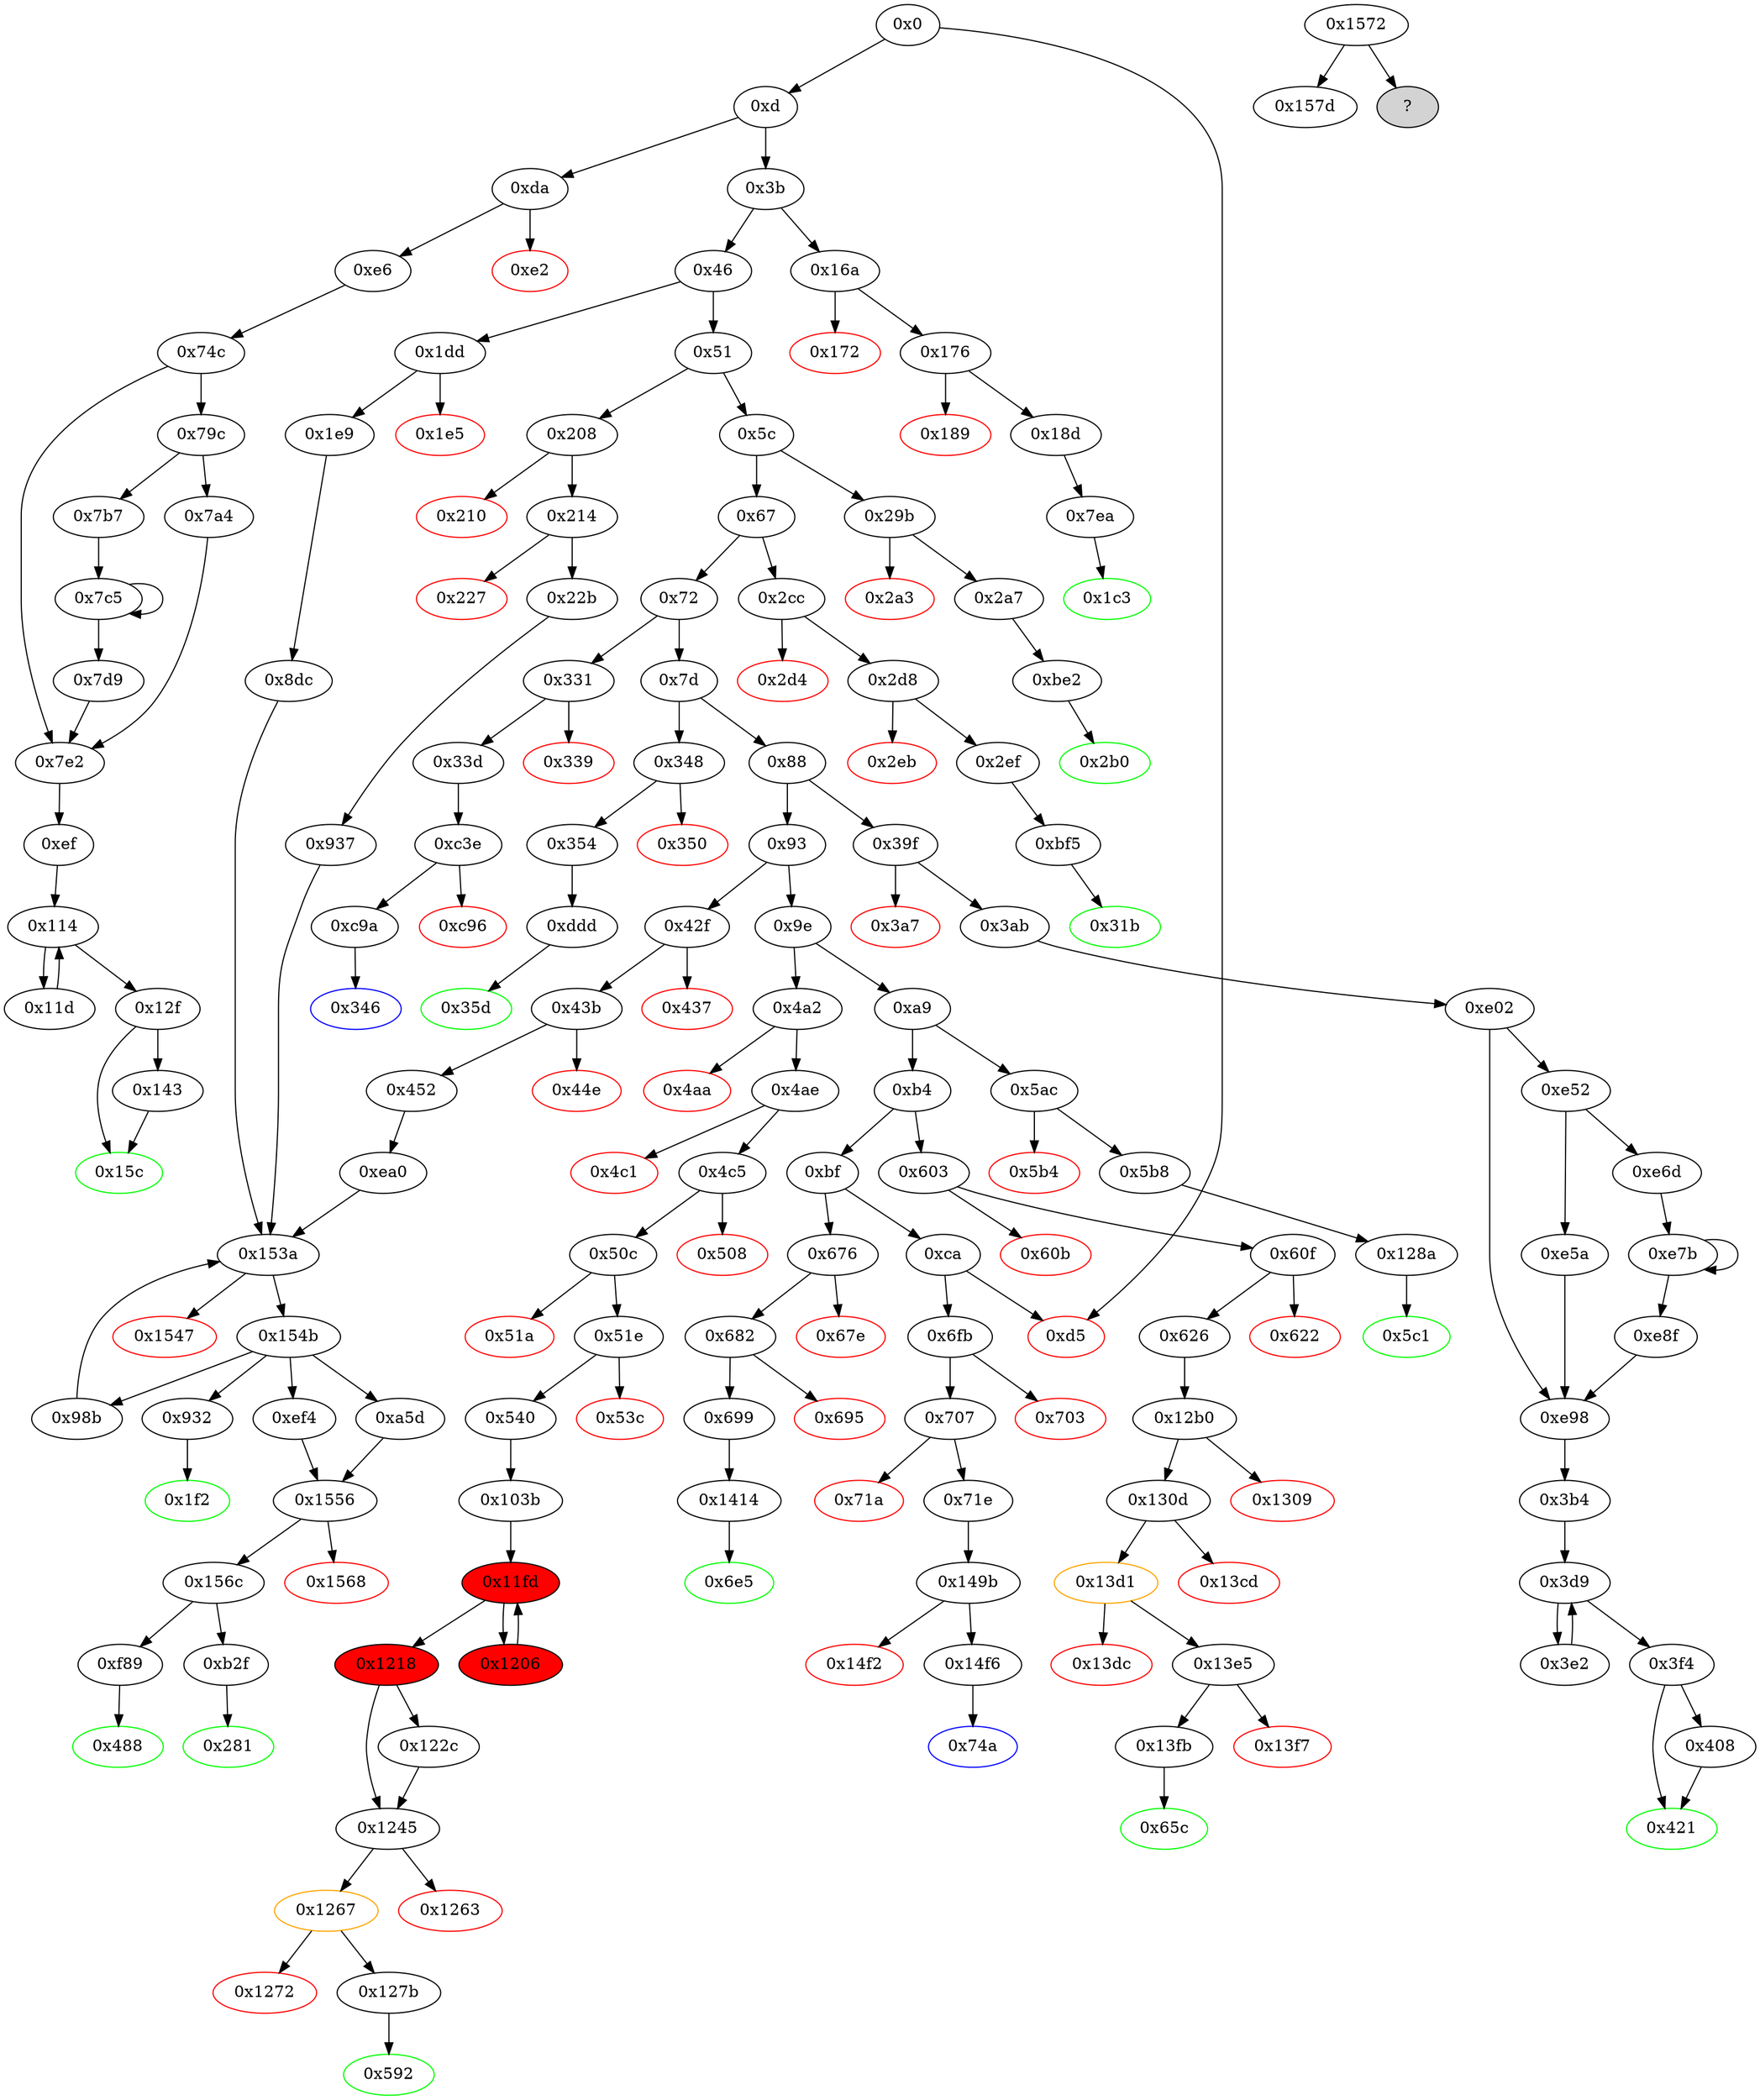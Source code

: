 digraph "" {
"0x51" [fillcolor=white, id="0x51", style=filled, tooltip="Block 0x51\n[0x51:0x5b]\n---\nPredecessors: [0x46]\nSuccessors: [0x5c, 0x208]\n---\n0x51 DUP1\n0x52 PUSH4 0x23b872dd\n0x57 EQ\n0x58 PUSH2 0x208\n0x5b JUMPI\n---\n0x52: V19 = 0x23b872dd\n0x57: V20 = EQ 0x23b872dd V9\n0x58: V21 = 0x208\n0x5b: JUMPI 0x208 V20\n---\nEntry stack: [V9]\nStack pops: 1\nStack additions: [S0]\nExit stack: [V9]\n\nDef sites:\nV9: {0xd.0x2f}\n"];
"0x60f" [fillcolor=white, id="0x60f", style=filled, tooltip="Block 0x60f\n[0x60f:0x621]\n---\nPredecessors: [0x603]\nSuccessors: [0x622, 0x626]\n---\n0x60f JUMPDEST\n0x610 POP\n0x611 PUSH2 0x65c\n0x614 PUSH1 0x4\n0x616 DUP1\n0x617 CALLDATASIZE\n0x618 SUB\n0x619 PUSH1 0x40\n0x61b DUP2\n0x61c LT\n0x61d ISZERO\n0x61e PUSH2 0x626\n0x621 JUMPI\n---\n0x60f: JUMPDEST \n0x611: V441 = 0x65c\n0x614: V442 = 0x4\n0x617: V443 = CALLDATASIZE\n0x618: V444 = SUB V443 0x4\n0x619: V445 = 0x40\n0x61c: V446 = LT V444 0x40\n0x61d: V447 = ISZERO V446\n0x61e: V448 = 0x626\n0x621: JUMPI 0x626 V447\n---\nEntry stack: [V9, V437]\nStack pops: 1\nStack additions: [0x65c, 0x4, V444]\nExit stack: [V9, 0x65c, 0x4, V444]\n\nDef sites:\nV9: {0xd.0x2f}\nV437: {0x603.0x604}\n"];
"0x1dd" [fillcolor=white, id="0x1dd", style=filled, tooltip="Block 0x1dd\n[0x1dd:0x1e4]\n---\nPredecessors: [0x46]\nSuccessors: [0x1e5, 0x1e9]\n---\n0x1dd JUMPDEST\n0x1de CALLVALUE\n0x1df DUP1\n0x1e0 ISZERO\n0x1e1 PUSH2 0x1e9\n0x1e4 JUMPI\n---\n0x1dd: JUMPDEST \n0x1de: V137 = CALLVALUE\n0x1e0: V138 = ISZERO V137\n0x1e1: V139 = 0x1e9\n0x1e4: JUMPI 0x1e9 V138\n---\nEntry stack: [V9]\nStack pops: 0\nStack additions: [V137]\nExit stack: [V9, V137]\n\nDef sites:\nV9: {0xd.0x2f}\n"];
"0x53c" [color=red, fillcolor=white, id="0x53c", style=filled, tooltip="Block 0x53c\n[0x53c:0x53f]\n---\nPredecessors: [0x51e]\nSuccessors: []\n---\n0x53c PUSH1 0x0\n0x53e DUP1\n0x53f REVERT\n---\n0x53c: V386 = 0x0\n0x53f: REVERT 0x0 0x0\n---\nEntry stack: [V9, 0x592, V353, V356, V350, 0x4, V376, V374, 0x64]\nStack pops: 0\nStack additions: []\nExit stack: [V9, 0x592, V353, V356, V350, 0x4, V376, V374, 0x64]\n\nDef sites:\nV9: {0xd.0x2f}\n0x592: {0x4ae.0x4b0}\nV353: {0x4c5.0x4e1}\nV356: {0x4c5.0x4eb}\nV350: {0x4c5.0x4c7}\n0x4: {0x4ae.0x4b3}\nV376: {0x51e.0x524}\nV374: {0x51e.0x520}\n0x64: {0x4c5.0x4f9}\n"];
"0x281" [color=green, fillcolor=white, id="0x281", style=filled, tooltip="Block 0x281\n[0x281:0x29a]\n---\nPredecessors: [0xb2f]\nSuccessors: []\n---\n0x281 JUMPDEST\n0x282 PUSH1 0x40\n0x284 MLOAD\n0x285 DUP1\n0x286 DUP3\n0x287 ISZERO\n0x288 ISZERO\n0x289 ISZERO\n0x28a ISZERO\n0x28b DUP2\n0x28c MSTORE\n0x28d PUSH1 0x20\n0x28f ADD\n0x290 SWAP2\n0x291 POP\n0x292 POP\n0x293 PUSH1 0x40\n0x295 MLOAD\n0x296 DUP1\n0x297 SWAP2\n0x298 SUB\n0x299 SWAP1\n0x29a RETURN\n---\n0x281: JUMPDEST \n0x282: V178 = 0x40\n0x284: V179 = M[0x40]\n0x287: V180 = ISZERO 0x1\n0x288: V181 = ISZERO 0x0\n0x289: V182 = ISZERO 0x1\n0x28a: V183 = ISZERO 0x0\n0x28c: M[V179] = 0x1\n0x28d: V184 = 0x20\n0x28f: V185 = ADD 0x20 V179\n0x293: V186 = 0x40\n0x295: V187 = M[0x40]\n0x298: V188 = SUB V185 V187\n0x29a: RETURN V187 V188\n---\nEntry stack: [V9, 0x1]\nStack pops: 1\nStack additions: []\nExit stack: [V9]\n\nDef sites:\nV9: {0xd.0x2f}\n0x1: {0xb2f.0xbd8}\n"];
"0x3f4" [fillcolor=white, id="0x3f4", style=filled, tooltip="Block 0x3f4\n[0x3f4:0x407]\n---\nPredecessors: [0x3d9]\nSuccessors: [0x408, 0x421]\n---\n0x3f4 JUMPDEST\n0x3f5 POP\n0x3f6 POP\n0x3f7 POP\n0x3f8 POP\n0x3f9 SWAP1\n0x3fa POP\n0x3fb SWAP1\n0x3fc DUP2\n0x3fd ADD\n0x3fe SWAP1\n0x3ff PUSH1 0x1f\n0x401 AND\n0x402 DUP1\n0x403 ISZERO\n0x404 PUSH2 0x421\n0x407 JUMPI\n---\n0x3f4: JUMPDEST \n0x3fd: V283 = ADD V270 V269\n0x3ff: V284 = 0x1f\n0x401: V285 = AND 0x1f V270\n0x403: V286 = ISZERO V285\n0x404: V287 = 0x421\n0x407: JUMPI 0x421 V286\n---\nEntry stack: [V9, 0x3b4, V897, V263, V263, V269, V272, V270, V270, V269, V272, S0]\nStack pops: 7\nStack additions: [V283, V285]\nExit stack: [V9, 0x3b4, V897, V263, V263, V283, V285]\n\nDef sites:\nV9: {0xd.0x2f}\n0x3b4: {0x3ab.0x3ad}\nV897: {0xe02.0xe27}\nV263: {0x3b4.0x3b7}\nV263: {0x3b4.0x3b7}\nV269: {0x3b4.0x3ca}\nV272: {0x3b4.0x3d2}\nV270: {0x3b4.0x3ce}\nV270: {0x3b4.0x3ce}\nV269: {0x3b4.0x3ca}\nV272: {0x3b4.0x3d2}\nS0: {0x3e2.0x3ed, 0x3b4.0x3d7}\n"];
"0x699" [fillcolor=white, id="0x699", style=filled, tooltip="Block 0x699\n[0x699:0x6e4]\n---\nPredecessors: [0x682]\nSuccessors: [0x1414]\n---\n0x699 JUMPDEST\n0x69a DUP2\n0x69b ADD\n0x69c SWAP1\n0x69d DUP1\n0x69e DUP1\n0x69f CALLDATALOAD\n0x6a0 PUSH20 0xffffffffffffffffffffffffffffffffffffffff\n0x6b5 AND\n0x6b6 SWAP1\n0x6b7 PUSH1 0x20\n0x6b9 ADD\n0x6ba SWAP1\n0x6bb SWAP3\n0x6bc SWAP2\n0x6bd SWAP1\n0x6be DUP1\n0x6bf CALLDATALOAD\n0x6c0 PUSH20 0xffffffffffffffffffffffffffffffffffffffff\n0x6d5 AND\n0x6d6 SWAP1\n0x6d7 PUSH1 0x20\n0x6d9 ADD\n0x6da SWAP1\n0x6db SWAP3\n0x6dc SWAP2\n0x6dd SWAP1\n0x6de POP\n0x6df POP\n0x6e0 POP\n0x6e1 PUSH2 0x1414\n0x6e4 JUMP\n---\n0x699: JUMPDEST \n0x69b: V484 = ADD 0x4 V478\n0x69f: V485 = CALLDATALOAD 0x4\n0x6a0: V486 = 0xffffffffffffffffffffffffffffffffffffffff\n0x6b5: V487 = AND 0xffffffffffffffffffffffffffffffffffffffff V485\n0x6b7: V488 = 0x20\n0x6b9: V489 = ADD 0x20 0x4\n0x6bf: V490 = CALLDATALOAD 0x24\n0x6c0: V491 = 0xffffffffffffffffffffffffffffffffffffffff\n0x6d5: V492 = AND 0xffffffffffffffffffffffffffffffffffffffff V490\n0x6d7: V493 = 0x20\n0x6d9: V494 = ADD 0x20 0x24\n0x6e1: V495 = 0x1414\n0x6e4: JUMP 0x1414\n---\nEntry stack: [V9, 0x6e5, 0x4, V478]\nStack pops: 2\nStack additions: [V487, V492]\nExit stack: [V9, 0x6e5, V487, V492]\n\nDef sites:\nV9: {0xd.0x2f}\n0x6e5: {0x682.0x684}\n0x4: {0x682.0x687}\nV478: {0x682.0x68b}\n"];
"0x44e" [color=red, fillcolor=white, id="0x44e", style=filled, tooltip="Block 0x44e\n[0x44e:0x451]\n---\nPredecessors: [0x43b]\nSuccessors: []\n---\n0x44e PUSH1 0x0\n0x450 DUP1\n0x451 REVERT\n---\n0x44e: V315 = 0x0\n0x451: REVERT 0x0 0x0\n---\nEntry stack: [V9, 0x488, 0x4, V310]\nStack pops: 0\nStack additions: []\nExit stack: [V9, 0x488, 0x4, V310]\n\nDef sites:\nV9: {0xd.0x2f}\n0x488: {0x43b.0x43d}\n0x4: {0x43b.0x440}\nV310: {0x43b.0x444}\n"];
"0x592" [color=green, fillcolor=white, id="0x592", style=filled, tooltip="Block 0x592\n[0x592:0x5ab]\n---\nPredecessors: [0x127b]\nSuccessors: []\n---\n0x592 JUMPDEST\n0x593 PUSH1 0x40\n0x595 MLOAD\n0x596 DUP1\n0x597 DUP3\n0x598 ISZERO\n0x599 ISZERO\n0x59a ISZERO\n0x59b ISZERO\n0x59c DUP2\n0x59d MSTORE\n0x59e PUSH1 0x20\n0x5a0 ADD\n0x5a1 SWAP2\n0x5a2 POP\n0x5a3 POP\n0x5a4 PUSH1 0x40\n0x5a6 MLOAD\n0x5a7 DUP1\n0x5a8 SWAP2\n0x5a9 SUB\n0x5aa SWAP1\n0x5ab RETURN\n---\n0x592: JUMPDEST \n0x593: V409 = 0x40\n0x595: V410 = M[0x40]\n0x598: V411 = ISZERO 0x1\n0x599: V412 = ISZERO 0x0\n0x59a: V413 = ISZERO 0x1\n0x59b: V414 = ISZERO 0x0\n0x59d: M[V410] = 0x1\n0x59e: V415 = 0x20\n0x5a0: V416 = ADD 0x20 V410\n0x5a4: V417 = 0x40\n0x5a6: V418 = M[0x40]\n0x5a9: V419 = SUB V416 V418\n0x5ab: RETURN V418 V419\n---\nEntry stack: [V9, 0x1]\nStack pops: 1\nStack additions: []\nExit stack: [V9]\n\nDef sites:\nV9: {0xd.0x2f}\n0x1: {0x127b.0x1280}\n"];
"0x130d" [fillcolor=white, id="0x130d", style=filled, tooltip="Block 0x130d\n[0x130d:0x13cc]\n---\nPredecessors: [0x12b0]\nSuccessors: [0x13cd, 0x13d1]\n---\n0x130d JUMPDEST\n0x130e DUP3\n0x130f PUSH20 0xffffffffffffffffffffffffffffffffffffffff\n0x1324 AND\n0x1325 PUSH4 0xa9059cbb\n0x132a PUSH1 0x0\n0x132c DUP1\n0x132d SWAP1\n0x132e SLOAD\n0x132f SWAP1\n0x1330 PUSH2 0x100\n0x1333 EXP\n0x1334 SWAP1\n0x1335 DIV\n0x1336 PUSH20 0xffffffffffffffffffffffffffffffffffffffff\n0x134b AND\n0x134c DUP5\n0x134d PUSH1 0x40\n0x134f MLOAD\n0x1350 DUP4\n0x1351 PUSH4 0xffffffff\n0x1356 AND\n0x1357 PUSH29 0x100000000000000000000000000000000000000000000000000000000\n0x1375 MUL\n0x1376 DUP2\n0x1377 MSTORE\n0x1378 PUSH1 0x4\n0x137a ADD\n0x137b DUP1\n0x137c DUP4\n0x137d PUSH20 0xffffffffffffffffffffffffffffffffffffffff\n0x1392 AND\n0x1393 PUSH20 0xffffffffffffffffffffffffffffffffffffffff\n0x13a8 AND\n0x13a9 DUP2\n0x13aa MSTORE\n0x13ab PUSH1 0x20\n0x13ad ADD\n0x13ae DUP3\n0x13af DUP2\n0x13b0 MSTORE\n0x13b1 PUSH1 0x20\n0x13b3 ADD\n0x13b4 SWAP3\n0x13b5 POP\n0x13b6 POP\n0x13b7 POP\n0x13b8 PUSH1 0x20\n0x13ba PUSH1 0x40\n0x13bc MLOAD\n0x13bd DUP1\n0x13be DUP4\n0x13bf SUB\n0x13c0 DUP2\n0x13c1 PUSH1 0x0\n0x13c3 DUP8\n0x13c4 DUP1\n0x13c5 EXTCODESIZE\n0x13c6 ISZERO\n0x13c7 DUP1\n0x13c8 ISZERO\n0x13c9 PUSH2 0x13d1\n0x13cc JUMPI\n---\n0x130d: JUMPDEST \n0x130f: V1163 = 0xffffffffffffffffffffffffffffffffffffffff\n0x1324: V1164 = AND 0xffffffffffffffffffffffffffffffffffffffff V453\n0x1325: V1165 = 0xa9059cbb\n0x132a: V1166 = 0x0\n0x132e: V1167 = S[0x0]\n0x1330: V1168 = 0x100\n0x1333: V1169 = EXP 0x100 0x0\n0x1335: V1170 = DIV V1167 0x1\n0x1336: V1171 = 0xffffffffffffffffffffffffffffffffffffffff\n0x134b: V1172 = AND 0xffffffffffffffffffffffffffffffffffffffff V1170\n0x134d: V1173 = 0x40\n0x134f: V1174 = M[0x40]\n0x1351: V1175 = 0xffffffff\n0x1356: V1176 = AND 0xffffffff 0xa9059cbb\n0x1357: V1177 = 0x100000000000000000000000000000000000000000000000000000000\n0x1375: V1178 = MUL 0x100000000000000000000000000000000000000000000000000000000 0xa9059cbb\n0x1377: M[V1174] = 0xa9059cbb00000000000000000000000000000000000000000000000000000000\n0x1378: V1179 = 0x4\n0x137a: V1180 = ADD 0x4 V1174\n0x137d: V1181 = 0xffffffffffffffffffffffffffffffffffffffff\n0x1392: V1182 = AND 0xffffffffffffffffffffffffffffffffffffffff V1172\n0x1393: V1183 = 0xffffffffffffffffffffffffffffffffffffffff\n0x13a8: V1184 = AND 0xffffffffffffffffffffffffffffffffffffffff V1182\n0x13aa: M[V1180] = V1184\n0x13ab: V1185 = 0x20\n0x13ad: V1186 = ADD 0x20 V1180\n0x13b0: M[V1186] = V456\n0x13b1: V1187 = 0x20\n0x13b3: V1188 = ADD 0x20 V1186\n0x13b8: V1189 = 0x20\n0x13ba: V1190 = 0x40\n0x13bc: V1191 = M[0x40]\n0x13bf: V1192 = SUB V1188 V1191\n0x13c1: V1193 = 0x0\n0x13c5: V1194 = EXTCODESIZE V1164\n0x13c6: V1195 = ISZERO V1194\n0x13c8: V1196 = ISZERO V1195\n0x13c9: V1197 = 0x13d1\n0x13cc: JUMPI 0x13d1 V1196\n---\nEntry stack: [V9, 0x65c, V453, V456, 0x0]\nStack pops: 3\nStack additions: [S2, S1, S0, V1164, 0xa9059cbb, V1188, 0x20, V1191, V1192, V1191, 0x0, V1164, V1195]\nExit stack: [V9, 0x65c, V453, V456, 0x0, V1164, 0xa9059cbb, V1188, 0x20, V1191, V1192, V1191, 0x0, V1164, V1195]\n\nDef sites:\nV9: {0xd.0x2f}\n0x65c: {0x60f.0x611}\nV453: {0x626.0x642}\nV456: {0x626.0x64c}\n0x0: {0x12b0.0x12b1}\n"];
"0x13dc" [color=red, fillcolor=white, id="0x13dc", style=filled, tooltip="Block 0x13dc\n[0x13dc:0x13e4]\n---\nPredecessors: [0x13d1]\nSuccessors: []\n---\n0x13dc RETURNDATASIZE\n0x13dd PUSH1 0x0\n0x13df DUP1\n0x13e0 RETURNDATACOPY\n0x13e1 RETURNDATASIZE\n0x13e2 PUSH1 0x0\n0x13e4 REVERT\n---\n0x13dc: V1204 = RETURNDATASIZE\n0x13dd: V1205 = 0x0\n0x13e0: RETURNDATACOPY 0x0 0x0 V1204\n0x13e1: V1206 = RETURNDATASIZE\n0x13e2: V1207 = 0x0\n0x13e4: REVERT 0x0 V1206\n---\nEntry stack: [V9, 0x65c, V453, V456, 0x0, V1164, 0xa9059cbb, V1188, V1201]\nStack pops: 0\nStack additions: []\nExit stack: [V9, 0x65c, V453, V456, 0x0, V1164, 0xa9059cbb, V1188, V1201]\n\nDef sites:\nV9: {0xd.0x2f}\n0x65c: {0x60f.0x611}\nV453: {0x626.0x642}\nV456: {0x626.0x64c}\n0x0: {0x12b0.0x12b1}\nV1164: {0x130d.0x1324}\n0xa9059cbb: {0x130d.0x1325}\nV1188: {0x130d.0x13b3}\nV1201: {0x13d1.0x13d5}\n"];
"0x67" [fillcolor=white, id="0x67", style=filled, tooltip="Block 0x67\n[0x67:0x71]\n---\nPredecessors: [0x5c]\nSuccessors: [0x72, 0x2cc]\n---\n0x67 DUP1\n0x68 PUSH4 0x70a08231\n0x6d EQ\n0x6e PUSH2 0x2cc\n0x71 JUMPI\n---\n0x68: V25 = 0x70a08231\n0x6d: V26 = EQ 0x70a08231 V9\n0x6e: V27 = 0x2cc\n0x71: JUMPI 0x2cc V26\n---\nEntry stack: [V9]\nStack pops: 1\nStack additions: [S0]\nExit stack: [V9]\n\nDef sites:\nV9: {0xd.0x2f}\n"];
"0x114" [fillcolor=white, id="0x114", style=filled, tooltip="Block 0x114\n[0x114:0x11c]\n---\nPredecessors: [0xef, 0x11d]\nSuccessors: [0x11d, 0x12f]\n---\n0x114 JUMPDEST\n0x115 DUP4\n0x116 DUP2\n0x117 LT\n0x118 ISZERO\n0x119 PUSH2 0x12f\n0x11c JUMPI\n---\n0x114: JUMPDEST \n0x117: V74 = LT S0 V70\n0x118: V75 = ISZERO V74\n0x119: V76 = 0x12f\n0x11c: JUMPI 0x12f V75\n---\nEntry stack: [V9, 0xef, V543, V63, V63, V69, V72, V70, V70, V69, V72, S0]\nStack pops: 4\nStack additions: [S3, S2, S1, S0]\nExit stack: [V9, 0xef, V543, V63, V63, V69, V72, V70, V70, V69, V72, S0]\n\nDef sites:\nV9: {0xd.0x2f}\n0xef: {0xe6.0xe8}\nV543: {0x74c.0x771}\nV63: {0xef.0xf2}\nV63: {0xef.0xf2}\nV69: {0xef.0x105}\nV72: {0xef.0x10d}\nV70: {0xef.0x109}\nV70: {0xef.0x109}\nV69: {0xef.0x105}\nV72: {0xef.0x10d}\nS0: {0x11d.0x128, 0xef.0x112}\n"];
"0x1414" [fillcolor=white, id="0x1414", style=filled, tooltip="Block 0x1414\n[0x1414:0x149a]\n---\nPredecessors: [0x699]\nSuccessors: [0x6e5]\n---\n0x1414 JUMPDEST\n0x1415 PUSH1 0x0\n0x1417 PUSH1 0x7\n0x1419 PUSH1 0x0\n0x141b DUP5\n0x141c PUSH20 0xffffffffffffffffffffffffffffffffffffffff\n0x1431 AND\n0x1432 PUSH20 0xffffffffffffffffffffffffffffffffffffffff\n0x1447 AND\n0x1448 DUP2\n0x1449 MSTORE\n0x144a PUSH1 0x20\n0x144c ADD\n0x144d SWAP1\n0x144e DUP2\n0x144f MSTORE\n0x1450 PUSH1 0x20\n0x1452 ADD\n0x1453 PUSH1 0x0\n0x1455 SHA3\n0x1456 PUSH1 0x0\n0x1458 DUP4\n0x1459 PUSH20 0xffffffffffffffffffffffffffffffffffffffff\n0x146e AND\n0x146f PUSH20 0xffffffffffffffffffffffffffffffffffffffff\n0x1484 AND\n0x1485 DUP2\n0x1486 MSTORE\n0x1487 PUSH1 0x20\n0x1489 ADD\n0x148a SWAP1\n0x148b DUP2\n0x148c MSTORE\n0x148d PUSH1 0x20\n0x148f ADD\n0x1490 PUSH1 0x0\n0x1492 SHA3\n0x1493 SLOAD\n0x1494 SWAP1\n0x1495 POP\n0x1496 SWAP3\n0x1497 SWAP2\n0x1498 POP\n0x1499 POP\n0x149a JUMP\n---\n0x1414: JUMPDEST \n0x1415: V1220 = 0x0\n0x1417: V1221 = 0x7\n0x1419: V1222 = 0x0\n0x141c: V1223 = 0xffffffffffffffffffffffffffffffffffffffff\n0x1431: V1224 = AND 0xffffffffffffffffffffffffffffffffffffffff V487\n0x1432: V1225 = 0xffffffffffffffffffffffffffffffffffffffff\n0x1447: V1226 = AND 0xffffffffffffffffffffffffffffffffffffffff V1224\n0x1449: M[0x0] = V1226\n0x144a: V1227 = 0x20\n0x144c: V1228 = ADD 0x20 0x0\n0x144f: M[0x20] = 0x7\n0x1450: V1229 = 0x20\n0x1452: V1230 = ADD 0x20 0x20\n0x1453: V1231 = 0x0\n0x1455: V1232 = SHA3 0x0 0x40\n0x1456: V1233 = 0x0\n0x1459: V1234 = 0xffffffffffffffffffffffffffffffffffffffff\n0x146e: V1235 = AND 0xffffffffffffffffffffffffffffffffffffffff V492\n0x146f: V1236 = 0xffffffffffffffffffffffffffffffffffffffff\n0x1484: V1237 = AND 0xffffffffffffffffffffffffffffffffffffffff V1235\n0x1486: M[0x0] = V1237\n0x1487: V1238 = 0x20\n0x1489: V1239 = ADD 0x20 0x0\n0x148c: M[0x20] = V1232\n0x148d: V1240 = 0x20\n0x148f: V1241 = ADD 0x20 0x20\n0x1490: V1242 = 0x0\n0x1492: V1243 = SHA3 0x0 0x40\n0x1493: V1244 = S[V1243]\n0x149a: JUMP 0x6e5\n---\nEntry stack: [V9, 0x6e5, V487, V492]\nStack pops: 3\nStack additions: [V1244]\nExit stack: [V9, V1244]\n\nDef sites:\nV9: {0xd.0x2f}\n0x6e5: {0x682.0x684}\nV487: {0x699.0x6b5}\nV492: {0x699.0x6d5}\n"];
"0x7a4" [fillcolor=white, id="0x7a4", style=filled, tooltip="Block 0x7a4\n[0x7a4:0x7b6]\n---\nPredecessors: [0x79c]\nSuccessors: [0x7e2]\n---\n0x7a4 PUSH2 0x100\n0x7a7 DUP1\n0x7a8 DUP4\n0x7a9 SLOAD\n0x7aa DIV\n0x7ab MUL\n0x7ac DUP4\n0x7ad MSTORE\n0x7ae SWAP2\n0x7af PUSH1 0x20\n0x7b1 ADD\n0x7b2 SWAP2\n0x7b3 PUSH2 0x7e2\n0x7b6 JUMP\n---\n0x7a4: V564 = 0x100\n0x7a9: V565 = S[0x3]\n0x7aa: V566 = DIV V565 0x100\n0x7ab: V567 = MUL V566 0x100\n0x7ad: M[V547] = V567\n0x7af: V568 = 0x20\n0x7b1: V569 = ADD 0x20 V547\n0x7b3: V570 = 0x7e2\n0x7b6: JUMP 0x7e2\n---\nEntry stack: [V9, 0xef, V543, 0x3, V534, V547, 0x3, V558]\nStack pops: 3\nStack additions: [V569, S1, S0]\nExit stack: [V9, 0xef, V543, 0x3, V534, V569, 0x3, V558]\n\nDef sites:\nV9: {0xd.0x2f}\n0xef: {0xe6.0xe8}\nV543: {0x74c.0x771}\n0x3: {0x74c.0x74d}\nV534: {0x74c.0x761}\nV547: {0x74c.0x781}\n0x3: {0x74c.0x74d}\nV558: {0x74c.0x795}\n"];
"0x13cd" [color=red, fillcolor=white, id="0x13cd", style=filled, tooltip="Block 0x13cd\n[0x13cd:0x13d0]\n---\nPredecessors: [0x130d]\nSuccessors: []\n---\n0x13cd PUSH1 0x0\n0x13cf DUP1\n0x13d0 REVERT\n---\n0x13cd: V1198 = 0x0\n0x13d0: REVERT 0x0 0x0\n---\nEntry stack: [V9, 0x65c, V453, V456, 0x0, V1164, 0xa9059cbb, V1188, 0x20, V1191, V1192, V1191, 0x0, V1164, V1195]\nStack pops: 0\nStack additions: []\nExit stack: [V9, 0x65c, V453, V456, 0x0, V1164, 0xa9059cbb, V1188, 0x20, V1191, V1192, V1191, 0x0, V1164, V1195]\n\nDef sites:\nV9: {0xd.0x2f}\n0x65c: {0x60f.0x611}\nV453: {0x626.0x642}\nV456: {0x626.0x64c}\n0x0: {0x12b0.0x12b1}\nV1164: {0x130d.0x1324}\n0xa9059cbb: {0x130d.0x1325}\nV1188: {0x130d.0x13b3}\n0x20: {0x130d.0x13b8}\nV1191: {0x130d.0x13bc}\nV1192: {0x130d.0x13bf}\nV1191: {0x130d.0x13bc}\n0x0: {0x130d.0x13c1}\nV1164: {0x130d.0x1324}\nV1195: {0x130d.0x13c6}\n"];
"0x128a" [fillcolor=white, id="0x128a", style=filled, tooltip="Block 0x128a\n[0x128a:0x12af]\n---\nPredecessors: [0x5b8]\nSuccessors: [0x5c1]\n---\n0x128a JUMPDEST\n0x128b PUSH1 0x1\n0x128d PUSH1 0x0\n0x128f SWAP1\n0x1290 SLOAD\n0x1291 SWAP1\n0x1292 PUSH2 0x100\n0x1295 EXP\n0x1296 SWAP1\n0x1297 DIV\n0x1298 PUSH20 0xffffffffffffffffffffffffffffffffffffffff\n0x12ad AND\n0x12ae DUP2\n0x12af JUMP\n---\n0x128a: JUMPDEST \n0x128b: V1137 = 0x1\n0x128d: V1138 = 0x0\n0x1290: V1139 = S[0x1]\n0x1292: V1140 = 0x100\n0x1295: V1141 = EXP 0x100 0x0\n0x1297: V1142 = DIV V1139 0x1\n0x1298: V1143 = 0xffffffffffffffffffffffffffffffffffffffff\n0x12ad: V1144 = AND 0xffffffffffffffffffffffffffffffffffffffff V1142\n0x12af: JUMP 0x5c1\n---\nEntry stack: [V9, 0x5c1]\nStack pops: 1\nStack additions: [S0, V1144]\nExit stack: [V9, 0x5c1, V1144]\n\nDef sites:\nV9: {0xd.0x2f}\n0x5c1: {0x5b8.0x5ba}\n"];
"0x7d9" [fillcolor=white, id="0x7d9", style=filled, tooltip="Block 0x7d9\n[0x7d9:0x7e1]\n---\nPredecessors: [0x7c5]\nSuccessors: [0x7e2]\n---\n0x7d9 DUP3\n0x7da SWAP1\n0x7db SUB\n0x7dc PUSH1 0x1f\n0x7de AND\n0x7df DUP3\n0x7e0 ADD\n0x7e1 SWAP2\n---\n0x7db: V583 = SUB V580 V571\n0x7dc: V584 = 0x1f\n0x7de: V585 = AND 0x1f V583\n0x7e0: V586 = ADD V571 V585\n---\nEntry stack: [V9, 0xef, V543, 0x3, V534, V571, V578, V580]\nStack pops: 3\nStack additions: [V586, S1, S2]\nExit stack: [V9, 0xef, V543, 0x3, V534, V586, V578, V571]\n\nDef sites:\nV9: {0xd.0x2f}\n0xef: {0xe6.0xe8}\nV543: {0x74c.0x771}\n0x3: {0x74c.0x74d}\nV534: {0x74c.0x761}\nV571: {0x7b7.0x7b9}\nV578: {0x7c5.0x7cd}\nV580: {0x7c5.0x7d1}\n"];
"0x1267" [color=orange, fillcolor=white, id="0x1267", style=filled, tooltip="Block 0x1267\n[0x1267:0x1271]\n---\nPredecessors: [0x1245]\nSuccessors: [0x1272, 0x127b]\n---\n0x1267 JUMPDEST\n0x1268 POP\n0x1269 GAS\n0x126a CALL\n0x126b ISZERO\n0x126c DUP1\n0x126d ISZERO\n0x126e PUSH2 0x127b\n0x1271 JUMPI\n---\n0x1267: JUMPDEST \n0x1269: V1127 = GAS\n0x126a: V1128 = CALL V1127 V1055 0x0 V1119 V1120 V1119 0x0\n0x126b: V1129 = ISZERO V1128\n0x126d: V1130 = ISZERO V1129\n0x126e: V1131 = 0x127b\n0x1271: JUMPI 0x127b V1130\n---\nEntry stack: [V9, 0x592, V353, V356, V395, 0x0, V1055, 0x8f4ffcb1, S7, 0x0, V1119, V1120, V1119, 0x0, V1055, V1123]\nStack pops: 7\nStack additions: [V1129]\nExit stack: [V9, 0x592, V353, V356, V395, 0x0, V1055, 0x8f4ffcb1, S7, V1129]\n\nDef sites:\nV9: {0xd.0x2f}\n0x592: {0x4ae.0x4b0}\nV353: {0x4c5.0x4e1}\nV356: {0x4c5.0x4eb}\nV395: {0x540.0x553}\n0x0: {0x103b.0x103c}\nV1055: {0x103b.0x113a}\n0x8f4ffcb1: {0x103b.0x113b}\nS7: {0x1218.0x1221, 0x122c.0x1242}\n0x0: {0x1245.0x124e}\nV1119: {0x1245.0x1252}\nV1120: {0x1245.0x1255}\nV1119: {0x1245.0x1252}\n0x0: {0x1245.0x1257}\nV1055: {0x103b.0x113a}\nV1123: {0x1245.0x125c}\n"];
"0x354" [fillcolor=white, id="0x354", style=filled, tooltip="Block 0x354\n[0x354:0x35c]\n---\nPredecessors: [0x348]\nSuccessors: [0xddd]\n---\n0x354 JUMPDEST\n0x355 POP\n0x356 PUSH2 0x35d\n0x359 PUSH2 0xddd\n0x35c JUMP\n---\n0x354: JUMPDEST \n0x356: V243 = 0x35d\n0x359: V244 = 0xddd\n0x35c: JUMP 0xddd\n---\nEntry stack: [V9, V239]\nStack pops: 1\nStack additions: [0x35d]\nExit stack: [V9, 0x35d]\n\nDef sites:\nV9: {0xd.0x2f}\nV239: {0x348.0x349}\n"];
"0xe98" [fillcolor=white, id="0xe98", style=filled, tooltip="Block 0xe98\n[0xe98:0xe9f]\n---\nPredecessors: [0xe02, 0xe5a, 0xe8f]\nSuccessors: [0x3b4]\n---\n0xe98 JUMPDEST\n0xe99 POP\n0xe9a POP\n0xe9b POP\n0xe9c POP\n0xe9d POP\n0xe9e DUP2\n0xe9f JUMP\n---\n0xe98: JUMPDEST \n0xe9f: JUMP 0x3b4\n---\nEntry stack: [V9, 0x3b4, V897, 0x2, V888, S2, S1, S0]\nStack pops: 7\nStack additions: [S6, S5]\nExit stack: [V9, 0x3b4, V897]\n\nDef sites:\nV9: {0xd.0x2f}\n0x3b4: {0x3ab.0x3ad}\nV897: {0xe02.0xe27}\n0x2: {0xe02.0xe03}\nV888: {0xe02.0xe17}\nS2: {0xe02.0xe37, 0xe5a.0xe67, 0xe8f.0xe96}\nS1: {0xe7b.0xe83, 0xe02.0xe03}\nS0: {0xe02.0xe4b, 0xe6d.0xe6f}\n"];
"0x65c" [color=green, fillcolor=white, id="0x65c", style=filled, tooltip="Block 0x65c\n[0x65c:0x675]\n---\nPredecessors: [0x13fb]\nSuccessors: []\n---\n0x65c JUMPDEST\n0x65d PUSH1 0x40\n0x65f MLOAD\n0x660 DUP1\n0x661 DUP3\n0x662 ISZERO\n0x663 ISZERO\n0x664 ISZERO\n0x665 ISZERO\n0x666 DUP2\n0x667 MSTORE\n0x668 PUSH1 0x20\n0x66a ADD\n0x66b SWAP2\n0x66c POP\n0x66d POP\n0x66e PUSH1 0x40\n0x670 MLOAD\n0x671 DUP1\n0x672 SWAP2\n0x673 SUB\n0x674 SWAP1\n0x675 RETURN\n---\n0x65c: JUMPDEST \n0x65d: V460 = 0x40\n0x65f: V461 = M[0x40]\n0x662: V462 = ISZERO V1217\n0x663: V463 = ISZERO V462\n0x664: V464 = ISZERO V463\n0x665: V465 = ISZERO V464\n0x667: M[V461] = V465\n0x668: V466 = 0x20\n0x66a: V467 = ADD 0x20 V461\n0x66e: V468 = 0x40\n0x670: V469 = M[0x40]\n0x673: V470 = SUB V467 V469\n0x675: RETURN V469 V470\n---\nEntry stack: [V9, V1217]\nStack pops: 1\nStack additions: []\nExit stack: [V9]\n\nDef sites:\nV9: {0xd.0x2f}\nV1217: {0x13fb.0x1401}\n"];
"0x1218" [fillcolor=red, id="0x1218", style=filled, tooltip="Block 0x1218\n[0x1218:0x122b]\n---\nPredecessors: [0x11fd]\nSuccessors: [0x122c, 0x1245]\n---\n0x1218 JUMPDEST\n0x1219 POP\n0x121a POP\n0x121b POP\n0x121c POP\n0x121d SWAP1\n0x121e POP\n0x121f SWAP1\n0x1220 DUP2\n0x1221 ADD\n0x1222 SWAP1\n0x1223 PUSH1 0x1f\n0x1225 AND\n0x1226 DUP1\n0x1227 ISZERO\n0x1228 PUSH2 0x1245\n0x122b JUMPI\n---\n0x1218: JUMPDEST \n0x1221: V1100 = ADD V1087 V1086\n0x1223: V1101 = 0x1f\n0x1225: V1102 = AND 0x1f V1087\n0x1227: V1103 = ISZERO V1102\n0x1228: V1104 = 0x1245\n0x122b: JUMPI 0x1245 V1103\n---\nEntry stack: [V9, 0x592, V353, V356, V395, 0x0, V1055, 0x8f4ffcb1, V1057, V356, V1058, V395, V1066, V1080, V1086, V1089, V1087, V1087, V1086, V1089, S0]\nStack pops: 7\nStack additions: [V1100, V1102]\nExit stack: [V9, 0x592, V353, V356, V395, 0x0, V1055, 0x8f4ffcb1, V1057, V356, V1058, V395, V1066, V1080, V1100, V1102]\n\nDef sites:\nV9: {0xd.0x2f}\n0x592: {0x4ae.0x4b0}\nV353: {0x4c5.0x4e1}\nV356: {0x4c5.0x4eb}\nV395: {0x540.0x553}\n0x0: {0x103b.0x103c}\nV1055: {0x103b.0x113a}\n0x8f4ffcb1: {0x103b.0x113b}\nV1057: {0x103b.0x1140}\nV356: {0x4c5.0x4eb}\nV1058: {0x103b.0x1142}\nV395: {0x540.0x553}\nV1066: {0x103b.0x1171}\nV1080: {0x103b.0x11dc}\nV1086: {0x103b.0x11ee}\nV1089: {0x103b.0x11f6}\nV1087: {0x103b.0x11f2}\nV1087: {0x103b.0x11f2}\nV1086: {0x103b.0x11ee}\nV1089: {0x103b.0x11f6}\nS0: {0x103b.0x11fb, 0x1206.0x1211}\n"];
"0x51e" [fillcolor=white, id="0x51e", style=filled, tooltip="Block 0x51e\n[0x51e:0x53b]\n---\nPredecessors: [0x50c]\nSuccessors: [0x53c, 0x540]\n---\n0x51e JUMPDEST\n0x51f DUP1\n0x520 CALLDATALOAD\n0x521 SWAP1\n0x522 PUSH1 0x20\n0x524 ADD\n0x525 SWAP2\n0x526 DUP5\n0x527 PUSH1 0x1\n0x529 DUP4\n0x52a MUL\n0x52b DUP5\n0x52c ADD\n0x52d GT\n0x52e PUSH5 0x100000000\n0x534 DUP4\n0x535 GT\n0x536 OR\n0x537 ISZERO\n0x538 PUSH2 0x540\n0x53b JUMPI\n---\n0x51e: JUMPDEST \n0x520: V374 = CALLDATALOAD V367\n0x522: V375 = 0x20\n0x524: V376 = ADD 0x20 V367\n0x527: V377 = 0x1\n0x52a: V378 = MUL V374 0x1\n0x52c: V379 = ADD V376 V378\n0x52d: V380 = GT V379 V350\n0x52e: V381 = 0x100000000\n0x535: V382 = GT V374 0x100000000\n0x536: V383 = OR V382 V380\n0x537: V384 = ISZERO V383\n0x538: V385 = 0x540\n0x53b: JUMPI 0x540 V384\n---\nEntry stack: [V9, 0x592, V353, V356, V350, 0x4, 0x64, V367]\nStack pops: 4\nStack additions: [S3, S2, V376, V374, S1]\nExit stack: [V9, 0x592, V353, V356, V350, 0x4, V376, V374, 0x64]\n\nDef sites:\nV9: {0xd.0x2f}\n0x592: {0x4ae.0x4b0}\nV353: {0x4c5.0x4e1}\nV356: {0x4c5.0x4eb}\nV350: {0x4c5.0x4c7}\n0x4: {0x4ae.0x4b3}\n0x64: {0x4c5.0x4f9}\nV367: {0x50c.0x50e}\n"];
"0xe5a" [fillcolor=white, id="0xe5a", style=filled, tooltip="Block 0xe5a\n[0xe5a:0xe6c]\n---\nPredecessors: [0xe52]\nSuccessors: [0xe98]\n---\n0xe5a PUSH2 0x100\n0xe5d DUP1\n0xe5e DUP4\n0xe5f SLOAD\n0xe60 DIV\n0xe61 MUL\n0xe62 DUP4\n0xe63 MSTORE\n0xe64 SWAP2\n0xe65 PUSH1 0x20\n0xe67 ADD\n0xe68 SWAP2\n0xe69 PUSH2 0xe98\n0xe6c JUMP\n---\n0xe5a: V918 = 0x100\n0xe5f: V919 = S[0x2]\n0xe60: V920 = DIV V919 0x100\n0xe61: V921 = MUL V920 0x100\n0xe63: M[V901] = V921\n0xe65: V922 = 0x20\n0xe67: V923 = ADD 0x20 V901\n0xe69: V924 = 0xe98\n0xe6c: JUMP 0xe98\n---\nEntry stack: [V9, 0x3b4, V897, 0x2, V888, V901, 0x2, V912]\nStack pops: 3\nStack additions: [V923, S1, S0]\nExit stack: [V9, 0x3b4, V897, 0x2, V888, V923, 0x2, V912]\n\nDef sites:\nV9: {0xd.0x2f}\n0x3b4: {0x3ab.0x3ad}\nV897: {0xe02.0xe27}\n0x2: {0xe02.0xe03}\nV888: {0xe02.0xe17}\nV901: {0xe02.0xe37}\n0x2: {0xe02.0xe03}\nV912: {0xe02.0xe4b}\n"];
"0x932" [fillcolor=white, id="0x932", style=filled, tooltip="Block 0x932\n[0x932:0x936]\n---\nPredecessors: [0x154b]\nSuccessors: [0x1f2]\n---\n0x932 JUMPDEST\n0x933 SWAP1\n0x934 POP\n0x935 SWAP1\n0x936 JUMP\n---\n0x932: JUMPDEST \n0x936: JUMP S2\n---\nEntry stack: [V9, S5, S4, S3, S2, 0x0, V1282]\nStack pops: 3\nStack additions: [S0]\nExit stack: [V9, S5, S4, S3, V1282]\n\nDef sites:\nV9: {0xd.0x2f}\nS5: {0xd.0x2f, 0x214.0x216}\nS4: {0x43b.0x43d, 0x22b.0x247}\nS3: {0x22b.0x267, 0x452.0x46e, 0xd.0x2f}\nS2: {0x1e9.0x1eb, 0x22b.0x271, 0x452.0x478}\n0x0: {0xea0.0xea1, 0x8dc.0x8dd, 0x937.0x938}\nV1282: {0x154b.0x154e}\n"];
"0x4a2" [fillcolor=white, id="0x4a2", style=filled, tooltip="Block 0x4a2\n[0x4a2:0x4a9]\n---\nPredecessors: [0x9e]\nSuccessors: [0x4aa, 0x4ae]\n---\n0x4a2 JUMPDEST\n0x4a3 CALLVALUE\n0x4a4 DUP1\n0x4a5 ISZERO\n0x4a6 PUSH2 0x4ae\n0x4a9 JUMPI\n---\n0x4a2: JUMPDEST \n0x4a3: V337 = CALLVALUE\n0x4a5: V338 = ISZERO V337\n0x4a6: V339 = 0x4ae\n0x4a9: JUMPI 0x4ae V338\n---\nEntry stack: [V9]\nStack pops: 0\nStack additions: [V337]\nExit stack: [V9, V337]\n\nDef sites:\nV9: {0xd.0x2f}\n"];
"0x1f2" [color=green, fillcolor=white, id="0x1f2", style=filled, tooltip="Block 0x1f2\n[0x1f2:0x207]\n---\nPredecessors: [0x932]\nSuccessors: []\n---\n0x1f2 JUMPDEST\n0x1f3 PUSH1 0x40\n0x1f5 MLOAD\n0x1f6 DUP1\n0x1f7 DUP3\n0x1f8 DUP2\n0x1f9 MSTORE\n0x1fa PUSH1 0x20\n0x1fc ADD\n0x1fd SWAP2\n0x1fe POP\n0x1ff POP\n0x200 PUSH1 0x40\n0x202 MLOAD\n0x203 DUP1\n0x204 SWAP2\n0x205 SUB\n0x206 SWAP1\n0x207 RETURN\n---\n0x1f2: JUMPDEST \n0x1f3: V143 = 0x40\n0x1f5: V144 = M[0x40]\n0x1f9: M[V144] = S0\n0x1fa: V145 = 0x20\n0x1fc: V146 = ADD 0x20 V144\n0x200: V147 = 0x40\n0x202: V148 = M[0x40]\n0x205: V149 = SUB V146 V148\n0x207: RETURN V148 V149\n---\nEntry stack: [V9, S3, S2, S1, S0]\nStack pops: 1\nStack additions: []\nExit stack: [V9, S3, S2, S1]\n\nDef sites:\nV9: {0xd.0x2f}\nS3: {0xd.0x2f, 0x214.0x216}\nS2: {0x43b.0x43d, 0x22b.0x247}\nS1: {0x22b.0x267, 0x452.0x46e, 0xd.0x2f}\nS0: {0x154b_0xea0.0x154e, 0x154b_0x98b.0x154e, 0x154b_0x937.0x154e, 0x154b_0x8dc.0x154e}\n"];
"0x29b" [fillcolor=white, id="0x29b", style=filled, tooltip="Block 0x29b\n[0x29b:0x2a2]\n---\nPredecessors: [0x5c]\nSuccessors: [0x2a3, 0x2a7]\n---\n0x29b JUMPDEST\n0x29c CALLVALUE\n0x29d DUP1\n0x29e ISZERO\n0x29f PUSH2 0x2a7\n0x2a2 JUMPI\n---\n0x29b: JUMPDEST \n0x29c: V189 = CALLVALUE\n0x29e: V190 = ISZERO V189\n0x29f: V191 = 0x2a7\n0x2a2: JUMPI 0x2a7 V190\n---\nEntry stack: [V9]\nStack pops: 0\nStack additions: [V189]\nExit stack: [V9, V189]\n\nDef sites:\nV9: {0xd.0x2f}\n"];
"0x50c" [fillcolor=white, id="0x50c", style=filled, tooltip="Block 0x50c\n[0x50c:0x519]\n---\nPredecessors: [0x4c5]\nSuccessors: [0x51a, 0x51e]\n---\n0x50c JUMPDEST\n0x50d DUP3\n0x50e ADD\n0x50f DUP4\n0x510 PUSH1 0x20\n0x512 DUP3\n0x513 ADD\n0x514 GT\n0x515 ISZERO\n0x516 PUSH2 0x51e\n0x519 JUMPI\n---\n0x50c: JUMPDEST \n0x50e: V367 = ADD 0x4 V359\n0x510: V368 = 0x20\n0x513: V369 = ADD V367 0x20\n0x514: V370 = GT V369 V350\n0x515: V371 = ISZERO V370\n0x516: V372 = 0x51e\n0x519: JUMPI 0x51e V371\n---\nEntry stack: [V9, 0x592, V353, V356, V350, 0x4, 0x64, V359]\nStack pops: 4\nStack additions: [S3, S2, S1, V367]\nExit stack: [V9, 0x592, V353, V356, V350, 0x4, 0x64, V367]\n\nDef sites:\nV9: {0xd.0x2f}\n0x592: {0x4ae.0x4b0}\nV353: {0x4c5.0x4e1}\nV356: {0x4c5.0x4eb}\nV350: {0x4c5.0x4c7}\n0x4: {0x4ae.0x4b3}\n0x64: {0x4c5.0x4f9}\nV359: {0x4c5.0x4f5}\n"];
"0x540" [fillcolor=white, id="0x540", style=filled, tooltip="Block 0x540\n[0x540:0x591]\n---\nPredecessors: [0x51e]\nSuccessors: [0x103b]\n---\n0x540 JUMPDEST\n0x541 SWAP2\n0x542 SWAP1\n0x543 DUP1\n0x544 DUP1\n0x545 PUSH1 0x1f\n0x547 ADD\n0x548 PUSH1 0x20\n0x54a DUP1\n0x54b SWAP2\n0x54c DIV\n0x54d MUL\n0x54e PUSH1 0x20\n0x550 ADD\n0x551 PUSH1 0x40\n0x553 MLOAD\n0x554 SWAP1\n0x555 DUP2\n0x556 ADD\n0x557 PUSH1 0x40\n0x559 MSTORE\n0x55a DUP1\n0x55b SWAP4\n0x55c SWAP3\n0x55d SWAP2\n0x55e SWAP1\n0x55f DUP2\n0x560 DUP2\n0x561 MSTORE\n0x562 PUSH1 0x20\n0x564 ADD\n0x565 DUP4\n0x566 DUP4\n0x567 DUP1\n0x568 DUP3\n0x569 DUP5\n0x56a CALLDATACOPY\n0x56b PUSH1 0x0\n0x56d DUP2\n0x56e DUP5\n0x56f ADD\n0x570 MSTORE\n0x571 PUSH1 0x1f\n0x573 NOT\n0x574 PUSH1 0x1f\n0x576 DUP3\n0x577 ADD\n0x578 AND\n0x579 SWAP1\n0x57a POP\n0x57b DUP1\n0x57c DUP4\n0x57d ADD\n0x57e SWAP3\n0x57f POP\n0x580 POP\n0x581 POP\n0x582 POP\n0x583 POP\n0x584 POP\n0x585 POP\n0x586 SWAP2\n0x587 SWAP3\n0x588 SWAP2\n0x589 SWAP3\n0x58a SWAP1\n0x58b POP\n0x58c POP\n0x58d POP\n0x58e PUSH2 0x103b\n0x591 JUMP\n---\n0x540: JUMPDEST \n0x545: V387 = 0x1f\n0x547: V388 = ADD 0x1f V374\n0x548: V389 = 0x20\n0x54c: V390 = DIV V388 0x20\n0x54d: V391 = MUL V390 0x20\n0x54e: V392 = 0x20\n0x550: V393 = ADD 0x20 V391\n0x551: V394 = 0x40\n0x553: V395 = M[0x40]\n0x556: V396 = ADD V395 V393\n0x557: V397 = 0x40\n0x559: M[0x40] = V396\n0x561: M[V395] = V374\n0x562: V398 = 0x20\n0x564: V399 = ADD 0x20 V395\n0x56a: CALLDATACOPY V399 V376 V374\n0x56b: V400 = 0x0\n0x56f: V401 = ADD V399 V374\n0x570: M[V401] = 0x0\n0x571: V402 = 0x1f\n0x573: V403 = NOT 0x1f\n0x574: V404 = 0x1f\n0x577: V405 = ADD V374 0x1f\n0x578: V406 = AND V405 0xffffffffffffffffffffffffffffffffffffffffffffffffffffffffffffffe0\n0x57d: V407 = ADD V399 V406\n0x58e: V408 = 0x103b\n0x591: JUMP 0x103b\n---\nEntry stack: [V9, 0x592, V353, V356, V350, 0x4, V376, V374, 0x64]\nStack pops: 5\nStack additions: [V395]\nExit stack: [V9, 0x592, V353, V356, V395]\n\nDef sites:\nV9: {0xd.0x2f}\n0x592: {0x4ae.0x4b0}\nV353: {0x4c5.0x4e1}\nV356: {0x4c5.0x4eb}\nV350: {0x4c5.0x4c7}\n0x4: {0x4ae.0x4b3}\nV376: {0x51e.0x524}\nV374: {0x51e.0x520}\n0x64: {0x4c5.0x4f9}\n"];
"0x348" [fillcolor=white, id="0x348", style=filled, tooltip="Block 0x348\n[0x348:0x34f]\n---\nPredecessors: [0x7d]\nSuccessors: [0x350, 0x354]\n---\n0x348 JUMPDEST\n0x349 CALLVALUE\n0x34a DUP1\n0x34b ISZERO\n0x34c PUSH2 0x354\n0x34f JUMPI\n---\n0x348: JUMPDEST \n0x349: V239 = CALLVALUE\n0x34b: V240 = ISZERO V239\n0x34c: V241 = 0x354\n0x34f: JUMPI 0x354 V240\n---\nEntry stack: [V9]\nStack pops: 0\nStack additions: [V239]\nExit stack: [V9, V239]\n\nDef sites:\nV9: {0xd.0x2f}\n"];
"0x172" [color=red, fillcolor=white, id="0x172", style=filled, tooltip="Block 0x172\n[0x172:0x175]\n---\nPredecessors: [0x16a]\nSuccessors: []\n---\n0x172 PUSH1 0x0\n0x174 DUP1\n0x175 REVERT\n---\n0x172: V106 = 0x0\n0x175: REVERT 0x0 0x0\n---\nEntry stack: [V9, V103]\nStack pops: 0\nStack additions: []\nExit stack: [V9, V103]\n\nDef sites:\nV9: {0xd.0x2f}\nV103: {0x16a.0x16b}\n"];
"0x51a" [color=red, fillcolor=white, id="0x51a", style=filled, tooltip="Block 0x51a\n[0x51a:0x51d]\n---\nPredecessors: [0x50c]\nSuccessors: []\n---\n0x51a PUSH1 0x0\n0x51c DUP1\n0x51d REVERT\n---\n0x51a: V373 = 0x0\n0x51d: REVERT 0x0 0x0\n---\nEntry stack: [V9, 0x592, V353, V356, V350, 0x4, 0x64, V367]\nStack pops: 0\nStack additions: []\nExit stack: [V9, 0x592, V353, V356, V350, 0x4, 0x64, V367]\n\nDef sites:\nV9: {0xd.0x2f}\n0x592: {0x4ae.0x4b0}\nV353: {0x4c5.0x4e1}\nV356: {0x4c5.0x4eb}\nV350: {0x4c5.0x4c7}\n0x4: {0x4ae.0x4b3}\n0x64: {0x4c5.0x4f9}\nV367: {0x50c.0x50e}\n"];
"0x3e2" [fillcolor=white, id="0x3e2", style=filled, tooltip="Block 0x3e2\n[0x3e2:0x3f3]\n---\nPredecessors: [0x3d9]\nSuccessors: [0x3d9]\n---\n0x3e2 DUP1\n0x3e3 DUP3\n0x3e4 ADD\n0x3e5 MLOAD\n0x3e6 DUP2\n0x3e7 DUP5\n0x3e8 ADD\n0x3e9 MSTORE\n0x3ea PUSH1 0x20\n0x3ec DUP2\n0x3ed ADD\n0x3ee SWAP1\n0x3ef POP\n0x3f0 PUSH2 0x3d9\n0x3f3 JUMP\n---\n0x3e4: V277 = ADD V272 S0\n0x3e5: V278 = M[V277]\n0x3e8: V279 = ADD V269 S0\n0x3e9: M[V279] = V278\n0x3ea: V280 = 0x20\n0x3ed: V281 = ADD S0 0x20\n0x3f0: V282 = 0x3d9\n0x3f3: JUMP 0x3d9\n---\nEntry stack: [V9, 0x3b4, V897, V263, V263, V269, V272, V270, V270, V269, V272, S0]\nStack pops: 3\nStack additions: [S2, S1, V281]\nExit stack: [V9, 0x3b4, V897, V263, V263, V269, V272, V270, V270, V269, V272, V281]\n\nDef sites:\nV9: {0xd.0x2f}\n0x3b4: {0x3ab.0x3ad}\nV897: {0xe02.0xe27}\nV263: {0x3b4.0x3b7}\nV263: {0x3b4.0x3b7}\nV269: {0x3b4.0x3ca}\nV272: {0x3b4.0x3d2}\nV270: {0x3b4.0x3ce}\nV270: {0x3b4.0x3ce}\nV269: {0x3b4.0x3ca}\nV272: {0x3b4.0x3d2}\nS0: {0x3e2.0x3ed, 0x3b4.0x3d7}\n"];
"0x157d" [fillcolor=white, id="0x157d", style=filled, tooltip="Block 0x157d\n[0x157d:0x15a2]\n---\nPredecessors: [0x1572]\nSuccessors: []\n---\n0x157d MISSING 0xa7\n0x157e MISSING 0xad\n0x157f MISSING 0xc2\n0x1580 MISSING 0xa6\n0x1581 SSTORE\n0x1582 MISSING 0x2f\n0x1583 PUSH19 0xed49eaba997fe7b74026d5773795ffa621131a\n0x1597 SMOD\n0x1598 PUSH10 0x98139e0029\n---\n0x157d: MISSING 0xa7\n0x157e: MISSING 0xad\n0x157f: MISSING 0xc2\n0x1580: MISSING 0xa6\n0x1581: S[S0] = S1\n0x1582: MISSING 0x2f\n0x1583: V1293 = 0xed49eaba997fe7b74026d5773795ffa621131a\n0x1597: V1294 = SMOD 0xed49eaba997fe7b74026d5773795ffa621131a S0\n0x1598: V1295 = 0x98139e0029\n---\nEntry stack: []\nStack pops: 0\nStack additions: [0x98139e0029, V1294]\nExit stack: []\n\nDef sites:\n"];
"0xd5" [color=red, fillcolor=white, id="0xd5", style=filled, tooltip="Block 0xd5\n[0xd5:0xd9]\n---\nPredecessors: [0x0, 0xca]\nSuccessors: []\n---\n0xd5 JUMPDEST\n0xd6 PUSH1 0x0\n0xd8 DUP1\n0xd9 REVERT\n---\n0xd5: JUMPDEST \n0xd6: V55 = 0x0\n0xd9: REVERT 0x0 0x0\n---\nEntry stack: [V9]\nStack pops: 0\nStack additions: []\nExit stack: [V9]\n\nDef sites:\nV9: {0xd.0x2f}\n"];
"0xa9" [fillcolor=white, id="0xa9", style=filled, tooltip="Block 0xa9\n[0xa9:0xb3]\n---\nPredecessors: [0x9e]\nSuccessors: [0xb4, 0x5ac]\n---\n0xa9 DUP1\n0xaa PUSH4 0xd4ee1d90\n0xaf EQ\n0xb0 PUSH2 0x5ac\n0xb3 JUMPI\n---\n0xaa: V43 = 0xd4ee1d90\n0xaf: V44 = EQ 0xd4ee1d90 V9\n0xb0: V45 = 0x5ac\n0xb3: JUMPI 0x5ac V44\n---\nEntry stack: [V9]\nStack pops: 1\nStack additions: [S0]\nExit stack: [V9]\n\nDef sites:\nV9: {0xd.0x2f}\n"];
"0xa5d" [fillcolor=white, id="0xa5d", style=filled, tooltip="Block 0xa5d\n[0xa5d:0xb2e]\n---\nPredecessors: [0x154b]\nSuccessors: [0x1556]\n---\n0xa5d JUMPDEST\n0xa5e PUSH1 0x7\n0xa60 PUSH1 0x0\n0xa62 DUP7\n0xa63 PUSH20 0xffffffffffffffffffffffffffffffffffffffff\n0xa78 AND\n0xa79 PUSH20 0xffffffffffffffffffffffffffffffffffffffff\n0xa8e AND\n0xa8f DUP2\n0xa90 MSTORE\n0xa91 PUSH1 0x20\n0xa93 ADD\n0xa94 SWAP1\n0xa95 DUP2\n0xa96 MSTORE\n0xa97 PUSH1 0x20\n0xa99 ADD\n0xa9a PUSH1 0x0\n0xa9c SHA3\n0xa9d PUSH1 0x0\n0xa9f CALLER\n0xaa0 PUSH20 0xffffffffffffffffffffffffffffffffffffffff\n0xab5 AND\n0xab6 PUSH20 0xffffffffffffffffffffffffffffffffffffffff\n0xacb AND\n0xacc DUP2\n0xacd MSTORE\n0xace PUSH1 0x20\n0xad0 ADD\n0xad1 SWAP1\n0xad2 DUP2\n0xad3 MSTORE\n0xad4 PUSH1 0x20\n0xad6 ADD\n0xad7 PUSH1 0x0\n0xad9 SHA3\n0xada DUP2\n0xadb SWAP1\n0xadc SSTORE\n0xadd POP\n0xade PUSH2 0xb2f\n0xae1 DUP3\n0xae2 PUSH1 0x6\n0xae4 PUSH1 0x0\n0xae6 DUP7\n0xae7 PUSH20 0xffffffffffffffffffffffffffffffffffffffff\n0xafc AND\n0xafd PUSH20 0xffffffffffffffffffffffffffffffffffffffff\n0xb12 AND\n0xb13 DUP2\n0xb14 MSTORE\n0xb15 PUSH1 0x20\n0xb17 ADD\n0xb18 SWAP1\n0xb19 DUP2\n0xb1a MSTORE\n0xb1b PUSH1 0x20\n0xb1d ADD\n0xb1e PUSH1 0x0\n0xb20 SHA3\n0xb21 SLOAD\n0xb22 PUSH2 0x1556\n0xb25 SWAP1\n0xb26 SWAP2\n0xb27 SWAP1\n0xb28 PUSH4 0xffffffff\n0xb2d AND\n0xb2e JUMP\n---\n0xa5d: JUMPDEST \n0xa5e: V705 = 0x7\n0xa60: V706 = 0x0\n0xa63: V707 = 0xffffffffffffffffffffffffffffffffffffffff\n0xa78: V708 = AND 0xffffffffffffffffffffffffffffffffffffffff S4\n0xa79: V709 = 0xffffffffffffffffffffffffffffffffffffffff\n0xa8e: V710 = AND 0xffffffffffffffffffffffffffffffffffffffff V708\n0xa90: M[0x0] = V710\n0xa91: V711 = 0x20\n0xa93: V712 = ADD 0x20 0x0\n0xa96: M[0x20] = 0x7\n0xa97: V713 = 0x20\n0xa99: V714 = ADD 0x20 0x20\n0xa9a: V715 = 0x0\n0xa9c: V716 = SHA3 0x0 0x40\n0xa9d: V717 = 0x0\n0xa9f: V718 = CALLER\n0xaa0: V719 = 0xffffffffffffffffffffffffffffffffffffffff\n0xab5: V720 = AND 0xffffffffffffffffffffffffffffffffffffffff V718\n0xab6: V721 = 0xffffffffffffffffffffffffffffffffffffffff\n0xacb: V722 = AND 0xffffffffffffffffffffffffffffffffffffffff V720\n0xacd: M[0x0] = V722\n0xace: V723 = 0x20\n0xad0: V724 = ADD 0x20 0x0\n0xad3: M[0x20] = V716\n0xad4: V725 = 0x20\n0xad6: V726 = ADD 0x20 0x20\n0xad7: V727 = 0x0\n0xad9: V728 = SHA3 0x0 0x40\n0xadc: S[V728] = V1282\n0xade: V729 = 0xb2f\n0xae2: V730 = 0x6\n0xae4: V731 = 0x0\n0xae7: V732 = 0xffffffffffffffffffffffffffffffffffffffff\n0xafc: V733 = AND 0xffffffffffffffffffffffffffffffffffffffff S3\n0xafd: V734 = 0xffffffffffffffffffffffffffffffffffffffff\n0xb12: V735 = AND 0xffffffffffffffffffffffffffffffffffffffff V733\n0xb14: M[0x0] = V735\n0xb15: V736 = 0x20\n0xb17: V737 = ADD 0x20 0x0\n0xb1a: M[0x20] = 0x6\n0xb1b: V738 = 0x20\n0xb1d: V739 = ADD 0x20 0x20\n0xb1e: V740 = 0x0\n0xb20: V741 = SHA3 0x0 0x40\n0xb21: V742 = S[V741]\n0xb22: V743 = 0x1556\n0xb28: V744 = 0xffffffff\n0xb2d: V745 = AND 0xffffffff 0x1556\n0xb2e: JUMP 0x1556\n---\nEntry stack: [V9, S5, S4, S3, S2, 0x0, V1282]\nStack pops: 5\nStack additions: [S4, S3, S2, S1, 0xb2f, V742, S2]\nExit stack: [V9, S5, S4, S3, S2, 0x0, 0xb2f, V742, S2]\n\nDef sites:\nV9: {0xd.0x2f}\nS5: {0xd.0x2f, 0x214.0x216}\nS4: {0x43b.0x43d, 0x22b.0x247}\nS3: {0x22b.0x267, 0x452.0x46e, 0xd.0x2f}\nS2: {0x1e9.0x1eb, 0x22b.0x271, 0x452.0x478}\n0x0: {0xea0.0xea1, 0x8dc.0x8dd, 0x937.0x938}\nV1282: {0x154b.0x154e}\n"];
"0x13e5" [fillcolor=white, id="0x13e5", style=filled, tooltip="Block 0x13e5\n[0x13e5:0x13f6]\n---\nPredecessors: [0x13d1]\nSuccessors: [0x13f7, 0x13fb]\n---\n0x13e5 JUMPDEST\n0x13e6 POP\n0x13e7 POP\n0x13e8 POP\n0x13e9 POP\n0x13ea PUSH1 0x40\n0x13ec MLOAD\n0x13ed RETURNDATASIZE\n0x13ee PUSH1 0x20\n0x13f0 DUP2\n0x13f1 LT\n0x13f2 ISZERO\n0x13f3 PUSH2 0x13fb\n0x13f6 JUMPI\n---\n0x13e5: JUMPDEST \n0x13ea: V1208 = 0x40\n0x13ec: V1209 = M[0x40]\n0x13ed: V1210 = RETURNDATASIZE\n0x13ee: V1211 = 0x20\n0x13f1: V1212 = LT V1210 0x20\n0x13f2: V1213 = ISZERO V1212\n0x13f3: V1214 = 0x13fb\n0x13f6: JUMPI 0x13fb V1213\n---\nEntry stack: [V9, 0x65c, V453, V456, 0x0, V1164, 0xa9059cbb, V1188, V1201]\nStack pops: 4\nStack additions: [V1209, V1210]\nExit stack: [V9, 0x65c, V453, V456, 0x0, V1209, V1210]\n\nDef sites:\nV9: {0xd.0x2f}\n0x65c: {0x60f.0x611}\nV453: {0x626.0x642}\nV456: {0x626.0x64c}\n0x0: {0x12b0.0x12b1}\nV1164: {0x130d.0x1324}\n0xa9059cbb: {0x130d.0x1325}\nV1188: {0x130d.0x13b3}\nV1201: {0x13d1.0x13d5}\n"];
"0x31b" [color=green, fillcolor=white, id="0x31b", style=filled, tooltip="Block 0x31b\n[0x31b:0x330]\n---\nPredecessors: [0xbf5]\nSuccessors: []\n---\n0x31b JUMPDEST\n0x31c PUSH1 0x40\n0x31e MLOAD\n0x31f DUP1\n0x320 DUP3\n0x321 DUP2\n0x322 MSTORE\n0x323 PUSH1 0x20\n0x325 ADD\n0x326 SWAP2\n0x327 POP\n0x328 POP\n0x329 PUSH1 0x40\n0x32b MLOAD\n0x32c DUP1\n0x32d SWAP2\n0x32e SUB\n0x32f SWAP1\n0x330 RETURN\n---\n0x31b: JUMPDEST \n0x31c: V226 = 0x40\n0x31e: V227 = M[0x40]\n0x322: M[V227] = V792\n0x323: V228 = 0x20\n0x325: V229 = ADD 0x20 V227\n0x329: V230 = 0x40\n0x32b: V231 = M[0x40]\n0x32e: V232 = SUB V229 V231\n0x330: RETURN V231 V232\n---\nEntry stack: [V9, V792]\nStack pops: 1\nStack additions: []\nExit stack: [V9]\n\nDef sites:\nV9: {0xd.0x2f}\nV792: {0xbf5.0xc37}\n"];
"0x5b8" [fillcolor=white, id="0x5b8", style=filled, tooltip="Block 0x5b8\n[0x5b8:0x5c0]\n---\nPredecessors: [0x5ac]\nSuccessors: [0x128a]\n---\n0x5b8 JUMPDEST\n0x5b9 POP\n0x5ba PUSH2 0x5c1\n0x5bd PUSH2 0x128a\n0x5c0 JUMP\n---\n0x5b8: JUMPDEST \n0x5ba: V424 = 0x5c1\n0x5bd: V425 = 0x128a\n0x5c0: JUMP 0x128a\n---\nEntry stack: [V9, V420]\nStack pops: 1\nStack additions: [0x5c1]\nExit stack: [V9, 0x5c1]\n\nDef sites:\nV9: {0xd.0x2f}\nV420: {0x5ac.0x5ad}\n"];
"0x4aa" [color=red, fillcolor=white, id="0x4aa", style=filled, tooltip="Block 0x4aa\n[0x4aa:0x4ad]\n---\nPredecessors: [0x4a2]\nSuccessors: []\n---\n0x4aa PUSH1 0x0\n0x4ac DUP1\n0x4ad REVERT\n---\n0x4aa: V340 = 0x0\n0x4ad: REVERT 0x0 0x0\n---\nEntry stack: [V9, V337]\nStack pops: 0\nStack additions: []\nExit stack: [V9, V337]\n\nDef sites:\nV9: {0xd.0x2f}\nV337: {0x4a2.0x4a3}\n"];
"0x39f" [fillcolor=white, id="0x39f", style=filled, tooltip="Block 0x39f\n[0x39f:0x3a6]\n---\nPredecessors: [0x88]\nSuccessors: [0x3a7, 0x3ab]\n---\n0x39f JUMPDEST\n0x3a0 CALLVALUE\n0x3a1 DUP1\n0x3a2 ISZERO\n0x3a3 PUSH2 0x3ab\n0x3a6 JUMPI\n---\n0x39f: JUMPDEST \n0x3a0: V256 = CALLVALUE\n0x3a2: V257 = ISZERO V256\n0x3a3: V258 = 0x3ab\n0x3a6: JUMPI 0x3ab V257\n---\nEntry stack: [V9]\nStack pops: 0\nStack additions: [V256]\nExit stack: [V9, V256]\n\nDef sites:\nV9: {0xd.0x2f}\n"];
"0xddd" [fillcolor=white, id="0xddd", style=filled, tooltip="Block 0xddd\n[0xddd:0xe01]\n---\nPredecessors: [0x354]\nSuccessors: [0x35d]\n---\n0xddd JUMPDEST\n0xdde PUSH1 0x0\n0xde0 DUP1\n0xde1 SWAP1\n0xde2 SLOAD\n0xde3 SWAP1\n0xde4 PUSH2 0x100\n0xde7 EXP\n0xde8 SWAP1\n0xde9 DIV\n0xdea PUSH20 0xffffffffffffffffffffffffffffffffffffffff\n0xdff AND\n0xe00 DUP2\n0xe01 JUMP\n---\n0xddd: JUMPDEST \n0xdde: V870 = 0x0\n0xde2: V871 = S[0x0]\n0xde4: V872 = 0x100\n0xde7: V873 = EXP 0x100 0x0\n0xde9: V874 = DIV V871 0x1\n0xdea: V875 = 0xffffffffffffffffffffffffffffffffffffffff\n0xdff: V876 = AND 0xffffffffffffffffffffffffffffffffffffffff V874\n0xe01: JUMP 0x35d\n---\nEntry stack: [V9, 0x35d]\nStack pops: 1\nStack additions: [S0, V876]\nExit stack: [V9, 0x35d, V876]\n\nDef sites:\nV9: {0xd.0x2f}\n0x35d: {0x354.0x356}\n"];
"0x98b" [fillcolor=white, id="0x98b", style=filled, tooltip="Block 0x98b\n[0x98b:0xa5c]\n---\nPredecessors: [0x154b]\nSuccessors: [0x153a]\n---\n0x98b JUMPDEST\n0x98c PUSH1 0x6\n0x98e PUSH1 0x0\n0x990 DUP7\n0x991 PUSH20 0xffffffffffffffffffffffffffffffffffffffff\n0x9a6 AND\n0x9a7 PUSH20 0xffffffffffffffffffffffffffffffffffffffff\n0x9bc AND\n0x9bd DUP2\n0x9be MSTORE\n0x9bf PUSH1 0x20\n0x9c1 ADD\n0x9c2 SWAP1\n0x9c3 DUP2\n0x9c4 MSTORE\n0x9c5 PUSH1 0x20\n0x9c7 ADD\n0x9c8 PUSH1 0x0\n0x9ca SHA3\n0x9cb DUP2\n0x9cc SWAP1\n0x9cd SSTORE\n0x9ce POP\n0x9cf PUSH2 0xa5d\n0x9d2 DUP3\n0x9d3 PUSH1 0x7\n0x9d5 PUSH1 0x0\n0x9d7 DUP8\n0x9d8 PUSH20 0xffffffffffffffffffffffffffffffffffffffff\n0x9ed AND\n0x9ee PUSH20 0xffffffffffffffffffffffffffffffffffffffff\n0xa03 AND\n0xa04 DUP2\n0xa05 MSTORE\n0xa06 PUSH1 0x20\n0xa08 ADD\n0xa09 SWAP1\n0xa0a DUP2\n0xa0b MSTORE\n0xa0c PUSH1 0x20\n0xa0e ADD\n0xa0f PUSH1 0x0\n0xa11 SHA3\n0xa12 PUSH1 0x0\n0xa14 CALLER\n0xa15 PUSH20 0xffffffffffffffffffffffffffffffffffffffff\n0xa2a AND\n0xa2b PUSH20 0xffffffffffffffffffffffffffffffffffffffff\n0xa40 AND\n0xa41 DUP2\n0xa42 MSTORE\n0xa43 PUSH1 0x20\n0xa45 ADD\n0xa46 SWAP1\n0xa47 DUP2\n0xa48 MSTORE\n0xa49 PUSH1 0x20\n0xa4b ADD\n0xa4c PUSH1 0x0\n0xa4e SHA3\n0xa4f SLOAD\n0xa50 PUSH2 0x153a\n0xa53 SWAP1\n0xa54 SWAP2\n0xa55 SWAP1\n0xa56 PUSH4 0xffffffff\n0xa5b AND\n0xa5c JUMP\n---\n0x98b: JUMPDEST \n0x98c: V664 = 0x6\n0x98e: V665 = 0x0\n0x991: V666 = 0xffffffffffffffffffffffffffffffffffffffff\n0x9a6: V667 = AND 0xffffffffffffffffffffffffffffffffffffffff S4\n0x9a7: V668 = 0xffffffffffffffffffffffffffffffffffffffff\n0x9bc: V669 = AND 0xffffffffffffffffffffffffffffffffffffffff V667\n0x9be: M[0x0] = V669\n0x9bf: V670 = 0x20\n0x9c1: V671 = ADD 0x20 0x0\n0x9c4: M[0x20] = 0x6\n0x9c5: V672 = 0x20\n0x9c7: V673 = ADD 0x20 0x20\n0x9c8: V674 = 0x0\n0x9ca: V675 = SHA3 0x0 0x40\n0x9cd: S[V675] = V1282\n0x9cf: V676 = 0xa5d\n0x9d3: V677 = 0x7\n0x9d5: V678 = 0x0\n0x9d8: V679 = 0xffffffffffffffffffffffffffffffffffffffff\n0x9ed: V680 = AND 0xffffffffffffffffffffffffffffffffffffffff S4\n0x9ee: V681 = 0xffffffffffffffffffffffffffffffffffffffff\n0xa03: V682 = AND 0xffffffffffffffffffffffffffffffffffffffff V680\n0xa05: M[0x0] = V682\n0xa06: V683 = 0x20\n0xa08: V684 = ADD 0x20 0x0\n0xa0b: M[0x20] = 0x7\n0xa0c: V685 = 0x20\n0xa0e: V686 = ADD 0x20 0x20\n0xa0f: V687 = 0x0\n0xa11: V688 = SHA3 0x0 0x40\n0xa12: V689 = 0x0\n0xa14: V690 = CALLER\n0xa15: V691 = 0xffffffffffffffffffffffffffffffffffffffff\n0xa2a: V692 = AND 0xffffffffffffffffffffffffffffffffffffffff V690\n0xa2b: V693 = 0xffffffffffffffffffffffffffffffffffffffff\n0xa40: V694 = AND 0xffffffffffffffffffffffffffffffffffffffff V692\n0xa42: M[0x0] = V694\n0xa43: V695 = 0x20\n0xa45: V696 = ADD 0x20 0x0\n0xa48: M[0x20] = V688\n0xa49: V697 = 0x20\n0xa4b: V698 = ADD 0x20 0x20\n0xa4c: V699 = 0x0\n0xa4e: V700 = SHA3 0x0 0x40\n0xa4f: V701 = S[V700]\n0xa50: V702 = 0x153a\n0xa56: V703 = 0xffffffff\n0xa5b: V704 = AND 0xffffffff 0x153a\n0xa5c: JUMP 0x153a\n---\nEntry stack: [V9, S5, S4, S3, S2, 0x0, V1282]\nStack pops: 5\nStack additions: [S4, S3, S2, S1, 0xa5d, V701, S2]\nExit stack: [V9, S5, S4, S3, S2, 0x0, 0xa5d, V701, S2]\n\nDef sites:\nV9: {0xd.0x2f}\nS5: {0xd.0x2f, 0x214.0x216}\nS4: {0x43b.0x43d, 0x22b.0x247}\nS3: {0x22b.0x267, 0x452.0x46e, 0xd.0x2f}\nS2: {0x1e9.0x1eb, 0x22b.0x271, 0x452.0x478}\n0x0: {0xea0.0xea1, 0x8dc.0x8dd, 0x937.0x938}\nV1282: {0x154b.0x154e}\n"];
"0xea0" [fillcolor=white, id="0xea0", style=filled, tooltip="Block 0xea0\n[0xea0:0xef3]\n---\nPredecessors: [0x452]\nSuccessors: [0x153a]\n---\n0xea0 JUMPDEST\n0xea1 PUSH1 0x0\n0xea3 PUSH2 0xef4\n0xea6 DUP3\n0xea7 PUSH1 0x6\n0xea9 PUSH1 0x0\n0xeab CALLER\n0xeac PUSH20 0xffffffffffffffffffffffffffffffffffffffff\n0xec1 AND\n0xec2 PUSH20 0xffffffffffffffffffffffffffffffffffffffff\n0xed7 AND\n0xed8 DUP2\n0xed9 MSTORE\n0xeda PUSH1 0x20\n0xedc ADD\n0xedd SWAP1\n0xede DUP2\n0xedf MSTORE\n0xee0 PUSH1 0x20\n0xee2 ADD\n0xee3 PUSH1 0x0\n0xee5 SHA3\n0xee6 SLOAD\n0xee7 PUSH2 0x153a\n0xeea SWAP1\n0xeeb SWAP2\n0xeec SWAP1\n0xeed PUSH4 0xffffffff\n0xef2 AND\n0xef3 JUMP\n---\n0xea0: JUMPDEST \n0xea1: V941 = 0x0\n0xea3: V942 = 0xef4\n0xea7: V943 = 0x6\n0xea9: V944 = 0x0\n0xeab: V945 = CALLER\n0xeac: V946 = 0xffffffffffffffffffffffffffffffffffffffff\n0xec1: V947 = AND 0xffffffffffffffffffffffffffffffffffffffff V945\n0xec2: V948 = 0xffffffffffffffffffffffffffffffffffffffff\n0xed7: V949 = AND 0xffffffffffffffffffffffffffffffffffffffff V947\n0xed9: M[0x0] = V949\n0xeda: V950 = 0x20\n0xedc: V951 = ADD 0x20 0x0\n0xedf: M[0x20] = 0x6\n0xee0: V952 = 0x20\n0xee2: V953 = ADD 0x20 0x20\n0xee3: V954 = 0x0\n0xee5: V955 = SHA3 0x0 0x40\n0xee6: V956 = S[V955]\n0xee7: V957 = 0x153a\n0xeed: V958 = 0xffffffff\n0xef2: V959 = AND 0xffffffff 0x153a\n0xef3: JUMP 0x153a\n---\nEntry stack: [V9, 0x488, V319, V322]\nStack pops: 1\nStack additions: [S0, 0x0, 0xef4, V956, S0]\nExit stack: [V9, 0x488, V319, V322, 0x0, 0xef4, V956, V322]\n\nDef sites:\nV9: {0xd.0x2f}\n0x488: {0x43b.0x43d}\nV319: {0x452.0x46e}\nV322: {0x452.0x478}\n"];
"0x346" [color=blue, fillcolor=white, id="0x346", style=filled, tooltip="Block 0x346\n[0x346:0x347]\n---\nPredecessors: [0xc9a]\nSuccessors: []\n---\n0x346 JUMPDEST\n0x347 STOP\n---\n0x346: JUMPDEST \n0x347: STOP \n---\nEntry stack: [V9]\nStack pops: 0\nStack additions: []\nExit stack: [V9]\n\nDef sites:\nV9: {0xd.0x2f}\n"];
"0xf89" [fillcolor=white, id="0xf89", style=filled, tooltip="Block 0xf89\n[0xf89:0x103a]\n---\nPredecessors: [0x156c]\nSuccessors: [0x488]\n---\n0xf89 JUMPDEST\n0xf8a PUSH1 0x6\n0xf8c PUSH1 0x0\n0xf8e DUP6\n0xf8f PUSH20 0xffffffffffffffffffffffffffffffffffffffff\n0xfa4 AND\n0xfa5 PUSH20 0xffffffffffffffffffffffffffffffffffffffff\n0xfba AND\n0xfbb DUP2\n0xfbc MSTORE\n0xfbd PUSH1 0x20\n0xfbf ADD\n0xfc0 SWAP1\n0xfc1 DUP2\n0xfc2 MSTORE\n0xfc3 PUSH1 0x20\n0xfc5 ADD\n0xfc6 PUSH1 0x0\n0xfc8 SHA3\n0xfc9 DUP2\n0xfca SWAP1\n0xfcb SSTORE\n0xfcc POP\n0xfcd DUP3\n0xfce PUSH20 0xffffffffffffffffffffffffffffffffffffffff\n0xfe3 AND\n0xfe4 CALLER\n0xfe5 PUSH20 0xffffffffffffffffffffffffffffffffffffffff\n0xffa AND\n0xffb PUSH32 0xddf252ad1be2c89b69c2b068fc378daa952ba7f163c4a11628f55a4df523b3ef\n0x101c DUP5\n0x101d PUSH1 0x40\n0x101f MLOAD\n0x1020 DUP1\n0x1021 DUP3\n0x1022 DUP2\n0x1023 MSTORE\n0x1024 PUSH1 0x20\n0x1026 ADD\n0x1027 SWAP2\n0x1028 POP\n0x1029 POP\n0x102a PUSH1 0x40\n0x102c MLOAD\n0x102d DUP1\n0x102e SWAP2\n0x102f SUB\n0x1030 SWAP1\n0x1031 LOG3\n0x1032 PUSH1 0x1\n0x1034 SWAP1\n0x1035 POP\n0x1036 SWAP3\n0x1037 SWAP2\n0x1038 POP\n0x1039 POP\n0x103a JUMP\n---\n0xf89: JUMPDEST \n0xf8a: V990 = 0x6\n0xf8c: V991 = 0x0\n0xf8f: V992 = 0xffffffffffffffffffffffffffffffffffffffff\n0xfa4: V993 = AND 0xffffffffffffffffffffffffffffffffffffffff S3\n0xfa5: V994 = 0xffffffffffffffffffffffffffffffffffffffff\n0xfba: V995 = AND 0xffffffffffffffffffffffffffffffffffffffff V993\n0xfbc: M[0x0] = V995\n0xfbd: V996 = 0x20\n0xfbf: V997 = ADD 0x20 0x0\n0xfc2: M[0x20] = 0x6\n0xfc3: V998 = 0x20\n0xfc5: V999 = ADD 0x20 0x20\n0xfc6: V1000 = 0x0\n0xfc8: V1001 = SHA3 0x0 0x40\n0xfcb: S[V1001] = S0\n0xfce: V1002 = 0xffffffffffffffffffffffffffffffffffffffff\n0xfe3: V1003 = AND 0xffffffffffffffffffffffffffffffffffffffff S3\n0xfe4: V1004 = CALLER\n0xfe5: V1005 = 0xffffffffffffffffffffffffffffffffffffffff\n0xffa: V1006 = AND 0xffffffffffffffffffffffffffffffffffffffff V1004\n0xffb: V1007 = 0xddf252ad1be2c89b69c2b068fc378daa952ba7f163c4a11628f55a4df523b3ef\n0x101d: V1008 = 0x40\n0x101f: V1009 = M[0x40]\n0x1023: M[V1009] = S2\n0x1024: V1010 = 0x20\n0x1026: V1011 = ADD 0x20 V1009\n0x102a: V1012 = 0x40\n0x102c: V1013 = M[0x40]\n0x102f: V1014 = SUB V1011 V1013\n0x1031: LOG V1013 V1014 0xddf252ad1be2c89b69c2b068fc378daa952ba7f163c4a11628f55a4df523b3ef V1006 V1003\n0x1032: V1015 = 0x1\n0x103a: JUMP S4\n---\nEntry stack: [V9, S5, S4, S3, S2, 0x0, S0]\nStack pops: 5\nStack additions: [0x1]\nExit stack: [V9, S5, 0x1]\n\nDef sites:\nV9: {0xd.0x2f}\nS5: {0xd.0x2f, 0x214.0x216}\nS4: {0x43b.0x43d, 0x22b.0x247}\nS3: {0x22b.0x267, 0x452.0x46e}\nS2: {0x22b.0x271, 0x452.0x478}\n0x0: {0xea0.0xea1, 0x937.0x938}\nS0: {0x1556_0xa5d.0x155b, 0x1556_0xef4.0x155b}\n"];
"0x1e9" [fillcolor=white, id="0x1e9", style=filled, tooltip="Block 0x1e9\n[0x1e9:0x1f1]\n---\nPredecessors: [0x1dd]\nSuccessors: [0x8dc]\n---\n0x1e9 JUMPDEST\n0x1ea POP\n0x1eb PUSH2 0x1f2\n0x1ee PUSH2 0x8dc\n0x1f1 JUMP\n---\n0x1e9: JUMPDEST \n0x1eb: V141 = 0x1f2\n0x1ee: V142 = 0x8dc\n0x1f1: JUMP 0x8dc\n---\nEntry stack: [V9, V137]\nStack pops: 1\nStack additions: [0x1f2]\nExit stack: [V9, 0x1f2]\n\nDef sites:\nV9: {0xd.0x2f}\nV137: {0x1dd.0x1de}\n"];
"0x208" [fillcolor=white, id="0x208", style=filled, tooltip="Block 0x208\n[0x208:0x20f]\n---\nPredecessors: [0x51]\nSuccessors: [0x210, 0x214]\n---\n0x208 JUMPDEST\n0x209 CALLVALUE\n0x20a DUP1\n0x20b ISZERO\n0x20c PUSH2 0x214\n0x20f JUMPI\n---\n0x208: JUMPDEST \n0x209: V150 = CALLVALUE\n0x20b: V151 = ISZERO V150\n0x20c: V152 = 0x214\n0x20f: JUMPI 0x214 V151\n---\nEntry stack: [V9]\nStack pops: 0\nStack additions: [V150]\nExit stack: [V9, V150]\n\nDef sites:\nV9: {0xd.0x2f}\n"];
"0x937" [fillcolor=white, id="0x937", style=filled, tooltip="Block 0x937\n[0x937:0x98a]\n---\nPredecessors: [0x22b]\nSuccessors: [0x153a]\n---\n0x937 JUMPDEST\n0x938 PUSH1 0x0\n0x93a PUSH2 0x98b\n0x93d DUP3\n0x93e PUSH1 0x6\n0x940 PUSH1 0x0\n0x942 DUP8\n0x943 PUSH20 0xffffffffffffffffffffffffffffffffffffffff\n0x958 AND\n0x959 PUSH20 0xffffffffffffffffffffffffffffffffffffffff\n0x96e AND\n0x96f DUP2\n0x970 MSTORE\n0x971 PUSH1 0x20\n0x973 ADD\n0x974 SWAP1\n0x975 DUP2\n0x976 MSTORE\n0x977 PUSH1 0x20\n0x979 ADD\n0x97a PUSH1 0x0\n0x97c SHA3\n0x97d SLOAD\n0x97e PUSH2 0x153a\n0x981 SWAP1\n0x982 SWAP2\n0x983 SWAP1\n0x984 PUSH4 0xffffffff\n0x989 AND\n0x98a JUMP\n---\n0x937: JUMPDEST \n0x938: V646 = 0x0\n0x93a: V647 = 0x98b\n0x93e: V648 = 0x6\n0x940: V649 = 0x0\n0x943: V650 = 0xffffffffffffffffffffffffffffffffffffffff\n0x958: V651 = AND 0xffffffffffffffffffffffffffffffffffffffff V166\n0x959: V652 = 0xffffffffffffffffffffffffffffffffffffffff\n0x96e: V653 = AND 0xffffffffffffffffffffffffffffffffffffffff V651\n0x970: M[0x0] = V653\n0x971: V654 = 0x20\n0x973: V655 = ADD 0x20 0x0\n0x976: M[0x20] = 0x6\n0x977: V656 = 0x20\n0x979: V657 = ADD 0x20 0x20\n0x97a: V658 = 0x0\n0x97c: V659 = SHA3 0x0 0x40\n0x97d: V660 = S[V659]\n0x97e: V661 = 0x153a\n0x984: V662 = 0xffffffff\n0x989: V663 = AND 0xffffffff 0x153a\n0x98a: JUMP 0x153a\n---\nEntry stack: [V9, 0x281, V166, V171, V174]\nStack pops: 3\nStack additions: [S2, S1, S0, 0x0, 0x98b, V660, S0]\nExit stack: [V9, 0x281, V166, V171, V174, 0x0, 0x98b, V660, V174]\n\nDef sites:\nV9: {0xd.0x2f}\n0x281: {0x214.0x216}\nV166: {0x22b.0x247}\nV171: {0x22b.0x267}\nV174: {0x22b.0x271}\n"];
"0x214" [fillcolor=white, id="0x214", style=filled, tooltip="Block 0x214\n[0x214:0x226]\n---\nPredecessors: [0x208]\nSuccessors: [0x227, 0x22b]\n---\n0x214 JUMPDEST\n0x215 POP\n0x216 PUSH2 0x281\n0x219 PUSH1 0x4\n0x21b DUP1\n0x21c CALLDATASIZE\n0x21d SUB\n0x21e PUSH1 0x60\n0x220 DUP2\n0x221 LT\n0x222 ISZERO\n0x223 PUSH2 0x22b\n0x226 JUMPI\n---\n0x214: JUMPDEST \n0x216: V154 = 0x281\n0x219: V155 = 0x4\n0x21c: V156 = CALLDATASIZE\n0x21d: V157 = SUB V156 0x4\n0x21e: V158 = 0x60\n0x221: V159 = LT V157 0x60\n0x222: V160 = ISZERO V159\n0x223: V161 = 0x22b\n0x226: JUMPI 0x22b V160\n---\nEntry stack: [V9, V150]\nStack pops: 1\nStack additions: [0x281, 0x4, V157]\nExit stack: [V9, 0x281, 0x4, V157]\n\nDef sites:\nV9: {0xd.0x2f}\nV150: {0x208.0x209}\n"];
"0x143" [fillcolor=white, id="0x143", style=filled, tooltip="Block 0x143\n[0x143:0x15b]\n---\nPredecessors: [0x12f]\nSuccessors: [0x15c]\n---\n0x143 DUP1\n0x144 DUP3\n0x145 SUB\n0x146 DUP1\n0x147 MLOAD\n0x148 PUSH1 0x1\n0x14a DUP4\n0x14b PUSH1 0x20\n0x14d SUB\n0x14e PUSH2 0x100\n0x151 EXP\n0x152 SUB\n0x153 NOT\n0x154 AND\n0x155 DUP2\n0x156 MSTORE\n0x157 PUSH1 0x20\n0x159 ADD\n0x15a SWAP2\n0x15b POP\n---\n0x145: V88 = SUB V83 V85\n0x147: V89 = M[V88]\n0x148: V90 = 0x1\n0x14b: V91 = 0x20\n0x14d: V92 = SUB 0x20 V85\n0x14e: V93 = 0x100\n0x151: V94 = EXP 0x100 V92\n0x152: V95 = SUB V94 0x1\n0x153: V96 = NOT V95\n0x154: V97 = AND V96 V89\n0x156: M[V88] = V97\n0x157: V98 = 0x20\n0x159: V99 = ADD 0x20 V88\n---\nEntry stack: [V9, 0xef, V543, V63, V63, V83, V85]\nStack pops: 2\nStack additions: [V99, S0]\nExit stack: [V9, 0xef, V543, V63, V63, V99, V85]\n\nDef sites:\nV9: {0xd.0x2f}\n0xef: {0xe6.0xe8}\nV543: {0x74c.0x771}\nV63: {0xef.0xf2}\nV63: {0xef.0xf2}\nV83: {0x12f.0x138}\nV85: {0x12f.0x13c}\n"];
"0x9e" [fillcolor=white, id="0x9e", style=filled, tooltip="Block 0x9e\n[0x9e:0xa8]\n---\nPredecessors: [0x93]\nSuccessors: [0xa9, 0x4a2]\n---\n0x9e DUP1\n0x9f PUSH4 0xcae9ca51\n0xa4 EQ\n0xa5 PUSH2 0x4a2\n0xa8 JUMPI\n---\n0x9f: V40 = 0xcae9ca51\n0xa4: V41 = EQ 0xcae9ca51 V9\n0xa5: V42 = 0x4a2\n0xa8: JUMPI 0x4a2 V41\n---\nEntry stack: [V9]\nStack pops: 1\nStack additions: [S0]\nExit stack: [V9]\n\nDef sites:\nV9: {0xd.0x2f}\n"];
"0x72" [fillcolor=white, id="0x72", style=filled, tooltip="Block 0x72\n[0x72:0x7c]\n---\nPredecessors: [0x67]\nSuccessors: [0x7d, 0x331]\n---\n0x72 DUP1\n0x73 PUSH4 0x79ba5097\n0x78 EQ\n0x79 PUSH2 0x331\n0x7c JUMPI\n---\n0x73: V28 = 0x79ba5097\n0x78: V29 = EQ 0x79ba5097 V9\n0x79: V30 = 0x331\n0x7c: JUMPI 0x331 V29\n---\nEntry stack: [V9]\nStack pops: 1\nStack additions: [S0]\nExit stack: [V9]\n\nDef sites:\nV9: {0xd.0x2f}\n"];
"0x12b0" [fillcolor=white, id="0x12b0", style=filled, tooltip="Block 0x12b0\n[0x12b0:0x1308]\n---\nPredecessors: [0x626]\nSuccessors: [0x1309, 0x130d]\n---\n0x12b0 JUMPDEST\n0x12b1 PUSH1 0x0\n0x12b3 DUP1\n0x12b4 PUSH1 0x0\n0x12b6 SWAP1\n0x12b7 SLOAD\n0x12b8 SWAP1\n0x12b9 PUSH2 0x100\n0x12bc EXP\n0x12bd SWAP1\n0x12be DIV\n0x12bf PUSH20 0xffffffffffffffffffffffffffffffffffffffff\n0x12d4 AND\n0x12d5 PUSH20 0xffffffffffffffffffffffffffffffffffffffff\n0x12ea AND\n0x12eb CALLER\n0x12ec PUSH20 0xffffffffffffffffffffffffffffffffffffffff\n0x1301 AND\n0x1302 EQ\n0x1303 ISZERO\n0x1304 ISZERO\n0x1305 PUSH2 0x130d\n0x1308 JUMPI\n---\n0x12b0: JUMPDEST \n0x12b1: V1145 = 0x0\n0x12b4: V1146 = 0x0\n0x12b7: V1147 = S[0x0]\n0x12b9: V1148 = 0x100\n0x12bc: V1149 = EXP 0x100 0x0\n0x12be: V1150 = DIV V1147 0x1\n0x12bf: V1151 = 0xffffffffffffffffffffffffffffffffffffffff\n0x12d4: V1152 = AND 0xffffffffffffffffffffffffffffffffffffffff V1150\n0x12d5: V1153 = 0xffffffffffffffffffffffffffffffffffffffff\n0x12ea: V1154 = AND 0xffffffffffffffffffffffffffffffffffffffff V1152\n0x12eb: V1155 = CALLER\n0x12ec: V1156 = 0xffffffffffffffffffffffffffffffffffffffff\n0x1301: V1157 = AND 0xffffffffffffffffffffffffffffffffffffffff V1155\n0x1302: V1158 = EQ V1157 V1154\n0x1303: V1159 = ISZERO V1158\n0x1304: V1160 = ISZERO V1159\n0x1305: V1161 = 0x130d\n0x1308: JUMPI 0x130d V1160\n---\nEntry stack: [V9, 0x65c, V453, V456]\nStack pops: 0\nStack additions: [0x0]\nExit stack: [V9, 0x65c, V453, V456, 0x0]\n\nDef sites:\nV9: {0xd.0x2f}\n0x65c: {0x60f.0x611}\nV453: {0x626.0x642}\nV456: {0x626.0x64c}\n"];
"0xbe2" [fillcolor=white, id="0xbe2", style=filled, tooltip="Block 0xbe2\n[0xbe2:0xbf4]\n---\nPredecessors: [0x2a7]\nSuccessors: [0x2b0]\n---\n0xbe2 JUMPDEST\n0xbe3 PUSH1 0x4\n0xbe5 PUSH1 0x0\n0xbe7 SWAP1\n0xbe8 SLOAD\n0xbe9 SWAP1\n0xbea PUSH2 0x100\n0xbed EXP\n0xbee SWAP1\n0xbef DIV\n0xbf0 PUSH1 0xff\n0xbf2 AND\n0xbf3 DUP2\n0xbf4 JUMP\n---\n0xbe2: JUMPDEST \n0xbe3: V771 = 0x4\n0xbe5: V772 = 0x0\n0xbe8: V773 = S[0x4]\n0xbea: V774 = 0x100\n0xbed: V775 = EXP 0x100 0x0\n0xbef: V776 = DIV V773 0x1\n0xbf0: V777 = 0xff\n0xbf2: V778 = AND 0xff V776\n0xbf4: JUMP 0x2b0\n---\nEntry stack: [V9, 0x2b0]\nStack pops: 1\nStack additions: [S0, V778]\nExit stack: [V9, 0x2b0, V778]\n\nDef sites:\nV9: {0xd.0x2f}\n0x2b0: {0x2a7.0x2a9}\n"];
"0x4ae" [fillcolor=white, id="0x4ae", style=filled, tooltip="Block 0x4ae\n[0x4ae:0x4c0]\n---\nPredecessors: [0x4a2]\nSuccessors: [0x4c1, 0x4c5]\n---\n0x4ae JUMPDEST\n0x4af POP\n0x4b0 PUSH2 0x592\n0x4b3 PUSH1 0x4\n0x4b5 DUP1\n0x4b6 CALLDATASIZE\n0x4b7 SUB\n0x4b8 PUSH1 0x60\n0x4ba DUP2\n0x4bb LT\n0x4bc ISZERO\n0x4bd PUSH2 0x4c5\n0x4c0 JUMPI\n---\n0x4ae: JUMPDEST \n0x4b0: V341 = 0x592\n0x4b3: V342 = 0x4\n0x4b6: V343 = CALLDATASIZE\n0x4b7: V344 = SUB V343 0x4\n0x4b8: V345 = 0x60\n0x4bb: V346 = LT V344 0x60\n0x4bc: V347 = ISZERO V346\n0x4bd: V348 = 0x4c5\n0x4c0: JUMPI 0x4c5 V347\n---\nEntry stack: [V9, V337]\nStack pops: 1\nStack additions: [0x592, 0x4, V344]\nExit stack: [V9, 0x592, 0x4, V344]\n\nDef sites:\nV9: {0xd.0x2f}\nV337: {0x4a2.0x4a3}\n"];
"0x13f7" [color=red, fillcolor=white, id="0x13f7", style=filled, tooltip="Block 0x13f7\n[0x13f7:0x13fa]\n---\nPredecessors: [0x13e5]\nSuccessors: []\n---\n0x13f7 PUSH1 0x0\n0x13f9 DUP1\n0x13fa REVERT\n---\n0x13f7: V1215 = 0x0\n0x13fa: REVERT 0x0 0x0\n---\nEntry stack: [V9, 0x65c, V453, V456, 0x0, V1209, V1210]\nStack pops: 0\nStack additions: []\nExit stack: [V9, 0x65c, V453, V456, 0x0, V1209, V1210]\n\nDef sites:\nV9: {0xd.0x2f}\n0x65c: {0x60f.0x611}\nV453: {0x626.0x642}\nV456: {0x626.0x64c}\n0x0: {0x12b0.0x12b1}\nV1209: {0x13e5.0x13ec}\nV1210: {0x13e5.0x13ed}\n"];
"0x2eb" [color=red, fillcolor=white, id="0x2eb", style=filled, tooltip="Block 0x2eb\n[0x2eb:0x2ee]\n---\nPredecessors: [0x2d8]\nSuccessors: []\n---\n0x2eb PUSH1 0x0\n0x2ed DUP1\n0x2ee REVERT\n---\n0x2eb: V218 = 0x0\n0x2ee: REVERT 0x0 0x0\n---\nEntry stack: [V9, 0x31b, 0x4, V213]\nStack pops: 0\nStack additions: []\nExit stack: [V9, 0x31b, 0x4, V213]\n\nDef sites:\nV9: {0xd.0x2f}\n0x31b: {0x2d8.0x2da}\n0x4: {0x2d8.0x2dd}\nV213: {0x2d8.0x2e1}\n"];
"0x2ef" [fillcolor=white, id="0x2ef", style=filled, tooltip="Block 0x2ef\n[0x2ef:0x31a]\n---\nPredecessors: [0x2d8]\nSuccessors: [0xbf5]\n---\n0x2ef JUMPDEST\n0x2f0 DUP2\n0x2f1 ADD\n0x2f2 SWAP1\n0x2f3 DUP1\n0x2f4 DUP1\n0x2f5 CALLDATALOAD\n0x2f6 PUSH20 0xffffffffffffffffffffffffffffffffffffffff\n0x30b AND\n0x30c SWAP1\n0x30d PUSH1 0x20\n0x30f ADD\n0x310 SWAP1\n0x311 SWAP3\n0x312 SWAP2\n0x313 SWAP1\n0x314 POP\n0x315 POP\n0x316 POP\n0x317 PUSH2 0xbf5\n0x31a JUMP\n---\n0x2ef: JUMPDEST \n0x2f1: V219 = ADD 0x4 V213\n0x2f5: V220 = CALLDATALOAD 0x4\n0x2f6: V221 = 0xffffffffffffffffffffffffffffffffffffffff\n0x30b: V222 = AND 0xffffffffffffffffffffffffffffffffffffffff V220\n0x30d: V223 = 0x20\n0x30f: V224 = ADD 0x20 0x4\n0x317: V225 = 0xbf5\n0x31a: JUMP 0xbf5\n---\nEntry stack: [V9, 0x31b, 0x4, V213]\nStack pops: 2\nStack additions: [V222]\nExit stack: [V9, 0x31b, V222]\n\nDef sites:\nV9: {0xd.0x2f}\n0x31b: {0x2d8.0x2da}\n0x4: {0x2d8.0x2dd}\nV213: {0x2d8.0x2e1}\n"];
"0xe7b" [fillcolor=white, id="0xe7b", style=filled, tooltip="Block 0xe7b\n[0xe7b:0xe8e]\n---\nPredecessors: [0xe6d, 0xe7b]\nSuccessors: [0xe7b, 0xe8f]\n---\n0xe7b JUMPDEST\n0xe7c DUP2\n0xe7d SLOAD\n0xe7e DUP2\n0xe7f MSTORE\n0xe80 SWAP1\n0xe81 PUSH1 0x1\n0xe83 ADD\n0xe84 SWAP1\n0xe85 PUSH1 0x20\n0xe87 ADD\n0xe88 DUP1\n0xe89 DUP4\n0xe8a GT\n0xe8b PUSH2 0xe7b\n0xe8e JUMPI\n---\n0xe7b: JUMPDEST \n0xe7d: V930 = S[S1]\n0xe7f: M[S0] = V930\n0xe81: V931 = 0x1\n0xe83: V932 = ADD 0x1 S1\n0xe85: V933 = 0x20\n0xe87: V934 = ADD 0x20 S0\n0xe8a: V935 = GT V925 V934\n0xe8b: V936 = 0xe7b\n0xe8e: JUMPI 0xe7b V935\n---\nEntry stack: [V9, 0x3b4, V897, 0x2, V888, V925, S1, S0]\nStack pops: 3\nStack additions: [S2, V932, V934]\nExit stack: [V9, 0x3b4, V897, 0x2, V888, V925, V932, V934]\n\nDef sites:\nV9: {0xd.0x2f}\n0x3b4: {0x3ab.0x3ad}\nV897: {0xe02.0xe27}\n0x2: {0xe02.0xe03}\nV888: {0xe02.0xe17}\nV925: {0xe6d.0xe6f}\nS1: {0xe7b.0xe83, 0xe6d.0xe79}\nS0: {0xe7b.0xe87, 0xe02.0xe37}\n"];
"0x43b" [fillcolor=white, id="0x43b", style=filled, tooltip="Block 0x43b\n[0x43b:0x44d]\n---\nPredecessors: [0x42f]\nSuccessors: [0x44e, 0x452]\n---\n0x43b JUMPDEST\n0x43c POP\n0x43d PUSH2 0x488\n0x440 PUSH1 0x4\n0x442 DUP1\n0x443 CALLDATASIZE\n0x444 SUB\n0x445 PUSH1 0x40\n0x447 DUP2\n0x448 LT\n0x449 ISZERO\n0x44a PUSH2 0x452\n0x44d JUMPI\n---\n0x43b: JUMPDEST \n0x43d: V307 = 0x488\n0x440: V308 = 0x4\n0x443: V309 = CALLDATASIZE\n0x444: V310 = SUB V309 0x4\n0x445: V311 = 0x40\n0x448: V312 = LT V310 0x40\n0x449: V313 = ISZERO V312\n0x44a: V314 = 0x452\n0x44d: JUMPI 0x452 V313\n---\nEntry stack: [V9, V303]\nStack pops: 1\nStack additions: [0x488, 0x4, V310]\nExit stack: [V9, 0x488, 0x4, V310]\n\nDef sites:\nV9: {0xd.0x2f}\nV303: {0x42f.0x430}\n"];
"0x60b" [color=red, fillcolor=white, id="0x60b", style=filled, tooltip="Block 0x60b\n[0x60b:0x60e]\n---\nPredecessors: [0x603]\nSuccessors: []\n---\n0x60b PUSH1 0x0\n0x60d DUP1\n0x60e REVERT\n---\n0x60b: V440 = 0x0\n0x60e: REVERT 0x0 0x0\n---\nEntry stack: [V9, V437]\nStack pops: 0\nStack additions: []\nExit stack: [V9, V437]\n\nDef sites:\nV9: {0xd.0x2f}\nV437: {0x603.0x604}\n"];
"0x2cc" [fillcolor=white, id="0x2cc", style=filled, tooltip="Block 0x2cc\n[0x2cc:0x2d3]\n---\nPredecessors: [0x67]\nSuccessors: [0x2d4, 0x2d8]\n---\n0x2cc JUMPDEST\n0x2cd CALLVALUE\n0x2ce DUP1\n0x2cf ISZERO\n0x2d0 PUSH2 0x2d8\n0x2d3 JUMPI\n---\n0x2cc: JUMPDEST \n0x2cd: V206 = CALLVALUE\n0x2cf: V207 = ISZERO V206\n0x2d0: V208 = 0x2d8\n0x2d3: JUMPI 0x2d8 V207\n---\nEntry stack: [V9]\nStack pops: 0\nStack additions: [V206]\nExit stack: [V9, V206]\n\nDef sites:\nV9: {0xd.0x2f}\n"];
"0x1547" [color=red, fillcolor=white, id="0x1547", style=filled, tooltip="Block 0x1547\n[0x1547:0x154a]\n---\nPredecessors: [0x153a]\nSuccessors: []\n---\n0x1547 PUSH1 0x0\n0x1549 DUP1\n0x154a REVERT\n---\n0x1547: V1281 = 0x0\n0x154a: REVERT 0x0 0x0\n---\nEntry stack: [V9, S8, S7, S6, S5, 0x0, {0x932, 0x98b, 0xa5d, 0xef4}, S2, S1, 0x0]\nStack pops: 0\nStack additions: []\nExit stack: [V9, S8, S7, S6, S5, 0x0, {0x932, 0x98b, 0xa5d, 0xef4}, S2, S1, 0x0]\n\nDef sites:\nV9: {0xd.0x2f}\nS8: {0xd.0x2f, 0x214.0x216}\nS7: {0x43b.0x43d, 0x22b.0x247}\nS6: {0x22b.0x267, 0x452.0x46e, 0xd.0x2f}\nS5: {0x1e9.0x1eb, 0x22b.0x271, 0x452.0x478}\n0x0: {0xea0.0xea1, 0x8dc.0x8dd, 0x937.0x938}\n{0x932, 0x98b, 0xa5d, 0xef4}: {0xea0.0xea3, 0x98b.0x9cf, 0x8dc.0x8df, 0x937.0x93a}\nS2: {0xea0.0xee6, 0x98b.0xa4f, 0x8dc.0x924, 0x937.0x97d}\nS1: {0x1e9.0x1eb, 0x22b.0x271, 0x452.0x478, 0x8dc.0x921}\n0x0: {0x153a.0x153b}\n"];
"0x7c5" [fillcolor=white, id="0x7c5", style=filled, tooltip="Block 0x7c5\n[0x7c5:0x7d8]\n---\nPredecessors: [0x7b7, 0x7c5]\nSuccessors: [0x7c5, 0x7d9]\n---\n0x7c5 JUMPDEST\n0x7c6 DUP2\n0x7c7 SLOAD\n0x7c8 DUP2\n0x7c9 MSTORE\n0x7ca SWAP1\n0x7cb PUSH1 0x1\n0x7cd ADD\n0x7ce SWAP1\n0x7cf PUSH1 0x20\n0x7d1 ADD\n0x7d2 DUP1\n0x7d3 DUP4\n0x7d4 GT\n0x7d5 PUSH2 0x7c5\n0x7d8 JUMPI\n---\n0x7c5: JUMPDEST \n0x7c7: V576 = S[S1]\n0x7c9: M[S0] = V576\n0x7cb: V577 = 0x1\n0x7cd: V578 = ADD 0x1 S1\n0x7cf: V579 = 0x20\n0x7d1: V580 = ADD 0x20 S0\n0x7d4: V581 = GT V571 V580\n0x7d5: V582 = 0x7c5\n0x7d8: JUMPI 0x7c5 V581\n---\nEntry stack: [V9, 0xef, V543, 0x3, V534, V571, S1, S0]\nStack pops: 3\nStack additions: [S2, V578, V580]\nExit stack: [V9, 0xef, V543, 0x3, V534, V571, V578, V580]\n\nDef sites:\nV9: {0xd.0x2f}\n0xef: {0xe6.0xe8}\nV543: {0x74c.0x771}\n0x3: {0x74c.0x74d}\nV534: {0x74c.0x761}\nV571: {0x7b7.0x7b9}\nS1: {0x7c5.0x7cd, 0x7b7.0x7c3}\nS0: {0x7c5.0x7d1, 0x74c.0x781}\n"];
"0x331" [fillcolor=white, id="0x331", style=filled, tooltip="Block 0x331\n[0x331:0x338]\n---\nPredecessors: [0x72]\nSuccessors: [0x339, 0x33d]\n---\n0x331 JUMPDEST\n0x332 CALLVALUE\n0x333 DUP1\n0x334 ISZERO\n0x335 PUSH2 0x33d\n0x338 JUMPI\n---\n0x331: JUMPDEST \n0x332: V233 = CALLVALUE\n0x334: V234 = ISZERO V233\n0x335: V235 = 0x33d\n0x338: JUMPI 0x33d V234\n---\nEntry stack: [V9]\nStack pops: 0\nStack additions: [V233]\nExit stack: [V9, V233]\n\nDef sites:\nV9: {0xd.0x2f}\n"];
"0x1556" [fillcolor=white, id="0x1556", style=filled, tooltip="Block 0x1556\n[0x1556:0x1567]\n---\nPredecessors: [0xa5d, 0xef4]\nSuccessors: [0x1568, 0x156c]\n---\n0x1556 JUMPDEST\n0x1557 PUSH1 0x0\n0x1559 DUP2\n0x155a DUP4\n0x155b ADD\n0x155c SWAP1\n0x155d POP\n0x155e DUP3\n0x155f DUP2\n0x1560 LT\n0x1561 ISZERO\n0x1562 ISZERO\n0x1563 ISZERO\n0x1564 PUSH2 0x156c\n0x1567 JUMPI\n---\n0x1556: JUMPDEST \n0x1557: V1283 = 0x0\n0x155b: V1284 = ADD S1 S0\n0x1560: V1285 = LT V1284 S1\n0x1561: V1286 = ISZERO V1285\n0x1562: V1287 = ISZERO V1286\n0x1563: V1288 = ISZERO V1287\n0x1564: V1289 = 0x156c\n0x1567: JUMPI 0x156c V1288\n---\nEntry stack: [V9, S7, S6, S5, S4, 0x0, {0xb2f, 0xf89}, S1, S0]\nStack pops: 2\nStack additions: [S1, S0, V1284]\nExit stack: [V9, S7, S6, S5, S4, 0x0, {0xb2f, 0xf89}, S1, S0, V1284]\n\nDef sites:\nV9: {0xd.0x2f}\nS7: {0xd.0x2f, 0x214.0x216}\nS6: {0x43b.0x43d, 0x22b.0x247}\nS5: {0x22b.0x267, 0x452.0x46e, 0xd.0x2f}\nS4: {0x1e9.0x1eb, 0x22b.0x271, 0x452.0x478}\n0x0: {0xea0.0xea1, 0x8dc.0x8dd, 0x937.0x938}\n{0xb2f, 0xf89}: {0xa5d.0xade, 0xef4.0xf38}\nS1: {0xa5d.0xb21, 0xef4.0xf7b}\nS0: {0x1e9.0x1eb, 0x22b.0x271, 0x452.0x478}\n"];
"0x13fb" [fillcolor=white, id="0x13fb", style=filled, tooltip="Block 0x13fb\n[0x13fb:0x1413]\n---\nPredecessors: [0x13e5]\nSuccessors: [0x65c]\n---\n0x13fb JUMPDEST\n0x13fc DUP2\n0x13fd ADD\n0x13fe SWAP1\n0x13ff DUP1\n0x1400 DUP1\n0x1401 MLOAD\n0x1402 SWAP1\n0x1403 PUSH1 0x20\n0x1405 ADD\n0x1406 SWAP1\n0x1407 SWAP3\n0x1408 SWAP2\n0x1409 SWAP1\n0x140a POP\n0x140b POP\n0x140c POP\n0x140d SWAP1\n0x140e POP\n0x140f SWAP3\n0x1410 SWAP2\n0x1411 POP\n0x1412 POP\n0x1413 JUMP\n---\n0x13fb: JUMPDEST \n0x13fd: V1216 = ADD V1209 V1210\n0x1401: V1217 = M[V1209]\n0x1403: V1218 = 0x20\n0x1405: V1219 = ADD 0x20 V1209\n0x1413: JUMP 0x65c\n---\nEntry stack: [V9, 0x65c, V453, V456, 0x0, V1209, V1210]\nStack pops: 6\nStack additions: [V1217]\nExit stack: [V9, V1217]\n\nDef sites:\nV9: {0xd.0x2f}\n0x65c: {0x60f.0x611}\nV453: {0x626.0x642}\nV456: {0x626.0x64c}\n0x0: {0x12b0.0x12b1}\nV1209: {0x13e5.0x13ec}\nV1210: {0x13e5.0x13ed}\n"];
"0x3b4" [fillcolor=white, id="0x3b4", style=filled, tooltip="Block 0x3b4\n[0x3b4:0x3d8]\n---\nPredecessors: [0xe98]\nSuccessors: [0x3d9]\n---\n0x3b4 JUMPDEST\n0x3b5 PUSH1 0x40\n0x3b7 MLOAD\n0x3b8 DUP1\n0x3b9 DUP1\n0x3ba PUSH1 0x20\n0x3bc ADD\n0x3bd DUP3\n0x3be DUP2\n0x3bf SUB\n0x3c0 DUP3\n0x3c1 MSTORE\n0x3c2 DUP4\n0x3c3 DUP2\n0x3c4 DUP2\n0x3c5 MLOAD\n0x3c6 DUP2\n0x3c7 MSTORE\n0x3c8 PUSH1 0x20\n0x3ca ADD\n0x3cb SWAP2\n0x3cc POP\n0x3cd DUP1\n0x3ce MLOAD\n0x3cf SWAP1\n0x3d0 PUSH1 0x20\n0x3d2 ADD\n0x3d3 SWAP1\n0x3d4 DUP1\n0x3d5 DUP4\n0x3d6 DUP4\n0x3d7 PUSH1 0x0\n---\n0x3b4: JUMPDEST \n0x3b5: V262 = 0x40\n0x3b7: V263 = M[0x40]\n0x3ba: V264 = 0x20\n0x3bc: V265 = ADD 0x20 V263\n0x3bf: V266 = SUB V265 V263\n0x3c1: M[V263] = V266\n0x3c5: V267 = M[V897]\n0x3c7: M[V265] = V267\n0x3c8: V268 = 0x20\n0x3ca: V269 = ADD 0x20 V265\n0x3ce: V270 = M[V897]\n0x3d0: V271 = 0x20\n0x3d2: V272 = ADD 0x20 V897\n0x3d7: V273 = 0x0\n---\nEntry stack: [V9, 0x3b4, V897]\nStack pops: 1\nStack additions: [S0, V263, V263, V269, V272, V270, V270, V269, V272, 0x0]\nExit stack: [V9, 0x3b4, V897, V263, V263, V269, V272, V270, V270, V269, V272, 0x0]\n\nDef sites:\nV9: {0xd.0x2f}\n0x3b4: {0x3ab.0x3ad}\nV897: {0xe02.0xe27}\n"];
"0x0" [fillcolor=white, id="0x0", style=filled, tooltip="Block 0x0\n[0x0:0xc]\n---\nPredecessors: []\nSuccessors: [0xd, 0xd5]\n---\n0x0 PUSH1 0x80\n0x2 PUSH1 0x40\n0x4 MSTORE\n0x5 PUSH1 0x4\n0x7 CALLDATASIZE\n0x8 LT\n0x9 PUSH2 0xd5\n0xc JUMPI\n---\n0x0: V0 = 0x80\n0x2: V1 = 0x40\n0x4: M[0x40] = 0x80\n0x5: V2 = 0x4\n0x7: V3 = CALLDATASIZE\n0x8: V4 = LT V3 0x4\n0x9: V5 = 0xd5\n0xc: JUMPI 0xd5 V4\n---\nEntry stack: []\nStack pops: 0\nStack additions: []\nExit stack: []\n\nDef sites:\n"];
"0x176" [fillcolor=white, id="0x176", style=filled, tooltip="Block 0x176\n[0x176:0x188]\n---\nPredecessors: [0x16a]\nSuccessors: [0x189, 0x18d]\n---\n0x176 JUMPDEST\n0x177 POP\n0x178 PUSH2 0x1c3\n0x17b PUSH1 0x4\n0x17d DUP1\n0x17e CALLDATASIZE\n0x17f SUB\n0x180 PUSH1 0x40\n0x182 DUP2\n0x183 LT\n0x184 ISZERO\n0x185 PUSH2 0x18d\n0x188 JUMPI\n---\n0x176: JUMPDEST \n0x178: V107 = 0x1c3\n0x17b: V108 = 0x4\n0x17e: V109 = CALLDATASIZE\n0x17f: V110 = SUB V109 0x4\n0x180: V111 = 0x40\n0x183: V112 = LT V110 0x40\n0x184: V113 = ISZERO V112\n0x185: V114 = 0x18d\n0x188: JUMPI 0x18d V113\n---\nEntry stack: [V9, V103]\nStack pops: 1\nStack additions: [0x1c3, 0x4, V110]\nExit stack: [V9, 0x1c3, 0x4, V110]\n\nDef sites:\nV9: {0xd.0x2f}\nV103: {0x16a.0x16b}\n"];
"0x7e2" [fillcolor=white, id="0x7e2", style=filled, tooltip="Block 0x7e2\n[0x7e2:0x7e9]\n---\nPredecessors: [0x74c, 0x7a4, 0x7d9]\nSuccessors: [0xef]\n---\n0x7e2 JUMPDEST\n0x7e3 POP\n0x7e4 POP\n0x7e5 POP\n0x7e6 POP\n0x7e7 POP\n0x7e8 DUP2\n0x7e9 JUMP\n---\n0x7e2: JUMPDEST \n0x7e9: JUMP 0xef\n---\nEntry stack: [V9, 0xef, V543, 0x3, V534, S2, S1, S0]\nStack pops: 7\nStack additions: [S6, S5]\nExit stack: [V9, 0xef, V543]\n\nDef sites:\nV9: {0xd.0x2f}\n0xef: {0xe6.0xe8}\nV543: {0x74c.0x771}\n0x3: {0x74c.0x74d}\nV534: {0x74c.0x761}\nS2: {0x7a4.0x7b1, 0x7d9.0x7e0, 0x74c.0x781}\nS1: {0x7c5.0x7cd, 0x74c.0x74d}\nS0: {0x74c.0x795, 0x7b7.0x7b9}\n"];
"0xc9a" [fillcolor=white, id="0xc9a", style=filled, tooltip="Block 0xc9a\n[0xc9a:0xddc]\n---\nPredecessors: [0xc3e]\nSuccessors: [0x346]\n---\n0xc9a JUMPDEST\n0xc9b PUSH1 0x1\n0xc9d PUSH1 0x0\n0xc9f SWAP1\n0xca0 SLOAD\n0xca1 SWAP1\n0xca2 PUSH2 0x100\n0xca5 EXP\n0xca6 SWAP1\n0xca7 DIV\n0xca8 PUSH20 0xffffffffffffffffffffffffffffffffffffffff\n0xcbd AND\n0xcbe PUSH20 0xffffffffffffffffffffffffffffffffffffffff\n0xcd3 AND\n0xcd4 PUSH1 0x0\n0xcd6 DUP1\n0xcd7 SWAP1\n0xcd8 SLOAD\n0xcd9 SWAP1\n0xcda PUSH2 0x100\n0xcdd EXP\n0xcde SWAP1\n0xcdf DIV\n0xce0 PUSH20 0xffffffffffffffffffffffffffffffffffffffff\n0xcf5 AND\n0xcf6 PUSH20 0xffffffffffffffffffffffffffffffffffffffff\n0xd0b AND\n0xd0c PUSH32 0x8be0079c531659141344cd1fd0a4f28419497f9722a3daafe3b4186f6b6457e0\n0xd2d PUSH1 0x40\n0xd2f MLOAD\n0xd30 PUSH1 0x40\n0xd32 MLOAD\n0xd33 DUP1\n0xd34 SWAP2\n0xd35 SUB\n0xd36 SWAP1\n0xd37 LOG3\n0xd38 PUSH1 0x1\n0xd3a PUSH1 0x0\n0xd3c SWAP1\n0xd3d SLOAD\n0xd3e SWAP1\n0xd3f PUSH2 0x100\n0xd42 EXP\n0xd43 SWAP1\n0xd44 DIV\n0xd45 PUSH20 0xffffffffffffffffffffffffffffffffffffffff\n0xd5a AND\n0xd5b PUSH1 0x0\n0xd5d DUP1\n0xd5e PUSH2 0x100\n0xd61 EXP\n0xd62 DUP2\n0xd63 SLOAD\n0xd64 DUP2\n0xd65 PUSH20 0xffffffffffffffffffffffffffffffffffffffff\n0xd7a MUL\n0xd7b NOT\n0xd7c AND\n0xd7d SWAP1\n0xd7e DUP4\n0xd7f PUSH20 0xffffffffffffffffffffffffffffffffffffffff\n0xd94 AND\n0xd95 MUL\n0xd96 OR\n0xd97 SWAP1\n0xd98 SSTORE\n0xd99 POP\n0xd9a PUSH1 0x0\n0xd9c PUSH1 0x1\n0xd9e PUSH1 0x0\n0xda0 PUSH2 0x100\n0xda3 EXP\n0xda4 DUP2\n0xda5 SLOAD\n0xda6 DUP2\n0xda7 PUSH20 0xffffffffffffffffffffffffffffffffffffffff\n0xdbc MUL\n0xdbd NOT\n0xdbe AND\n0xdbf SWAP1\n0xdc0 DUP4\n0xdc1 PUSH20 0xffffffffffffffffffffffffffffffffffffffff\n0xdd6 AND\n0xdd7 MUL\n0xdd8 OR\n0xdd9 SWAP1\n0xdda SSTORE\n0xddb POP\n0xddc JUMP\n---\n0xc9a: JUMPDEST \n0xc9b: V811 = 0x1\n0xc9d: V812 = 0x0\n0xca0: V813 = S[0x1]\n0xca2: V814 = 0x100\n0xca5: V815 = EXP 0x100 0x0\n0xca7: V816 = DIV V813 0x1\n0xca8: V817 = 0xffffffffffffffffffffffffffffffffffffffff\n0xcbd: V818 = AND 0xffffffffffffffffffffffffffffffffffffffff V816\n0xcbe: V819 = 0xffffffffffffffffffffffffffffffffffffffff\n0xcd3: V820 = AND 0xffffffffffffffffffffffffffffffffffffffff V818\n0xcd4: V821 = 0x0\n0xcd8: V822 = S[0x0]\n0xcda: V823 = 0x100\n0xcdd: V824 = EXP 0x100 0x0\n0xcdf: V825 = DIV V822 0x1\n0xce0: V826 = 0xffffffffffffffffffffffffffffffffffffffff\n0xcf5: V827 = AND 0xffffffffffffffffffffffffffffffffffffffff V825\n0xcf6: V828 = 0xffffffffffffffffffffffffffffffffffffffff\n0xd0b: V829 = AND 0xffffffffffffffffffffffffffffffffffffffff V827\n0xd0c: V830 = 0x8be0079c531659141344cd1fd0a4f28419497f9722a3daafe3b4186f6b6457e0\n0xd2d: V831 = 0x40\n0xd2f: V832 = M[0x40]\n0xd30: V833 = 0x40\n0xd32: V834 = M[0x40]\n0xd35: V835 = SUB V832 V834\n0xd37: LOG V834 V835 0x8be0079c531659141344cd1fd0a4f28419497f9722a3daafe3b4186f6b6457e0 V829 V820\n0xd38: V836 = 0x1\n0xd3a: V837 = 0x0\n0xd3d: V838 = S[0x1]\n0xd3f: V839 = 0x100\n0xd42: V840 = EXP 0x100 0x0\n0xd44: V841 = DIV V838 0x1\n0xd45: V842 = 0xffffffffffffffffffffffffffffffffffffffff\n0xd5a: V843 = AND 0xffffffffffffffffffffffffffffffffffffffff V841\n0xd5b: V844 = 0x0\n0xd5e: V845 = 0x100\n0xd61: V846 = EXP 0x100 0x0\n0xd63: V847 = S[0x0]\n0xd65: V848 = 0xffffffffffffffffffffffffffffffffffffffff\n0xd7a: V849 = MUL 0xffffffffffffffffffffffffffffffffffffffff 0x1\n0xd7b: V850 = NOT 0xffffffffffffffffffffffffffffffffffffffff\n0xd7c: V851 = AND 0xffffffffffffffffffffffff0000000000000000000000000000000000000000 V847\n0xd7f: V852 = 0xffffffffffffffffffffffffffffffffffffffff\n0xd94: V853 = AND 0xffffffffffffffffffffffffffffffffffffffff V843\n0xd95: V854 = MUL V853 0x1\n0xd96: V855 = OR V854 V851\n0xd98: S[0x0] = V855\n0xd9a: V856 = 0x0\n0xd9c: V857 = 0x1\n0xd9e: V858 = 0x0\n0xda0: V859 = 0x100\n0xda3: V860 = EXP 0x100 0x0\n0xda5: V861 = S[0x1]\n0xda7: V862 = 0xffffffffffffffffffffffffffffffffffffffff\n0xdbc: V863 = MUL 0xffffffffffffffffffffffffffffffffffffffff 0x1\n0xdbd: V864 = NOT 0xffffffffffffffffffffffffffffffffffffffff\n0xdbe: V865 = AND 0xffffffffffffffffffffffff0000000000000000000000000000000000000000 V861\n0xdc1: V866 = 0xffffffffffffffffffffffffffffffffffffffff\n0xdd6: V867 = AND 0xffffffffffffffffffffffffffffffffffffffff 0x0\n0xdd7: V868 = MUL 0x0 0x1\n0xdd8: V869 = OR 0x0 V865\n0xdda: S[0x1] = V869\n0xddc: JUMP 0x346\n---\nEntry stack: [V9, 0x346]\nStack pops: 1\nStack additions: []\nExit stack: [V9]\n\nDef sites:\nV9: {0xd.0x2f}\n0x346: {0x33d.0x33f}\n"];
"0xef" [fillcolor=white, id="0xef", style=filled, tooltip="Block 0xef\n[0xef:0x113]\n---\nPredecessors: [0x7e2]\nSuccessors: [0x114]\n---\n0xef JUMPDEST\n0xf0 PUSH1 0x40\n0xf2 MLOAD\n0xf3 DUP1\n0xf4 DUP1\n0xf5 PUSH1 0x20\n0xf7 ADD\n0xf8 DUP3\n0xf9 DUP2\n0xfa SUB\n0xfb DUP3\n0xfc MSTORE\n0xfd DUP4\n0xfe DUP2\n0xff DUP2\n0x100 MLOAD\n0x101 DUP2\n0x102 MSTORE\n0x103 PUSH1 0x20\n0x105 ADD\n0x106 SWAP2\n0x107 POP\n0x108 DUP1\n0x109 MLOAD\n0x10a SWAP1\n0x10b PUSH1 0x20\n0x10d ADD\n0x10e SWAP1\n0x10f DUP1\n0x110 DUP4\n0x111 DUP4\n0x112 PUSH1 0x0\n---\n0xef: JUMPDEST \n0xf0: V62 = 0x40\n0xf2: V63 = M[0x40]\n0xf5: V64 = 0x20\n0xf7: V65 = ADD 0x20 V63\n0xfa: V66 = SUB V65 V63\n0xfc: M[V63] = V66\n0x100: V67 = M[V543]\n0x102: M[V65] = V67\n0x103: V68 = 0x20\n0x105: V69 = ADD 0x20 V65\n0x109: V70 = M[V543]\n0x10b: V71 = 0x20\n0x10d: V72 = ADD 0x20 V543\n0x112: V73 = 0x0\n---\nEntry stack: [V9, 0xef, V543]\nStack pops: 1\nStack additions: [S0, V63, V63, V69, V72, V70, V70, V69, V72, 0x0]\nExit stack: [V9, 0xef, V543, V63, V63, V69, V72, V70, V70, V69, V72, 0x0]\n\nDef sites:\nV9: {0xd.0x2f}\n0xef: {0xe6.0xe8}\nV543: {0x74c.0x771}\n"];
"0x3a7" [color=red, fillcolor=white, id="0x3a7", style=filled, tooltip="Block 0x3a7\n[0x3a7:0x3aa]\n---\nPredecessors: [0x39f]\nSuccessors: []\n---\n0x3a7 PUSH1 0x0\n0x3a9 DUP1\n0x3aa REVERT\n---\n0x3a7: V259 = 0x0\n0x3aa: REVERT 0x0 0x0\n---\nEntry stack: [V9, V256]\nStack pops: 0\nStack additions: []\nExit stack: [V9, V256]\n\nDef sites:\nV9: {0xd.0x2f}\nV256: {0x39f.0x3a0}\n"];
"0x42f" [fillcolor=white, id="0x42f", style=filled, tooltip="Block 0x42f\n[0x42f:0x436]\n---\nPredecessors: [0x93]\nSuccessors: [0x437, 0x43b]\n---\n0x42f JUMPDEST\n0x430 CALLVALUE\n0x431 DUP1\n0x432 ISZERO\n0x433 PUSH2 0x43b\n0x436 JUMPI\n---\n0x42f: JUMPDEST \n0x430: V303 = CALLVALUE\n0x432: V304 = ISZERO V303\n0x433: V305 = 0x43b\n0x436: JUMPI 0x43b V304\n---\nEntry stack: [V9]\nStack pops: 0\nStack additions: [V303]\nExit stack: [V9, V303]\n\nDef sites:\nV9: {0xd.0x2f}\n"];
"0x11d" [fillcolor=white, id="0x11d", style=filled, tooltip="Block 0x11d\n[0x11d:0x12e]\n---\nPredecessors: [0x114]\nSuccessors: [0x114]\n---\n0x11d DUP1\n0x11e DUP3\n0x11f ADD\n0x120 MLOAD\n0x121 DUP2\n0x122 DUP5\n0x123 ADD\n0x124 MSTORE\n0x125 PUSH1 0x20\n0x127 DUP2\n0x128 ADD\n0x129 SWAP1\n0x12a POP\n0x12b PUSH2 0x114\n0x12e JUMP\n---\n0x11f: V77 = ADD V72 S0\n0x120: V78 = M[V77]\n0x123: V79 = ADD V69 S0\n0x124: M[V79] = V78\n0x125: V80 = 0x20\n0x128: V81 = ADD S0 0x20\n0x12b: V82 = 0x114\n0x12e: JUMP 0x114\n---\nEntry stack: [V9, 0xef, V543, V63, V63, V69, V72, V70, V70, V69, V72, S0]\nStack pops: 3\nStack additions: [S2, S1, V81]\nExit stack: [V9, 0xef, V543, V63, V63, V69, V72, V70, V70, V69, V72, V81]\n\nDef sites:\nV9: {0xd.0x2f}\n0xef: {0xe6.0xe8}\nV543: {0x74c.0x771}\nV63: {0xef.0xf2}\nV63: {0xef.0xf2}\nV69: {0xef.0x105}\nV72: {0xef.0x10d}\nV70: {0xef.0x109}\nV70: {0xef.0x109}\nV69: {0xef.0x105}\nV72: {0xef.0x10d}\nS0: {0x11d.0x128, 0xef.0x112}\n"];
"0x18d" [fillcolor=white, id="0x18d", style=filled, tooltip="Block 0x18d\n[0x18d:0x1c2]\n---\nPredecessors: [0x176]\nSuccessors: [0x7ea]\n---\n0x18d JUMPDEST\n0x18e DUP2\n0x18f ADD\n0x190 SWAP1\n0x191 DUP1\n0x192 DUP1\n0x193 CALLDATALOAD\n0x194 PUSH20 0xffffffffffffffffffffffffffffffffffffffff\n0x1a9 AND\n0x1aa SWAP1\n0x1ab PUSH1 0x20\n0x1ad ADD\n0x1ae SWAP1\n0x1af SWAP3\n0x1b0 SWAP2\n0x1b1 SWAP1\n0x1b2 DUP1\n0x1b3 CALLDATALOAD\n0x1b4 SWAP1\n0x1b5 PUSH1 0x20\n0x1b7 ADD\n0x1b8 SWAP1\n0x1b9 SWAP3\n0x1ba SWAP2\n0x1bb SWAP1\n0x1bc POP\n0x1bd POP\n0x1be POP\n0x1bf PUSH2 0x7ea\n0x1c2 JUMP\n---\n0x18d: JUMPDEST \n0x18f: V116 = ADD 0x4 V110\n0x193: V117 = CALLDATALOAD 0x4\n0x194: V118 = 0xffffffffffffffffffffffffffffffffffffffff\n0x1a9: V119 = AND 0xffffffffffffffffffffffffffffffffffffffff V117\n0x1ab: V120 = 0x20\n0x1ad: V121 = ADD 0x20 0x4\n0x1b3: V122 = CALLDATALOAD 0x24\n0x1b5: V123 = 0x20\n0x1b7: V124 = ADD 0x20 0x24\n0x1bf: V125 = 0x7ea\n0x1c2: JUMP 0x7ea\n---\nEntry stack: [V9, 0x1c3, 0x4, V110]\nStack pops: 2\nStack additions: [V119, V122]\nExit stack: [V9, 0x1c3, V119, V122]\n\nDef sites:\nV9: {0xd.0x2f}\n0x1c3: {0x176.0x178}\n0x4: {0x176.0x17b}\nV110: {0x176.0x17f}\n"];
"0x5ac" [fillcolor=white, id="0x5ac", style=filled, tooltip="Block 0x5ac\n[0x5ac:0x5b3]\n---\nPredecessors: [0xa9]\nSuccessors: [0x5b4, 0x5b8]\n---\n0x5ac JUMPDEST\n0x5ad CALLVALUE\n0x5ae DUP1\n0x5af ISZERO\n0x5b0 PUSH2 0x5b8\n0x5b3 JUMPI\n---\n0x5ac: JUMPDEST \n0x5ad: V420 = CALLVALUE\n0x5af: V421 = ISZERO V420\n0x5b0: V422 = 0x5b8\n0x5b3: JUMPI 0x5b8 V421\n---\nEntry stack: [V9]\nStack pops: 0\nStack additions: [V420]\nExit stack: [V9, V420]\n\nDef sites:\nV9: {0xd.0x2f}\n"];
"0xc96" [color=red, fillcolor=white, id="0xc96", style=filled, tooltip="Block 0xc96\n[0xc96:0xc99]\n---\nPredecessors: [0xc3e]\nSuccessors: []\n---\n0xc96 PUSH1 0x0\n0xc98 DUP1\n0xc99 REVERT\n---\n0xc96: V810 = 0x0\n0xc99: REVERT 0x0 0x0\n---\nEntry stack: [V9, 0x346]\nStack pops: 0\nStack additions: []\nExit stack: [V9, 0x346]\n\nDef sites:\nV9: {0xd.0x2f}\n0x346: {0x33d.0x33f}\n"];
"0x156c" [fillcolor=white, id="0x156c", style=filled, tooltip="Block 0x156c\n[0x156c:0x1571]\n---\nPredecessors: [0x1556]\nSuccessors: [0xb2f, 0xf89]\n---\n0x156c JUMPDEST\n0x156d SWAP3\n0x156e SWAP2\n0x156f POP\n0x1570 POP\n0x1571 JUMP\n---\n0x156c: JUMPDEST \n0x1571: JUMP {0xb2f, 0xf89}\n---\nEntry stack: [V9, S8, S7, S6, S5, 0x0, {0xb2f, 0xf89}, S2, S1, V1284]\nStack pops: 4\nStack additions: [S0]\nExit stack: [V9, S8, S7, S6, S5, 0x0, V1284]\n\nDef sites:\nV9: {0xd.0x2f}\nS8: {0xd.0x2f, 0x214.0x216}\nS7: {0x43b.0x43d, 0x22b.0x247}\nS6: {0x22b.0x267, 0x452.0x46e, 0xd.0x2f}\nS5: {0x1e9.0x1eb, 0x22b.0x271, 0x452.0x478}\n0x0: {0xea0.0xea1, 0x8dc.0x8dd, 0x937.0x938}\n{0xb2f, 0xf89}: {0xa5d.0xade, 0xef4.0xf38}\nS2: {0xa5d.0xb21, 0xef4.0xf7b}\nS1: {0x1e9.0x1eb, 0x22b.0x271, 0x452.0x478}\nV1284: {0x1556.0x155b}\n"];
"0x1272" [color=red, fillcolor=white, id="0x1272", style=filled, tooltip="Block 0x1272\n[0x1272:0x127a]\n---\nPredecessors: [0x1267]\nSuccessors: []\n---\n0x1272 RETURNDATASIZE\n0x1273 PUSH1 0x0\n0x1275 DUP1\n0x1276 RETURNDATACOPY\n0x1277 RETURNDATASIZE\n0x1278 PUSH1 0x0\n0x127a REVERT\n---\n0x1272: V1132 = RETURNDATASIZE\n0x1273: V1133 = 0x0\n0x1276: RETURNDATACOPY 0x0 0x0 V1132\n0x1277: V1134 = RETURNDATASIZE\n0x1278: V1135 = 0x0\n0x127a: REVERT 0x0 V1134\n---\nEntry stack: [V9, 0x592, V353, V356, V395, 0x0, V1055, 0x8f4ffcb1, S1, V1129]\nStack pops: 0\nStack additions: []\nExit stack: [V9, 0x592, V353, V356, V395, 0x0, V1055, 0x8f4ffcb1, S1, V1129]\n\nDef sites:\nV9: {0xd.0x2f}\n0x592: {0x4ae.0x4b0}\nV353: {0x4c5.0x4e1}\nV356: {0x4c5.0x4eb}\nV395: {0x540.0x553}\n0x0: {0x103b.0x103c}\nV1055: {0x103b.0x113a}\n0x8f4ffcb1: {0x103b.0x113b}\nS1: {0x1218.0x1221, 0x122c.0x1242}\nV1129: {0x1267.0x126b}\n"];
"0xe02" [fillcolor=white, id="0xe02", style=filled, tooltip="Block 0xe02\n[0xe02:0xe51]\n---\nPredecessors: [0x3ab]\nSuccessors: [0xe52, 0xe98]\n---\n0xe02 JUMPDEST\n0xe03 PUSH1 0x2\n0xe05 DUP1\n0xe06 SLOAD\n0xe07 PUSH1 0x1\n0xe09 DUP2\n0xe0a PUSH1 0x1\n0xe0c AND\n0xe0d ISZERO\n0xe0e PUSH2 0x100\n0xe11 MUL\n0xe12 SUB\n0xe13 AND\n0xe14 PUSH1 0x2\n0xe16 SWAP1\n0xe17 DIV\n0xe18 DUP1\n0xe19 PUSH1 0x1f\n0xe1b ADD\n0xe1c PUSH1 0x20\n0xe1e DUP1\n0xe1f SWAP2\n0xe20 DIV\n0xe21 MUL\n0xe22 PUSH1 0x20\n0xe24 ADD\n0xe25 PUSH1 0x40\n0xe27 MLOAD\n0xe28 SWAP1\n0xe29 DUP2\n0xe2a ADD\n0xe2b PUSH1 0x40\n0xe2d MSTORE\n0xe2e DUP1\n0xe2f SWAP3\n0xe30 SWAP2\n0xe31 SWAP1\n0xe32 DUP2\n0xe33 DUP2\n0xe34 MSTORE\n0xe35 PUSH1 0x20\n0xe37 ADD\n0xe38 DUP3\n0xe39 DUP1\n0xe3a SLOAD\n0xe3b PUSH1 0x1\n0xe3d DUP2\n0xe3e PUSH1 0x1\n0xe40 AND\n0xe41 ISZERO\n0xe42 PUSH2 0x100\n0xe45 MUL\n0xe46 SUB\n0xe47 AND\n0xe48 PUSH1 0x2\n0xe4a SWAP1\n0xe4b DIV\n0xe4c DUP1\n0xe4d ISZERO\n0xe4e PUSH2 0xe98\n0xe51 JUMPI\n---\n0xe02: JUMPDEST \n0xe03: V877 = 0x2\n0xe06: V878 = S[0x2]\n0xe07: V879 = 0x1\n0xe0a: V880 = 0x1\n0xe0c: V881 = AND 0x1 V878\n0xe0d: V882 = ISZERO V881\n0xe0e: V883 = 0x100\n0xe11: V884 = MUL 0x100 V882\n0xe12: V885 = SUB V884 0x1\n0xe13: V886 = AND V885 V878\n0xe14: V887 = 0x2\n0xe17: V888 = DIV V886 0x2\n0xe19: V889 = 0x1f\n0xe1b: V890 = ADD 0x1f V888\n0xe1c: V891 = 0x20\n0xe20: V892 = DIV V890 0x20\n0xe21: V893 = MUL V892 0x20\n0xe22: V894 = 0x20\n0xe24: V895 = ADD 0x20 V893\n0xe25: V896 = 0x40\n0xe27: V897 = M[0x40]\n0xe2a: V898 = ADD V897 V895\n0xe2b: V899 = 0x40\n0xe2d: M[0x40] = V898\n0xe34: M[V897] = V888\n0xe35: V900 = 0x20\n0xe37: V901 = ADD 0x20 V897\n0xe3a: V902 = S[0x2]\n0xe3b: V903 = 0x1\n0xe3e: V904 = 0x1\n0xe40: V905 = AND 0x1 V902\n0xe41: V906 = ISZERO V905\n0xe42: V907 = 0x100\n0xe45: V908 = MUL 0x100 V906\n0xe46: V909 = SUB V908 0x1\n0xe47: V910 = AND V909 V902\n0xe48: V911 = 0x2\n0xe4b: V912 = DIV V910 0x2\n0xe4d: V913 = ISZERO V912\n0xe4e: V914 = 0xe98\n0xe51: JUMPI 0xe98 V913\n---\nEntry stack: [V9, 0x3b4]\nStack pops: 0\nStack additions: [V897, 0x2, V888, V901, 0x2, V912]\nExit stack: [V9, 0x3b4, V897, 0x2, V888, V901, 0x2, V912]\n\nDef sites:\nV9: {0xd.0x2f}\n0x3b4: {0x3ab.0x3ad}\n"];
"0x3b" [fillcolor=white, id="0x3b", style=filled, tooltip="Block 0x3b\n[0x3b:0x45]\n---\nPredecessors: [0xd]\nSuccessors: [0x46, 0x16a]\n---\n0x3b DUP1\n0x3c PUSH4 0x95ea7b3\n0x41 EQ\n0x42 PUSH2 0x16a\n0x45 JUMPI\n---\n0x3c: V13 = 0x95ea7b3\n0x41: V14 = EQ 0x95ea7b3 V9\n0x42: V15 = 0x16a\n0x45: JUMPI 0x16a V14\n---\nEntry stack: [V9]\nStack pops: 1\nStack additions: [S0]\nExit stack: [V9]\n\nDef sites:\nV9: {0xd.0x2f}\n"];
"0x122c" [fillcolor=white, id="0x122c", style=filled, tooltip="Block 0x122c\n[0x122c:0x1244]\n---\nPredecessors: [0x1218]\nSuccessors: [0x1245]\n---\n0x122c DUP1\n0x122d DUP3\n0x122e SUB\n0x122f DUP1\n0x1230 MLOAD\n0x1231 PUSH1 0x1\n0x1233 DUP4\n0x1234 PUSH1 0x20\n0x1236 SUB\n0x1237 PUSH2 0x100\n0x123a EXP\n0x123b SUB\n0x123c NOT\n0x123d AND\n0x123e DUP2\n0x123f MSTORE\n0x1240 PUSH1 0x20\n0x1242 ADD\n0x1243 SWAP2\n0x1244 POP\n---\n0x122e: V1105 = SUB V1100 V1102\n0x1230: V1106 = M[V1105]\n0x1231: V1107 = 0x1\n0x1234: V1108 = 0x20\n0x1236: V1109 = SUB 0x20 V1102\n0x1237: V1110 = 0x100\n0x123a: V1111 = EXP 0x100 V1109\n0x123b: V1112 = SUB V1111 0x1\n0x123c: V1113 = NOT V1112\n0x123d: V1114 = AND V1113 V1106\n0x123f: M[V1105] = V1114\n0x1240: V1115 = 0x20\n0x1242: V1116 = ADD 0x20 V1105\n---\nEntry stack: [V9, 0x592, V353, V356, V395, 0x0, V1055, 0x8f4ffcb1, V1057, V356, V1058, V395, V1066, V1080, V1100, V1102]\nStack pops: 2\nStack additions: [V1116, S0]\nExit stack: [V9, 0x592, V353, V356, V395, 0x0, V1055, 0x8f4ffcb1, V1057, V356, V1058, V395, V1066, V1080, V1116, V1102]\n\nDef sites:\nV9: {0xd.0x2f}\n0x592: {0x4ae.0x4b0}\nV353: {0x4c5.0x4e1}\nV356: {0x4c5.0x4eb}\nV395: {0x540.0x553}\n0x0: {0x103b.0x103c}\nV1055: {0x103b.0x113a}\n0x8f4ffcb1: {0x103b.0x113b}\nV1057: {0x103b.0x1140}\nV356: {0x4c5.0x4eb}\nV1058: {0x103b.0x1142}\nV395: {0x540.0x553}\nV1066: {0x103b.0x1171}\nV1080: {0x103b.0x11dc}\nV1100: {0x1218.0x1221}\nV1102: {0x1218.0x1225}\n"];
"0x74a" [color=blue, fillcolor=white, id="0x74a", style=filled, tooltip="Block 0x74a\n[0x74a:0x74b]\n---\nPredecessors: [0x14f6]\nSuccessors: []\n---\n0x74a JUMPDEST\n0x74b STOP\n---\n0x74a: JUMPDEST \n0x74b: STOP \n---\nEntry stack: [V9]\nStack pops: 0\nStack additions: []\nExit stack: [V9]\n\nDef sites:\nV9: {0xd.0x2f}\n"];
"0x189" [color=red, fillcolor=white, id="0x189", style=filled, tooltip="Block 0x189\n[0x189:0x18c]\n---\nPredecessors: [0x176]\nSuccessors: []\n---\n0x189 PUSH1 0x0\n0x18b DUP1\n0x18c REVERT\n---\n0x189: V115 = 0x0\n0x18c: REVERT 0x0 0x0\n---\nEntry stack: [V9, 0x1c3, 0x4, V110]\nStack pops: 0\nStack additions: []\nExit stack: [V9, 0x1c3, 0x4, V110]\n\nDef sites:\nV9: {0xd.0x2f}\n0x1c3: {0x176.0x178}\n0x4: {0x176.0x17b}\nV110: {0x176.0x17f}\n"];
"0x1568" [color=red, fillcolor=white, id="0x1568", style=filled, tooltip="Block 0x1568\n[0x1568:0x156b]\n---\nPredecessors: [0x1556]\nSuccessors: []\n---\n0x1568 PUSH1 0x0\n0x156a DUP1\n0x156b REVERT\n---\n0x1568: V1290 = 0x0\n0x156b: REVERT 0x0 0x0\n---\nEntry stack: [V9, S8, S7, S6, S5, 0x0, {0xb2f, 0xf89}, S2, S1, V1284]\nStack pops: 0\nStack additions: []\nExit stack: [V9, S8, S7, S6, S5, 0x0, {0xb2f, 0xf89}, S2, S1, V1284]\n\nDef sites:\nV9: {0xd.0x2f}\nS8: {0xd.0x2f, 0x214.0x216}\nS7: {0x43b.0x43d, 0x22b.0x247}\nS6: {0x22b.0x267, 0x452.0x46e, 0xd.0x2f}\nS5: {0x1e9.0x1eb, 0x22b.0x271, 0x452.0x478}\n0x0: {0xea0.0xea1, 0x8dc.0x8dd, 0x937.0x938}\n{0xb2f, 0xf89}: {0xa5d.0xade, 0xef4.0xf38}\nS2: {0xa5d.0xb21, 0xef4.0xf7b}\nS1: {0x1e9.0x1eb, 0x22b.0x271, 0x452.0x478}\nV1284: {0x1556.0x155b}\n"];
"0x149b" [fillcolor=white, id="0x149b", style=filled, tooltip="Block 0x149b\n[0x149b:0x14f1]\n---\nPredecessors: [0x71e]\nSuccessors: [0x14f2, 0x14f6]\n---\n0x149b JUMPDEST\n0x149c PUSH1 0x0\n0x149e DUP1\n0x149f SWAP1\n0x14a0 SLOAD\n0x14a1 SWAP1\n0x14a2 PUSH2 0x100\n0x14a5 EXP\n0x14a6 SWAP1\n0x14a7 DIV\n0x14a8 PUSH20 0xffffffffffffffffffffffffffffffffffffffff\n0x14bd AND\n0x14be PUSH20 0xffffffffffffffffffffffffffffffffffffffff\n0x14d3 AND\n0x14d4 CALLER\n0x14d5 PUSH20 0xffffffffffffffffffffffffffffffffffffffff\n0x14ea AND\n0x14eb EQ\n0x14ec ISZERO\n0x14ed ISZERO\n0x14ee PUSH2 0x14f6\n0x14f1 JUMPI\n---\n0x149b: JUMPDEST \n0x149c: V1245 = 0x0\n0x14a0: V1246 = S[0x0]\n0x14a2: V1247 = 0x100\n0x14a5: V1248 = EXP 0x100 0x0\n0x14a7: V1249 = DIV V1246 0x1\n0x14a8: V1250 = 0xffffffffffffffffffffffffffffffffffffffff\n0x14bd: V1251 = AND 0xffffffffffffffffffffffffffffffffffffffff V1249\n0x14be: V1252 = 0xffffffffffffffffffffffffffffffffffffffff\n0x14d3: V1253 = AND 0xffffffffffffffffffffffffffffffffffffffff V1251\n0x14d4: V1254 = CALLER\n0x14d5: V1255 = 0xffffffffffffffffffffffffffffffffffffffff\n0x14ea: V1256 = AND 0xffffffffffffffffffffffffffffffffffffffff V1254\n0x14eb: V1257 = EQ V1256 V1253\n0x14ec: V1258 = ISZERO V1257\n0x14ed: V1259 = ISZERO V1258\n0x14ee: V1260 = 0x14f6\n0x14f1: JUMPI 0x14f6 V1259\n---\nEntry stack: [V9, 0x74a, V519]\nStack pops: 0\nStack additions: []\nExit stack: [V9, 0x74a, V519]\n\nDef sites:\nV9: {0xd.0x2f}\n0x74a: {0x707.0x709}\nV519: {0x71e.0x73a}\n"];
"0x154b" [fillcolor=white, id="0x154b", style=filled, tooltip="Block 0x154b\n[0x154b:0x1555]\n---\nPredecessors: [0x153a]\nSuccessors: [0x932, 0x98b, 0xa5d, 0xef4]\n---\n0x154b JUMPDEST\n0x154c DUP2\n0x154d DUP4\n0x154e SUB\n0x154f SWAP1\n0x1550 POP\n0x1551 SWAP3\n0x1552 SWAP2\n0x1553 POP\n0x1554 POP\n0x1555 JUMP\n---\n0x154b: JUMPDEST \n0x154e: V1282 = SUB S2 S1\n0x1555: JUMP {0x932, 0x98b, 0xa5d, 0xef4}\n---\nEntry stack: [V9, S8, S7, S6, S5, 0x0, {0x932, 0x98b, 0xa5d, 0xef4}, S2, S1, 0x0]\nStack pops: 4\nStack additions: [V1282]\nExit stack: [V9, S8, S7, S6, S5, 0x0, V1282]\n\nDef sites:\nV9: {0xd.0x2f}\nS8: {0xd.0x2f, 0x214.0x216}\nS7: {0x43b.0x43d, 0x22b.0x247}\nS6: {0x22b.0x267, 0x452.0x46e, 0xd.0x2f}\nS5: {0x1e9.0x1eb, 0x22b.0x271, 0x452.0x478}\n0x0: {0xea0.0xea1, 0x8dc.0x8dd, 0x937.0x938}\n{0x932, 0x98b, 0xa5d, 0xef4}: {0xea0.0xea3, 0x98b.0x9cf, 0x8dc.0x8df, 0x937.0x93a}\nS2: {0xea0.0xee6, 0x98b.0xa4f, 0x8dc.0x924, 0x937.0x97d}\nS1: {0x1e9.0x1eb, 0x22b.0x271, 0x452.0x478, 0x8dc.0x921}\n0x0: {0x153a.0x153b}\n"];
"0x1245" [fillcolor=white, id="0x1245", style=filled, tooltip="Block 0x1245\n[0x1245:0x1262]\n---\nPredecessors: [0x1218, 0x122c]\nSuccessors: [0x1263, 0x1267]\n---\n0x1245 JUMPDEST\n0x1246 POP\n0x1247 SWAP6\n0x1248 POP\n0x1249 POP\n0x124a POP\n0x124b POP\n0x124c POP\n0x124d POP\n0x124e PUSH1 0x0\n0x1250 PUSH1 0x40\n0x1252 MLOAD\n0x1253 DUP1\n0x1254 DUP4\n0x1255 SUB\n0x1256 DUP2\n0x1257 PUSH1 0x0\n0x1259 DUP8\n0x125a DUP1\n0x125b EXTCODESIZE\n0x125c ISZERO\n0x125d DUP1\n0x125e ISZERO\n0x125f PUSH2 0x1267\n0x1262 JUMPI\n---\n0x1245: JUMPDEST \n0x124e: V1117 = 0x0\n0x1250: V1118 = 0x40\n0x1252: V1119 = M[0x40]\n0x1255: V1120 = SUB S1 V1119\n0x1257: V1121 = 0x0\n0x125b: V1122 = EXTCODESIZE V1055\n0x125c: V1123 = ISZERO V1122\n0x125e: V1124 = ISZERO V1123\n0x125f: V1125 = 0x1267\n0x1262: JUMPI 0x1267 V1124\n---\nEntry stack: [V9, 0x592, V353, V356, V395, 0x0, V1055, 0x8f4ffcb1, V1057, V356, V1058, V395, V1066, V1080, S1, V1102]\nStack pops: 10\nStack additions: [S9, S8, S1, 0x0, V1119, V1120, V1119, 0x0, S9, V1123]\nExit stack: [V9, 0x592, V353, V356, V395, 0x0, V1055, 0x8f4ffcb1, S1, 0x0, V1119, V1120, V1119, 0x0, V1055, V1123]\n\nDef sites:\nV9: {0xd.0x2f}\n0x592: {0x4ae.0x4b0}\nV353: {0x4c5.0x4e1}\nV356: {0x4c5.0x4eb}\nV395: {0x540.0x553}\n0x0: {0x103b.0x103c}\nV1055: {0x103b.0x113a}\n0x8f4ffcb1: {0x103b.0x113b}\nV1057: {0x103b.0x1140}\nV356: {0x4c5.0x4eb}\nV1058: {0x103b.0x1142}\nV395: {0x540.0x553}\nV1066: {0x103b.0x1171}\nV1080: {0x103b.0x11dc}\nS1: {0x1218.0x1221, 0x122c.0x1242}\nV1102: {0x1218.0x1225}\n"];
"0x71a" [color=red, fillcolor=white, id="0x71a", style=filled, tooltip="Block 0x71a\n[0x71a:0x71d]\n---\nPredecessors: [0x707]\nSuccessors: []\n---\n0x71a PUSH1 0x0\n0x71c DUP1\n0x71d REVERT\n---\n0x71a: V515 = 0x0\n0x71d: REVERT 0x0 0x0\n---\nEntry stack: [V9, 0x74a, 0x4, V510]\nStack pops: 0\nStack additions: []\nExit stack: [V9, 0x74a, 0x4, V510]\n\nDef sites:\nV9: {0xd.0x2f}\n0x74a: {0x707.0x709}\n0x4: {0x707.0x70c}\nV510: {0x707.0x710}\n"];
"0x1572" [fillcolor=white, id="0x1572", style=filled, tooltip="Block 0x1572\n[0x1572:0x157c]\n---\nPredecessors: []\nSuccessors: [0x157d]\nHas unresolved jump.\n---\n0x1572 INVALID\n0x1573 LOG1\n0x1574 PUSH6 0x627a7a723058\n0x157b SHA3\n0x157c JUMPI\n---\n0x1572: INVALID \n0x1573: LOG S0 S1 S2\n0x1574: V1291 = 0x627a7a723058\n0x157b: V1292 = SHA3 0x627a7a723058 S3\n0x157c: JUMPI V1292 S4\n---\nEntry stack: []\nStack pops: 0\nStack additions: []\nExit stack: []\n\nDef sites:\n"];
"0xe6" [fillcolor=white, id="0xe6", style=filled, tooltip="Block 0xe6\n[0xe6:0xee]\n---\nPredecessors: [0xda]\nSuccessors: [0x74c]\n---\n0xe6 JUMPDEST\n0xe7 POP\n0xe8 PUSH2 0xef\n0xeb PUSH2 0x74c\n0xee JUMP\n---\n0xe6: JUMPDEST \n0xe8: V60 = 0xef\n0xeb: V61 = 0x74c\n0xee: JUMP 0x74c\n---\nEntry stack: [V9, V56]\nStack pops: 1\nStack additions: [0xef]\nExit stack: [V9, 0xef]\n\nDef sites:\nV9: {0xd.0x2f}\nV56: {0xda.0xdb}\n"];
"0x35d" [color=green, fillcolor=white, id="0x35d", style=filled, tooltip="Block 0x35d\n[0x35d:0x39e]\n---\nPredecessors: [0xddd]\nSuccessors: []\n---\n0x35d JUMPDEST\n0x35e PUSH1 0x40\n0x360 MLOAD\n0x361 DUP1\n0x362 DUP3\n0x363 PUSH20 0xffffffffffffffffffffffffffffffffffffffff\n0x378 AND\n0x379 PUSH20 0xffffffffffffffffffffffffffffffffffffffff\n0x38e AND\n0x38f DUP2\n0x390 MSTORE\n0x391 PUSH1 0x20\n0x393 ADD\n0x394 SWAP2\n0x395 POP\n0x396 POP\n0x397 PUSH1 0x40\n0x399 MLOAD\n0x39a DUP1\n0x39b SWAP2\n0x39c SUB\n0x39d SWAP1\n0x39e RETURN\n---\n0x35d: JUMPDEST \n0x35e: V245 = 0x40\n0x360: V246 = M[0x40]\n0x363: V247 = 0xffffffffffffffffffffffffffffffffffffffff\n0x378: V248 = AND 0xffffffffffffffffffffffffffffffffffffffff V876\n0x379: V249 = 0xffffffffffffffffffffffffffffffffffffffff\n0x38e: V250 = AND 0xffffffffffffffffffffffffffffffffffffffff V248\n0x390: M[V246] = V250\n0x391: V251 = 0x20\n0x393: V252 = ADD 0x20 V246\n0x397: V253 = 0x40\n0x399: V254 = M[0x40]\n0x39c: V255 = SUB V252 V254\n0x39e: RETURN V254 V255\n---\nEntry stack: [V9, 0x35d, V876]\nStack pops: 1\nStack additions: []\nExit stack: [V9, 0x35d]\n\nDef sites:\nV9: {0xd.0x2f}\n0x35d: {0x354.0x356}\nV876: {0xddd.0xdff}\n"];
"0xb4" [fillcolor=white, id="0xb4", style=filled, tooltip="Block 0xb4\n[0xb4:0xbe]\n---\nPredecessors: [0xa9]\nSuccessors: [0xbf, 0x603]\n---\n0xb4 DUP1\n0xb5 PUSH4 0xdc39d06d\n0xba EQ\n0xbb PUSH2 0x603\n0xbe JUMPI\n---\n0xb5: V46 = 0xdc39d06d\n0xba: V47 = EQ 0xdc39d06d V9\n0xbb: V48 = 0x603\n0xbe: JUMPI 0x603 V47\n---\nEntry stack: [V9]\nStack pops: 1\nStack additions: [S0]\nExit stack: [V9]\n\nDef sites:\nV9: {0xd.0x2f}\n"];
"0x622" [color=red, fillcolor=white, id="0x622", style=filled, tooltip="Block 0x622\n[0x622:0x625]\n---\nPredecessors: [0x60f]\nSuccessors: []\n---\n0x622 PUSH1 0x0\n0x624 DUP1\n0x625 REVERT\n---\n0x622: V449 = 0x0\n0x625: REVERT 0x0 0x0\n---\nEntry stack: [V9, 0x65c, 0x4, V444]\nStack pops: 0\nStack additions: []\nExit stack: [V9, 0x65c, 0x4, V444]\n\nDef sites:\nV9: {0xd.0x2f}\n0x65c: {0x60f.0x611}\n0x4: {0x60f.0x614}\nV444: {0x60f.0x618}\n"];
"0x2a3" [color=red, fillcolor=white, id="0x2a3", style=filled, tooltip="Block 0x2a3\n[0x2a3:0x2a6]\n---\nPredecessors: [0x29b]\nSuccessors: []\n---\n0x2a3 PUSH1 0x0\n0x2a5 DUP1\n0x2a6 REVERT\n---\n0x2a3: V192 = 0x0\n0x2a6: REVERT 0x0 0x0\n---\nEntry stack: [V9, V189]\nStack pops: 0\nStack additions: []\nExit stack: [V9, V189]\n\nDef sites:\nV9: {0xd.0x2f}\nV189: {0x29b.0x29c}\n"];
"0x93" [fillcolor=white, id="0x93", style=filled, tooltip="Block 0x93\n[0x93:0x9d]\n---\nPredecessors: [0x88]\nSuccessors: [0x9e, 0x42f]\n---\n0x93 DUP1\n0x94 PUSH4 0xa9059cbb\n0x99 EQ\n0x9a PUSH2 0x42f\n0x9d JUMPI\n---\n0x94: V37 = 0xa9059cbb\n0x99: V38 = EQ 0xa9059cbb V9\n0x9a: V39 = 0x42f\n0x9d: JUMPI 0x42f V38\n---\nEntry stack: [V9]\nStack pops: 1\nStack additions: [S0]\nExit stack: [V9]\n\nDef sites:\nV9: {0xd.0x2f}\n"];
"0x4c1" [color=red, fillcolor=white, id="0x4c1", style=filled, tooltip="Block 0x4c1\n[0x4c1:0x4c4]\n---\nPredecessors: [0x4ae]\nSuccessors: []\n---\n0x4c1 PUSH1 0x0\n0x4c3 DUP1\n0x4c4 REVERT\n---\n0x4c1: V349 = 0x0\n0x4c4: REVERT 0x0 0x0\n---\nEntry stack: [V9, 0x592, 0x4, V344]\nStack pops: 0\nStack additions: []\nExit stack: [V9, 0x592, 0x4, V344]\n\nDef sites:\nV9: {0xd.0x2f}\n0x592: {0x4ae.0x4b0}\n0x4: {0x4ae.0x4b3}\nV344: {0x4ae.0x4b7}\n"];
"0x437" [color=red, fillcolor=white, id="0x437", style=filled, tooltip="Block 0x437\n[0x437:0x43a]\n---\nPredecessors: [0x42f]\nSuccessors: []\n---\n0x437 PUSH1 0x0\n0x439 DUP1\n0x43a REVERT\n---\n0x437: V306 = 0x0\n0x43a: REVERT 0x0 0x0\n---\nEntry stack: [V9, V303]\nStack pops: 0\nStack additions: []\nExit stack: [V9, V303]\n\nDef sites:\nV9: {0xd.0x2f}\nV303: {0x42f.0x430}\n"];
"0xe8f" [fillcolor=white, id="0xe8f", style=filled, tooltip="Block 0xe8f\n[0xe8f:0xe97]\n---\nPredecessors: [0xe7b]\nSuccessors: [0xe98]\n---\n0xe8f DUP3\n0xe90 SWAP1\n0xe91 SUB\n0xe92 PUSH1 0x1f\n0xe94 AND\n0xe95 DUP3\n0xe96 ADD\n0xe97 SWAP2\n---\n0xe91: V937 = SUB V934 V925\n0xe92: V938 = 0x1f\n0xe94: V939 = AND 0x1f V937\n0xe96: V940 = ADD V925 V939\n---\nEntry stack: [V9, 0x3b4, V897, 0x2, V888, V925, V932, V934]\nStack pops: 3\nStack additions: [V940, S1, S2]\nExit stack: [V9, 0x3b4, V897, 0x2, V888, V940, V932, V925]\n\nDef sites:\nV9: {0xd.0x2f}\n0x3b4: {0x3ab.0x3ad}\nV897: {0xe02.0xe27}\n0x2: {0xe02.0xe03}\nV888: {0xe02.0xe17}\nV925: {0xe6d.0xe6f}\nV932: {0xe7b.0xe83}\nV934: {0xe7b.0xe87}\n"];
"0x13d1" [color=orange, fillcolor=white, id="0x13d1", style=filled, tooltip="Block 0x13d1\n[0x13d1:0x13db]\n---\nPredecessors: [0x130d]\nSuccessors: [0x13dc, 0x13e5]\n---\n0x13d1 JUMPDEST\n0x13d2 POP\n0x13d3 GAS\n0x13d4 CALL\n0x13d5 ISZERO\n0x13d6 DUP1\n0x13d7 ISZERO\n0x13d8 PUSH2 0x13e5\n0x13db JUMPI\n---\n0x13d1: JUMPDEST \n0x13d3: V1199 = GAS\n0x13d4: V1200 = CALL V1199 V1164 0x0 V1191 V1192 V1191 0x20\n0x13d5: V1201 = ISZERO V1200\n0x13d7: V1202 = ISZERO V1201\n0x13d8: V1203 = 0x13e5\n0x13db: JUMPI 0x13e5 V1202\n---\nEntry stack: [V9, 0x65c, V453, V456, 0x0, V1164, 0xa9059cbb, V1188, 0x20, V1191, V1192, V1191, 0x0, V1164, V1195]\nStack pops: 7\nStack additions: [V1201]\nExit stack: [V9, 0x65c, V453, V456, 0x0, V1164, 0xa9059cbb, V1188, V1201]\n\nDef sites:\nV9: {0xd.0x2f}\n0x65c: {0x60f.0x611}\nV453: {0x626.0x642}\nV456: {0x626.0x64c}\n0x0: {0x12b0.0x12b1}\nV1164: {0x130d.0x1324}\n0xa9059cbb: {0x130d.0x1325}\nV1188: {0x130d.0x13b3}\n0x20: {0x130d.0x13b8}\nV1191: {0x130d.0x13bc}\nV1192: {0x130d.0x13bf}\nV1191: {0x130d.0x13bc}\n0x0: {0x130d.0x13c1}\nV1164: {0x130d.0x1324}\nV1195: {0x130d.0x13c6}\n"];
"0x7b7" [fillcolor=white, id="0x7b7", style=filled, tooltip="Block 0x7b7\n[0x7b7:0x7c4]\n---\nPredecessors: [0x79c]\nSuccessors: [0x7c5]\n---\n0x7b7 JUMPDEST\n0x7b8 DUP3\n0x7b9 ADD\n0x7ba SWAP2\n0x7bb SWAP1\n0x7bc PUSH1 0x0\n0x7be MSTORE\n0x7bf PUSH1 0x20\n0x7c1 PUSH1 0x0\n0x7c3 SHA3\n0x7c4 SWAP1\n---\n0x7b7: JUMPDEST \n0x7b9: V571 = ADD V547 V558\n0x7bc: V572 = 0x0\n0x7be: M[0x0] = 0x3\n0x7bf: V573 = 0x20\n0x7c1: V574 = 0x0\n0x7c3: V575 = SHA3 0x0 0x20\n---\nEntry stack: [V9, 0xef, V543, 0x3, V534, V547, 0x3, V558]\nStack pops: 3\nStack additions: [V571, V575, S2]\nExit stack: [V9, 0xef, V543, 0x3, V534, V571, V575, V547]\n\nDef sites:\nV9: {0xd.0x2f}\n0xef: {0xe6.0xe8}\nV543: {0x74c.0x771}\n0x3: {0x74c.0x74d}\nV534: {0x74c.0x761}\nV547: {0x74c.0x781}\n0x3: {0x74c.0x74d}\nV558: {0x74c.0x795}\n"];
"0x210" [color=red, fillcolor=white, id="0x210", style=filled, tooltip="Block 0x210\n[0x210:0x213]\n---\nPredecessors: [0x208]\nSuccessors: []\n---\n0x210 PUSH1 0x0\n0x212 DUP1\n0x213 REVERT\n---\n0x210: V153 = 0x0\n0x213: REVERT 0x0 0x0\n---\nEntry stack: [V9, V150]\nStack pops: 0\nStack additions: []\nExit stack: [V9, V150]\n\nDef sites:\nV9: {0xd.0x2f}\nV150: {0x208.0x209}\n"];
"0x488" [color=green, fillcolor=white, id="0x488", style=filled, tooltip="Block 0x488\n[0x488:0x4a1]\n---\nPredecessors: [0xf89]\nSuccessors: []\n---\n0x488 JUMPDEST\n0x489 PUSH1 0x40\n0x48b MLOAD\n0x48c DUP1\n0x48d DUP3\n0x48e ISZERO\n0x48f ISZERO\n0x490 ISZERO\n0x491 ISZERO\n0x492 DUP2\n0x493 MSTORE\n0x494 PUSH1 0x20\n0x496 ADD\n0x497 SWAP2\n0x498 POP\n0x499 POP\n0x49a PUSH1 0x40\n0x49c MLOAD\n0x49d DUP1\n0x49e SWAP2\n0x49f SUB\n0x4a0 SWAP1\n0x4a1 RETURN\n---\n0x488: JUMPDEST \n0x489: V326 = 0x40\n0x48b: V327 = M[0x40]\n0x48e: V328 = ISZERO 0x1\n0x48f: V329 = ISZERO 0x0\n0x490: V330 = ISZERO 0x1\n0x491: V331 = ISZERO 0x0\n0x493: M[V327] = 0x1\n0x494: V332 = 0x20\n0x496: V333 = ADD 0x20 V327\n0x49a: V334 = 0x40\n0x49c: V335 = M[0x40]\n0x49f: V336 = SUB V333 V335\n0x4a1: RETURN V335 V336\n---\nEntry stack: [V9, S1, 0x1]\nStack pops: 1\nStack additions: []\nExit stack: [V9, S1]\n\nDef sites:\nV9: {0xd.0x2f}\nS1: {0xd.0x2f, 0x214.0x216}\n0x1: {0xf89.0x1032}\n"];
"0x350" [color=red, fillcolor=white, id="0x350", style=filled, tooltip="Block 0x350\n[0x350:0x353]\n---\nPredecessors: [0x348]\nSuccessors: []\n---\n0x350 PUSH1 0x0\n0x352 DUP1\n0x353 REVERT\n---\n0x350: V242 = 0x0\n0x353: REVERT 0x0 0x0\n---\nEntry stack: [V9, V239]\nStack pops: 0\nStack additions: []\nExit stack: [V9, V239]\n\nDef sites:\nV9: {0xd.0x2f}\nV239: {0x348.0x349}\n"];
"0xbf" [fillcolor=white, id="0xbf", style=filled, tooltip="Block 0xbf\n[0xbf:0xc9]\n---\nPredecessors: [0xb4]\nSuccessors: [0xca, 0x676]\n---\n0xbf DUP1\n0xc0 PUSH4 0xdd62ed3e\n0xc5 EQ\n0xc6 PUSH2 0x676\n0xc9 JUMPI\n---\n0xc0: V49 = 0xdd62ed3e\n0xc5: V50 = EQ 0xdd62ed3e V9\n0xc6: V51 = 0x676\n0xc9: JUMPI 0x676 V50\n---\nEntry stack: [V9]\nStack pops: 1\nStack additions: [S0]\nExit stack: [V9]\n\nDef sites:\nV9: {0xd.0x2f}\n"];
"0x6e5" [color=green, fillcolor=white, id="0x6e5", style=filled, tooltip="Block 0x6e5\n[0x6e5:0x6fa]\n---\nPredecessors: [0x1414]\nSuccessors: []\n---\n0x6e5 JUMPDEST\n0x6e6 PUSH1 0x40\n0x6e8 MLOAD\n0x6e9 DUP1\n0x6ea DUP3\n0x6eb DUP2\n0x6ec MSTORE\n0x6ed PUSH1 0x20\n0x6ef ADD\n0x6f0 SWAP2\n0x6f1 POP\n0x6f2 POP\n0x6f3 PUSH1 0x40\n0x6f5 MLOAD\n0x6f6 DUP1\n0x6f7 SWAP2\n0x6f8 SUB\n0x6f9 SWAP1\n0x6fa RETURN\n---\n0x6e5: JUMPDEST \n0x6e6: V496 = 0x40\n0x6e8: V497 = M[0x40]\n0x6ec: M[V497] = V1244\n0x6ed: V498 = 0x20\n0x6ef: V499 = ADD 0x20 V497\n0x6f3: V500 = 0x40\n0x6f5: V501 = M[0x40]\n0x6f8: V502 = SUB V499 V501\n0x6fa: RETURN V501 V502\n---\nEntry stack: [V9, V1244]\nStack pops: 1\nStack additions: []\nExit stack: [V9]\n\nDef sites:\nV9: {0xd.0x2f}\nV1244: {0x1414.0x1493}\n"];
"?" [style=filled];
"0x3d9" [fillcolor=white, id="0x3d9", style=filled, tooltip="Block 0x3d9\n[0x3d9:0x3e1]\n---\nPredecessors: [0x3b4, 0x3e2]\nSuccessors: [0x3e2, 0x3f4]\n---\n0x3d9 JUMPDEST\n0x3da DUP4\n0x3db DUP2\n0x3dc LT\n0x3dd ISZERO\n0x3de PUSH2 0x3f4\n0x3e1 JUMPI\n---\n0x3d9: JUMPDEST \n0x3dc: V274 = LT S0 V270\n0x3dd: V275 = ISZERO V274\n0x3de: V276 = 0x3f4\n0x3e1: JUMPI 0x3f4 V275\n---\nEntry stack: [V9, 0x3b4, V897, V263, V263, V269, V272, V270, V270, V269, V272, S0]\nStack pops: 4\nStack additions: [S3, S2, S1, S0]\nExit stack: [V9, 0x3b4, V897, V263, V263, V269, V272, V270, V270, V269, V272, S0]\n\nDef sites:\nV9: {0xd.0x2f}\n0x3b4: {0x3ab.0x3ad}\nV897: {0xe02.0xe27}\nV263: {0x3b4.0x3b7}\nV263: {0x3b4.0x3b7}\nV269: {0x3b4.0x3ca}\nV272: {0x3b4.0x3d2}\nV270: {0x3b4.0x3ce}\nV270: {0x3b4.0x3ce}\nV269: {0x3b4.0x3ca}\nV272: {0x3b4.0x3d2}\nS0: {0x3e2.0x3ed, 0x3b4.0x3d7}\n"];
"0x1c3" [color=green, fillcolor=white, id="0x1c3", style=filled, tooltip="Block 0x1c3\n[0x1c3:0x1dc]\n---\nPredecessors: [0x7ea]\nSuccessors: []\n---\n0x1c3 JUMPDEST\n0x1c4 PUSH1 0x40\n0x1c6 MLOAD\n0x1c7 DUP1\n0x1c8 DUP3\n0x1c9 ISZERO\n0x1ca ISZERO\n0x1cb ISZERO\n0x1cc ISZERO\n0x1cd DUP2\n0x1ce MSTORE\n0x1cf PUSH1 0x20\n0x1d1 ADD\n0x1d2 SWAP2\n0x1d3 POP\n0x1d4 POP\n0x1d5 PUSH1 0x40\n0x1d7 MLOAD\n0x1d8 DUP1\n0x1d9 SWAP2\n0x1da SUB\n0x1db SWAP1\n0x1dc RETURN\n---\n0x1c3: JUMPDEST \n0x1c4: V126 = 0x40\n0x1c6: V127 = M[0x40]\n0x1c9: V128 = ISZERO 0x1\n0x1ca: V129 = ISZERO 0x0\n0x1cb: V130 = ISZERO 0x1\n0x1cc: V131 = ISZERO 0x0\n0x1ce: M[V127] = 0x1\n0x1cf: V132 = 0x20\n0x1d1: V133 = ADD 0x20 V127\n0x1d5: V134 = 0x40\n0x1d7: V135 = M[0x40]\n0x1da: V136 = SUB V133 V135\n0x1dc: RETURN V135 V136\n---\nEntry stack: [V9, 0x1]\nStack pops: 1\nStack additions: []\nExit stack: [V9]\n\nDef sites:\nV9: {0xd.0x2f}\n0x1: {0x7ea.0x8d3}\n"];
"0x6fb" [fillcolor=white, id="0x6fb", style=filled, tooltip="Block 0x6fb\n[0x6fb:0x702]\n---\nPredecessors: [0xca]\nSuccessors: [0x703, 0x707]\n---\n0x6fb JUMPDEST\n0x6fc CALLVALUE\n0x6fd DUP1\n0x6fe ISZERO\n0x6ff PUSH2 0x707\n0x702 JUMPI\n---\n0x6fb: JUMPDEST \n0x6fc: V503 = CALLVALUE\n0x6fe: V504 = ISZERO V503\n0x6ff: V505 = 0x707\n0x702: JUMPI 0x707 V504\n---\nEntry stack: [V9]\nStack pops: 0\nStack additions: [V503]\nExit stack: [V9, V503]\n\nDef sites:\nV9: {0xd.0x2f}\n"];
"0x79c" [fillcolor=white, id="0x79c", style=filled, tooltip="Block 0x79c\n[0x79c:0x7a3]\n---\nPredecessors: [0x74c]\nSuccessors: [0x7a4, 0x7b7]\n---\n0x79c DUP1\n0x79d PUSH1 0x1f\n0x79f LT\n0x7a0 PUSH2 0x7b7\n0x7a3 JUMPI\n---\n0x79d: V561 = 0x1f\n0x79f: V562 = LT 0x1f V558\n0x7a0: V563 = 0x7b7\n0x7a3: JUMPI 0x7b7 V562\n---\nEntry stack: [V9, 0xef, V543, 0x3, V534, V547, 0x3, V558]\nStack pops: 1\nStack additions: [S0]\nExit stack: [V9, 0xef, V543, 0x3, V534, V547, 0x3, V558]\n\nDef sites:\nV9: {0xd.0x2f}\n0xef: {0xe6.0xe8}\nV543: {0x74c.0x771}\n0x3: {0x74c.0x74d}\nV534: {0x74c.0x761}\nV547: {0x74c.0x781}\n0x3: {0x74c.0x74d}\nV558: {0x74c.0x795}\n"];
"0x2d8" [fillcolor=white, id="0x2d8", style=filled, tooltip="Block 0x2d8\n[0x2d8:0x2ea]\n---\nPredecessors: [0x2cc]\nSuccessors: [0x2eb, 0x2ef]\n---\n0x2d8 JUMPDEST\n0x2d9 POP\n0x2da PUSH2 0x31b\n0x2dd PUSH1 0x4\n0x2df DUP1\n0x2e0 CALLDATASIZE\n0x2e1 SUB\n0x2e2 PUSH1 0x20\n0x2e4 DUP2\n0x2e5 LT\n0x2e6 ISZERO\n0x2e7 PUSH2 0x2ef\n0x2ea JUMPI\n---\n0x2d8: JUMPDEST \n0x2da: V210 = 0x31b\n0x2dd: V211 = 0x4\n0x2e0: V212 = CALLDATASIZE\n0x2e1: V213 = SUB V212 0x4\n0x2e2: V214 = 0x20\n0x2e5: V215 = LT V213 0x20\n0x2e6: V216 = ISZERO V215\n0x2e7: V217 = 0x2ef\n0x2ea: JUMPI 0x2ef V216\n---\nEntry stack: [V9, V206]\nStack pops: 1\nStack additions: [0x31b, 0x4, V213]\nExit stack: [V9, 0x31b, 0x4, V213]\n\nDef sites:\nV9: {0xd.0x2f}\nV206: {0x2cc.0x2cd}\n"];
"0x33d" [fillcolor=white, id="0x33d", style=filled, tooltip="Block 0x33d\n[0x33d:0x345]\n---\nPredecessors: [0x331]\nSuccessors: [0xc3e]\n---\n0x33d JUMPDEST\n0x33e POP\n0x33f PUSH2 0x346\n0x342 PUSH2 0xc3e\n0x345 JUMP\n---\n0x33d: JUMPDEST \n0x33f: V237 = 0x346\n0x342: V238 = 0xc3e\n0x345: JUMP 0xc3e\n---\nEntry stack: [V9, V233]\nStack pops: 1\nStack additions: [0x346]\nExit stack: [V9, 0x346]\n\nDef sites:\nV9: {0xd.0x2f}\nV233: {0x331.0x332}\n"];
"0x74c" [fillcolor=white, id="0x74c", style=filled, tooltip="Block 0x74c\n[0x74c:0x79b]\n---\nPredecessors: [0xe6]\nSuccessors: [0x79c, 0x7e2]\n---\n0x74c JUMPDEST\n0x74d PUSH1 0x3\n0x74f DUP1\n0x750 SLOAD\n0x751 PUSH1 0x1\n0x753 DUP2\n0x754 PUSH1 0x1\n0x756 AND\n0x757 ISZERO\n0x758 PUSH2 0x100\n0x75b MUL\n0x75c SUB\n0x75d AND\n0x75e PUSH1 0x2\n0x760 SWAP1\n0x761 DIV\n0x762 DUP1\n0x763 PUSH1 0x1f\n0x765 ADD\n0x766 PUSH1 0x20\n0x768 DUP1\n0x769 SWAP2\n0x76a DIV\n0x76b MUL\n0x76c PUSH1 0x20\n0x76e ADD\n0x76f PUSH1 0x40\n0x771 MLOAD\n0x772 SWAP1\n0x773 DUP2\n0x774 ADD\n0x775 PUSH1 0x40\n0x777 MSTORE\n0x778 DUP1\n0x779 SWAP3\n0x77a SWAP2\n0x77b SWAP1\n0x77c DUP2\n0x77d DUP2\n0x77e MSTORE\n0x77f PUSH1 0x20\n0x781 ADD\n0x782 DUP3\n0x783 DUP1\n0x784 SLOAD\n0x785 PUSH1 0x1\n0x787 DUP2\n0x788 PUSH1 0x1\n0x78a AND\n0x78b ISZERO\n0x78c PUSH2 0x100\n0x78f MUL\n0x790 SUB\n0x791 AND\n0x792 PUSH1 0x2\n0x794 SWAP1\n0x795 DIV\n0x796 DUP1\n0x797 ISZERO\n0x798 PUSH2 0x7e2\n0x79b JUMPI\n---\n0x74c: JUMPDEST \n0x74d: V523 = 0x3\n0x750: V524 = S[0x3]\n0x751: V525 = 0x1\n0x754: V526 = 0x1\n0x756: V527 = AND 0x1 V524\n0x757: V528 = ISZERO V527\n0x758: V529 = 0x100\n0x75b: V530 = MUL 0x100 V528\n0x75c: V531 = SUB V530 0x1\n0x75d: V532 = AND V531 V524\n0x75e: V533 = 0x2\n0x761: V534 = DIV V532 0x2\n0x763: V535 = 0x1f\n0x765: V536 = ADD 0x1f V534\n0x766: V537 = 0x20\n0x76a: V538 = DIV V536 0x20\n0x76b: V539 = MUL V538 0x20\n0x76c: V540 = 0x20\n0x76e: V541 = ADD 0x20 V539\n0x76f: V542 = 0x40\n0x771: V543 = M[0x40]\n0x774: V544 = ADD V543 V541\n0x775: V545 = 0x40\n0x777: M[0x40] = V544\n0x77e: M[V543] = V534\n0x77f: V546 = 0x20\n0x781: V547 = ADD 0x20 V543\n0x784: V548 = S[0x3]\n0x785: V549 = 0x1\n0x788: V550 = 0x1\n0x78a: V551 = AND 0x1 V548\n0x78b: V552 = ISZERO V551\n0x78c: V553 = 0x100\n0x78f: V554 = MUL 0x100 V552\n0x790: V555 = SUB V554 0x1\n0x791: V556 = AND V555 V548\n0x792: V557 = 0x2\n0x795: V558 = DIV V556 0x2\n0x797: V559 = ISZERO V558\n0x798: V560 = 0x7e2\n0x79b: JUMPI 0x7e2 V559\n---\nEntry stack: [V9, 0xef]\nStack pops: 0\nStack additions: [V543, 0x3, V534, V547, 0x3, V558]\nExit stack: [V9, 0xef, V543, 0x3, V534, V547, 0x3, V558]\n\nDef sites:\nV9: {0xd.0x2f}\n0xef: {0xe6.0xe8}\n"];
"0xca" [fillcolor=white, id="0xca", style=filled, tooltip="Block 0xca\n[0xca:0xd4]\n---\nPredecessors: [0xbf]\nSuccessors: [0xd5, 0x6fb]\n---\n0xca DUP1\n0xcb PUSH4 0xf2fde38b\n0xd0 EQ\n0xd1 PUSH2 0x6fb\n0xd4 JUMPI\n---\n0xcb: V52 = 0xf2fde38b\n0xd0: V53 = EQ 0xf2fde38b V9\n0xd1: V54 = 0x6fb\n0xd4: JUMPI 0x6fb V53\n---\nEntry stack: [V9]\nStack pops: 1\nStack additions: [S0]\nExit stack: [V9]\n\nDef sites:\nV9: {0xd.0x2f}\n"];
"0x7ea" [fillcolor=white, id="0x7ea", style=filled, tooltip="Block 0x7ea\n[0x7ea:0x8db]\n---\nPredecessors: [0x18d]\nSuccessors: [0x1c3]\n---\n0x7ea JUMPDEST\n0x7eb PUSH1 0x0\n0x7ed DUP2\n0x7ee PUSH1 0x7\n0x7f0 PUSH1 0x0\n0x7f2 CALLER\n0x7f3 PUSH20 0xffffffffffffffffffffffffffffffffffffffff\n0x808 AND\n0x809 PUSH20 0xffffffffffffffffffffffffffffffffffffffff\n0x81e AND\n0x81f DUP2\n0x820 MSTORE\n0x821 PUSH1 0x20\n0x823 ADD\n0x824 SWAP1\n0x825 DUP2\n0x826 MSTORE\n0x827 PUSH1 0x20\n0x829 ADD\n0x82a PUSH1 0x0\n0x82c SHA3\n0x82d PUSH1 0x0\n0x82f DUP6\n0x830 PUSH20 0xffffffffffffffffffffffffffffffffffffffff\n0x845 AND\n0x846 PUSH20 0xffffffffffffffffffffffffffffffffffffffff\n0x85b AND\n0x85c DUP2\n0x85d MSTORE\n0x85e PUSH1 0x20\n0x860 ADD\n0x861 SWAP1\n0x862 DUP2\n0x863 MSTORE\n0x864 PUSH1 0x20\n0x866 ADD\n0x867 PUSH1 0x0\n0x869 SHA3\n0x86a DUP2\n0x86b SWAP1\n0x86c SSTORE\n0x86d POP\n0x86e DUP3\n0x86f PUSH20 0xffffffffffffffffffffffffffffffffffffffff\n0x884 AND\n0x885 CALLER\n0x886 PUSH20 0xffffffffffffffffffffffffffffffffffffffff\n0x89b AND\n0x89c PUSH32 0x8c5be1e5ebec7d5bd14f71427d1e84f3dd0314c0f7b2291e5b200ac8c7c3b925\n0x8bd DUP5\n0x8be PUSH1 0x40\n0x8c0 MLOAD\n0x8c1 DUP1\n0x8c2 DUP3\n0x8c3 DUP2\n0x8c4 MSTORE\n0x8c5 PUSH1 0x20\n0x8c7 ADD\n0x8c8 SWAP2\n0x8c9 POP\n0x8ca POP\n0x8cb PUSH1 0x40\n0x8cd MLOAD\n0x8ce DUP1\n0x8cf SWAP2\n0x8d0 SUB\n0x8d1 SWAP1\n0x8d2 LOG3\n0x8d3 PUSH1 0x1\n0x8d5 SWAP1\n0x8d6 POP\n0x8d7 SWAP3\n0x8d8 SWAP2\n0x8d9 POP\n0x8da POP\n0x8db JUMP\n---\n0x7ea: JUMPDEST \n0x7eb: V587 = 0x0\n0x7ee: V588 = 0x7\n0x7f0: V589 = 0x0\n0x7f2: V590 = CALLER\n0x7f3: V591 = 0xffffffffffffffffffffffffffffffffffffffff\n0x808: V592 = AND 0xffffffffffffffffffffffffffffffffffffffff V590\n0x809: V593 = 0xffffffffffffffffffffffffffffffffffffffff\n0x81e: V594 = AND 0xffffffffffffffffffffffffffffffffffffffff V592\n0x820: M[0x0] = V594\n0x821: V595 = 0x20\n0x823: V596 = ADD 0x20 0x0\n0x826: M[0x20] = 0x7\n0x827: V597 = 0x20\n0x829: V598 = ADD 0x20 0x20\n0x82a: V599 = 0x0\n0x82c: V600 = SHA3 0x0 0x40\n0x82d: V601 = 0x0\n0x830: V602 = 0xffffffffffffffffffffffffffffffffffffffff\n0x845: V603 = AND 0xffffffffffffffffffffffffffffffffffffffff V119\n0x846: V604 = 0xffffffffffffffffffffffffffffffffffffffff\n0x85b: V605 = AND 0xffffffffffffffffffffffffffffffffffffffff V603\n0x85d: M[0x0] = V605\n0x85e: V606 = 0x20\n0x860: V607 = ADD 0x20 0x0\n0x863: M[0x20] = V600\n0x864: V608 = 0x20\n0x866: V609 = ADD 0x20 0x20\n0x867: V610 = 0x0\n0x869: V611 = SHA3 0x0 0x40\n0x86c: S[V611] = V122\n0x86f: V612 = 0xffffffffffffffffffffffffffffffffffffffff\n0x884: V613 = AND 0xffffffffffffffffffffffffffffffffffffffff V119\n0x885: V614 = CALLER\n0x886: V615 = 0xffffffffffffffffffffffffffffffffffffffff\n0x89b: V616 = AND 0xffffffffffffffffffffffffffffffffffffffff V614\n0x89c: V617 = 0x8c5be1e5ebec7d5bd14f71427d1e84f3dd0314c0f7b2291e5b200ac8c7c3b925\n0x8be: V618 = 0x40\n0x8c0: V619 = M[0x40]\n0x8c4: M[V619] = V122\n0x8c5: V620 = 0x20\n0x8c7: V621 = ADD 0x20 V619\n0x8cb: V622 = 0x40\n0x8cd: V623 = M[0x40]\n0x8d0: V624 = SUB V621 V623\n0x8d2: LOG V623 V624 0x8c5be1e5ebec7d5bd14f71427d1e84f3dd0314c0f7b2291e5b200ac8c7c3b925 V616 V613\n0x8d3: V625 = 0x1\n0x8db: JUMP 0x1c3\n---\nEntry stack: [V9, 0x1c3, V119, V122]\nStack pops: 3\nStack additions: [0x1]\nExit stack: [V9, 0x1]\n\nDef sites:\nV9: {0xd.0x2f}\n0x1c3: {0x176.0x178}\nV119: {0x18d.0x1a9}\nV122: {0x18d.0x1b3}\n"];
"0xda" [fillcolor=white, id="0xda", style=filled, tooltip="Block 0xda\n[0xda:0xe1]\n---\nPredecessors: [0xd]\nSuccessors: [0xe2, 0xe6]\n---\n0xda JUMPDEST\n0xdb CALLVALUE\n0xdc DUP1\n0xdd ISZERO\n0xde PUSH2 0xe6\n0xe1 JUMPI\n---\n0xda: JUMPDEST \n0xdb: V56 = CALLVALUE\n0xdd: V57 = ISZERO V56\n0xde: V58 = 0xe6\n0xe1: JUMPI 0xe6 V57\n---\nEntry stack: [V9]\nStack pops: 0\nStack additions: [V56]\nExit stack: [V9, V56]\n\nDef sites:\nV9: {0xd.0x2f}\n"];
"0x103b" [fillcolor=white, id="0x103b", style=filled, tooltip="Block 0x103b\n[0x103b:0x11fc]\n---\nPredecessors: [0x540]\nSuccessors: [0x11fd]\n---\n0x103b JUMPDEST\n0x103c PUSH1 0x0\n0x103e DUP3\n0x103f PUSH1 0x7\n0x1041 PUSH1 0x0\n0x1043 CALLER\n0x1044 PUSH20 0xffffffffffffffffffffffffffffffffffffffff\n0x1059 AND\n0x105a PUSH20 0xffffffffffffffffffffffffffffffffffffffff\n0x106f AND\n0x1070 DUP2\n0x1071 MSTORE\n0x1072 PUSH1 0x20\n0x1074 ADD\n0x1075 SWAP1\n0x1076 DUP2\n0x1077 MSTORE\n0x1078 PUSH1 0x20\n0x107a ADD\n0x107b PUSH1 0x0\n0x107d SHA3\n0x107e PUSH1 0x0\n0x1080 DUP7\n0x1081 PUSH20 0xffffffffffffffffffffffffffffffffffffffff\n0x1096 AND\n0x1097 PUSH20 0xffffffffffffffffffffffffffffffffffffffff\n0x10ac AND\n0x10ad DUP2\n0x10ae MSTORE\n0x10af PUSH1 0x20\n0x10b1 ADD\n0x10b2 SWAP1\n0x10b3 DUP2\n0x10b4 MSTORE\n0x10b5 PUSH1 0x20\n0x10b7 ADD\n0x10b8 PUSH1 0x0\n0x10ba SHA3\n0x10bb DUP2\n0x10bc SWAP1\n0x10bd SSTORE\n0x10be POP\n0x10bf DUP4\n0x10c0 PUSH20 0xffffffffffffffffffffffffffffffffffffffff\n0x10d5 AND\n0x10d6 CALLER\n0x10d7 PUSH20 0xffffffffffffffffffffffffffffffffffffffff\n0x10ec AND\n0x10ed PUSH32 0x8c5be1e5ebec7d5bd14f71427d1e84f3dd0314c0f7b2291e5b200ac8c7c3b925\n0x110e DUP6\n0x110f PUSH1 0x40\n0x1111 MLOAD\n0x1112 DUP1\n0x1113 DUP3\n0x1114 DUP2\n0x1115 MSTORE\n0x1116 PUSH1 0x20\n0x1118 ADD\n0x1119 SWAP2\n0x111a POP\n0x111b POP\n0x111c PUSH1 0x40\n0x111e MLOAD\n0x111f DUP1\n0x1120 SWAP2\n0x1121 SUB\n0x1122 SWAP1\n0x1123 LOG3\n0x1124 DUP4\n0x1125 PUSH20 0xffffffffffffffffffffffffffffffffffffffff\n0x113a AND\n0x113b PUSH4 0x8f4ffcb1\n0x1140 CALLER\n0x1141 DUP6\n0x1142 ADDRESS\n0x1143 DUP7\n0x1144 PUSH1 0x40\n0x1146 MLOAD\n0x1147 DUP6\n0x1148 PUSH4 0xffffffff\n0x114d AND\n0x114e PUSH29 0x100000000000000000000000000000000000000000000000000000000\n0x116c MUL\n0x116d DUP2\n0x116e MSTORE\n0x116f PUSH1 0x4\n0x1171 ADD\n0x1172 DUP1\n0x1173 DUP6\n0x1174 PUSH20 0xffffffffffffffffffffffffffffffffffffffff\n0x1189 AND\n0x118a PUSH20 0xffffffffffffffffffffffffffffffffffffffff\n0x119f AND\n0x11a0 DUP2\n0x11a1 MSTORE\n0x11a2 PUSH1 0x20\n0x11a4 ADD\n0x11a5 DUP5\n0x11a6 DUP2\n0x11a7 MSTORE\n0x11a8 PUSH1 0x20\n0x11aa ADD\n0x11ab DUP4\n0x11ac PUSH20 0xffffffffffffffffffffffffffffffffffffffff\n0x11c1 AND\n0x11c2 PUSH20 0xffffffffffffffffffffffffffffffffffffffff\n0x11d7 AND\n0x11d8 DUP2\n0x11d9 MSTORE\n0x11da PUSH1 0x20\n0x11dc ADD\n0x11dd DUP1\n0x11de PUSH1 0x20\n0x11e0 ADD\n0x11e1 DUP3\n0x11e2 DUP2\n0x11e3 SUB\n0x11e4 DUP3\n0x11e5 MSTORE\n0x11e6 DUP4\n0x11e7 DUP2\n0x11e8 DUP2\n0x11e9 MLOAD\n0x11ea DUP2\n0x11eb MSTORE\n0x11ec PUSH1 0x20\n0x11ee ADD\n0x11ef SWAP2\n0x11f0 POP\n0x11f1 DUP1\n0x11f2 MLOAD\n0x11f3 SWAP1\n0x11f4 PUSH1 0x20\n0x11f6 ADD\n0x11f7 SWAP1\n0x11f8 DUP1\n0x11f9 DUP4\n0x11fa DUP4\n0x11fb PUSH1 0x0\n---\n0x103b: JUMPDEST \n0x103c: V1016 = 0x0\n0x103f: V1017 = 0x7\n0x1041: V1018 = 0x0\n0x1043: V1019 = CALLER\n0x1044: V1020 = 0xffffffffffffffffffffffffffffffffffffffff\n0x1059: V1021 = AND 0xffffffffffffffffffffffffffffffffffffffff V1019\n0x105a: V1022 = 0xffffffffffffffffffffffffffffffffffffffff\n0x106f: V1023 = AND 0xffffffffffffffffffffffffffffffffffffffff V1021\n0x1071: M[0x0] = V1023\n0x1072: V1024 = 0x20\n0x1074: V1025 = ADD 0x20 0x0\n0x1077: M[0x20] = 0x7\n0x1078: V1026 = 0x20\n0x107a: V1027 = ADD 0x20 0x20\n0x107b: V1028 = 0x0\n0x107d: V1029 = SHA3 0x0 0x40\n0x107e: V1030 = 0x0\n0x1081: V1031 = 0xffffffffffffffffffffffffffffffffffffffff\n0x1096: V1032 = AND 0xffffffffffffffffffffffffffffffffffffffff V353\n0x1097: V1033 = 0xffffffffffffffffffffffffffffffffffffffff\n0x10ac: V1034 = AND 0xffffffffffffffffffffffffffffffffffffffff V1032\n0x10ae: M[0x0] = V1034\n0x10af: V1035 = 0x20\n0x10b1: V1036 = ADD 0x20 0x0\n0x10b4: M[0x20] = V1029\n0x10b5: V1037 = 0x20\n0x10b7: V1038 = ADD 0x20 0x20\n0x10b8: V1039 = 0x0\n0x10ba: V1040 = SHA3 0x0 0x40\n0x10bd: S[V1040] = V356\n0x10c0: V1041 = 0xffffffffffffffffffffffffffffffffffffffff\n0x10d5: V1042 = AND 0xffffffffffffffffffffffffffffffffffffffff V353\n0x10d6: V1043 = CALLER\n0x10d7: V1044 = 0xffffffffffffffffffffffffffffffffffffffff\n0x10ec: V1045 = AND 0xffffffffffffffffffffffffffffffffffffffff V1043\n0x10ed: V1046 = 0x8c5be1e5ebec7d5bd14f71427d1e84f3dd0314c0f7b2291e5b200ac8c7c3b925\n0x110f: V1047 = 0x40\n0x1111: V1048 = M[0x40]\n0x1115: M[V1048] = V356\n0x1116: V1049 = 0x20\n0x1118: V1050 = ADD 0x20 V1048\n0x111c: V1051 = 0x40\n0x111e: V1052 = M[0x40]\n0x1121: V1053 = SUB V1050 V1052\n0x1123: LOG V1052 V1053 0x8c5be1e5ebec7d5bd14f71427d1e84f3dd0314c0f7b2291e5b200ac8c7c3b925 V1045 V1042\n0x1125: V1054 = 0xffffffffffffffffffffffffffffffffffffffff\n0x113a: V1055 = AND 0xffffffffffffffffffffffffffffffffffffffff V353\n0x113b: V1056 = 0x8f4ffcb1\n0x1140: V1057 = CALLER\n0x1142: V1058 = ADDRESS\n0x1144: V1059 = 0x40\n0x1146: V1060 = M[0x40]\n0x1148: V1061 = 0xffffffff\n0x114d: V1062 = AND 0xffffffff 0x8f4ffcb1\n0x114e: V1063 = 0x100000000000000000000000000000000000000000000000000000000\n0x116c: V1064 = MUL 0x100000000000000000000000000000000000000000000000000000000 0x8f4ffcb1\n0x116e: M[V1060] = 0x8f4ffcb100000000000000000000000000000000000000000000000000000000\n0x116f: V1065 = 0x4\n0x1171: V1066 = ADD 0x4 V1060\n0x1174: V1067 = 0xffffffffffffffffffffffffffffffffffffffff\n0x1189: V1068 = AND 0xffffffffffffffffffffffffffffffffffffffff V1057\n0x118a: V1069 = 0xffffffffffffffffffffffffffffffffffffffff\n0x119f: V1070 = AND 0xffffffffffffffffffffffffffffffffffffffff V1068\n0x11a1: M[V1066] = V1070\n0x11a2: V1071 = 0x20\n0x11a4: V1072 = ADD 0x20 V1066\n0x11a7: M[V1072] = V356\n0x11a8: V1073 = 0x20\n0x11aa: V1074 = ADD 0x20 V1072\n0x11ac: V1075 = 0xffffffffffffffffffffffffffffffffffffffff\n0x11c1: V1076 = AND 0xffffffffffffffffffffffffffffffffffffffff V1058\n0x11c2: V1077 = 0xffffffffffffffffffffffffffffffffffffffff\n0x11d7: V1078 = AND 0xffffffffffffffffffffffffffffffffffffffff V1076\n0x11d9: M[V1074] = V1078\n0x11da: V1079 = 0x20\n0x11dc: V1080 = ADD 0x20 V1074\n0x11de: V1081 = 0x20\n0x11e0: V1082 = ADD 0x20 V1080\n0x11e3: V1083 = SUB V1082 V1066\n0x11e5: M[V1080] = V1083\n0x11e9: V1084 = M[V395]\n0x11eb: M[V1082] = V1084\n0x11ec: V1085 = 0x20\n0x11ee: V1086 = ADD 0x20 V1082\n0x11f2: V1087 = M[V395]\n0x11f4: V1088 = 0x20\n0x11f6: V1089 = ADD 0x20 V395\n0x11fb: V1090 = 0x0\n---\nEntry stack: [V9, 0x592, V353, V356, V395]\nStack pops: 3\nStack additions: [S2, S1, S0, 0x0, V1055, 0x8f4ffcb1, V1057, S1, V1058, S0, V1066, V1080, V1086, V1089, V1087, V1087, V1086, V1089, 0x0]\nExit stack: [V9, 0x592, V353, V356, V395, 0x0, V1055, 0x8f4ffcb1, V1057, V356, V1058, V395, V1066, V1080, V1086, V1089, V1087, V1087, V1086, V1089, 0x0]\n\nDef sites:\nV9: {0xd.0x2f}\n0x592: {0x4ae.0x4b0}\nV353: {0x4c5.0x4e1}\nV356: {0x4c5.0x4eb}\nV395: {0x540.0x553}\n"];
"0x508" [color=red, fillcolor=white, id="0x508", style=filled, tooltip="Block 0x508\n[0x508:0x50b]\n---\nPredecessors: [0x4c5]\nSuccessors: []\n---\n0x508 PUSH1 0x0\n0x50a DUP1\n0x50b REVERT\n---\n0x508: V366 = 0x0\n0x50b: REVERT 0x0 0x0\n---\nEntry stack: [V9, 0x592, V353, V356, V350, 0x4, 0x64, V359]\nStack pops: 0\nStack additions: []\nExit stack: [V9, 0x592, V353, V356, V350, 0x4, 0x64, V359]\n\nDef sites:\nV9: {0xd.0x2f}\n0x592: {0x4ae.0x4b0}\nV353: {0x4c5.0x4e1}\nV356: {0x4c5.0x4eb}\nV350: {0x4c5.0x4c7}\n0x4: {0x4ae.0x4b3}\n0x64: {0x4c5.0x4f9}\nV359: {0x4c5.0x4f5}\n"];
"0x603" [fillcolor=white, id="0x603", style=filled, tooltip="Block 0x603\n[0x603:0x60a]\n---\nPredecessors: [0xb4]\nSuccessors: [0x60b, 0x60f]\n---\n0x603 JUMPDEST\n0x604 CALLVALUE\n0x605 DUP1\n0x606 ISZERO\n0x607 PUSH2 0x60f\n0x60a JUMPI\n---\n0x603: JUMPDEST \n0x604: V437 = CALLVALUE\n0x606: V438 = ISZERO V437\n0x607: V439 = 0x60f\n0x60a: JUMPI 0x60f V438\n---\nEntry stack: [V9]\nStack pops: 0\nStack additions: [V437]\nExit stack: [V9, V437]\n\nDef sites:\nV9: {0xd.0x2f}\n"];
"0xb2f" [fillcolor=white, id="0xb2f", style=filled, tooltip="Block 0xb2f\n[0xb2f:0xbe1]\n---\nPredecessors: [0x156c]\nSuccessors: [0x281]\n---\n0xb2f JUMPDEST\n0xb30 PUSH1 0x6\n0xb32 PUSH1 0x0\n0xb34 DUP6\n0xb35 PUSH20 0xffffffffffffffffffffffffffffffffffffffff\n0xb4a AND\n0xb4b PUSH20 0xffffffffffffffffffffffffffffffffffffffff\n0xb60 AND\n0xb61 DUP2\n0xb62 MSTORE\n0xb63 PUSH1 0x20\n0xb65 ADD\n0xb66 SWAP1\n0xb67 DUP2\n0xb68 MSTORE\n0xb69 PUSH1 0x20\n0xb6b ADD\n0xb6c PUSH1 0x0\n0xb6e SHA3\n0xb6f DUP2\n0xb70 SWAP1\n0xb71 SSTORE\n0xb72 POP\n0xb73 DUP3\n0xb74 PUSH20 0xffffffffffffffffffffffffffffffffffffffff\n0xb89 AND\n0xb8a DUP5\n0xb8b PUSH20 0xffffffffffffffffffffffffffffffffffffffff\n0xba0 AND\n0xba1 PUSH32 0xddf252ad1be2c89b69c2b068fc378daa952ba7f163c4a11628f55a4df523b3ef\n0xbc2 DUP5\n0xbc3 PUSH1 0x40\n0xbc5 MLOAD\n0xbc6 DUP1\n0xbc7 DUP3\n0xbc8 DUP2\n0xbc9 MSTORE\n0xbca PUSH1 0x20\n0xbcc ADD\n0xbcd SWAP2\n0xbce POP\n0xbcf POP\n0xbd0 PUSH1 0x40\n0xbd2 MLOAD\n0xbd3 DUP1\n0xbd4 SWAP2\n0xbd5 SUB\n0xbd6 SWAP1\n0xbd7 LOG3\n0xbd8 PUSH1 0x1\n0xbda SWAP1\n0xbdb POP\n0xbdc SWAP4\n0xbdd SWAP3\n0xbde POP\n0xbdf POP\n0xbe0 POP\n0xbe1 JUMP\n---\n0xb2f: JUMPDEST \n0xb30: V746 = 0x6\n0xb32: V747 = 0x0\n0xb35: V748 = 0xffffffffffffffffffffffffffffffffffffffff\n0xb4a: V749 = AND 0xffffffffffffffffffffffffffffffffffffffff S3\n0xb4b: V750 = 0xffffffffffffffffffffffffffffffffffffffff\n0xb60: V751 = AND 0xffffffffffffffffffffffffffffffffffffffff V749\n0xb62: M[0x0] = V751\n0xb63: V752 = 0x20\n0xb65: V753 = ADD 0x20 0x0\n0xb68: M[0x20] = 0x6\n0xb69: V754 = 0x20\n0xb6b: V755 = ADD 0x20 0x20\n0xb6c: V756 = 0x0\n0xb6e: V757 = SHA3 0x0 0x40\n0xb71: S[V757] = S0\n0xb74: V758 = 0xffffffffffffffffffffffffffffffffffffffff\n0xb89: V759 = AND 0xffffffffffffffffffffffffffffffffffffffff S3\n0xb8b: V760 = 0xffffffffffffffffffffffffffffffffffffffff\n0xba0: V761 = AND 0xffffffffffffffffffffffffffffffffffffffff S4\n0xba1: V762 = 0xddf252ad1be2c89b69c2b068fc378daa952ba7f163c4a11628f55a4df523b3ef\n0xbc3: V763 = 0x40\n0xbc5: V764 = M[0x40]\n0xbc9: M[V764] = S2\n0xbca: V765 = 0x20\n0xbcc: V766 = ADD 0x20 V764\n0xbd0: V767 = 0x40\n0xbd2: V768 = M[0x40]\n0xbd5: V769 = SUB V766 V768\n0xbd7: LOG V768 V769 0xddf252ad1be2c89b69c2b068fc378daa952ba7f163c4a11628f55a4df523b3ef V761 V759\n0xbd8: V770 = 0x1\n0xbe1: JUMP S5\n---\nEntry stack: [V9, S5, S4, S3, S2, 0x0, S0]\nStack pops: 6\nStack additions: [0x1]\nExit stack: [V9, 0x1]\n\nDef sites:\nV9: {0xd.0x2f}\nS5: {0xd.0x2f, 0x214.0x216}\nS4: {0x43b.0x43d, 0x22b.0x247}\nS3: {0x22b.0x267, 0x452.0x46e}\nS2: {0x22b.0x271, 0x452.0x478}\n0x0: {0xea0.0xea1, 0x937.0x938}\nS0: {0x1556_0xa5d.0x155b, 0x1556_0xef4.0x155b}\n"];
"0x5c" [fillcolor=white, id="0x5c", style=filled, tooltip="Block 0x5c\n[0x5c:0x66]\n---\nPredecessors: [0x51]\nSuccessors: [0x67, 0x29b]\n---\n0x5c DUP1\n0x5d PUSH4 0x313ce567\n0x62 EQ\n0x63 PUSH2 0x29b\n0x66 JUMPI\n---\n0x5d: V22 = 0x313ce567\n0x62: V23 = EQ 0x313ce567 V9\n0x63: V24 = 0x29b\n0x66: JUMPI 0x29b V23\n---\nEntry stack: [V9]\nStack pops: 1\nStack additions: [S0]\nExit stack: [V9]\n\nDef sites:\nV9: {0xd.0x2f}\n"];
"0x1e5" [color=red, fillcolor=white, id="0x1e5", style=filled, tooltip="Block 0x1e5\n[0x1e5:0x1e8]\n---\nPredecessors: [0x1dd]\nSuccessors: []\n---\n0x1e5 PUSH1 0x0\n0x1e7 DUP1\n0x1e8 REVERT\n---\n0x1e5: V140 = 0x0\n0x1e8: REVERT 0x0 0x0\n---\nEntry stack: [V9, V137]\nStack pops: 0\nStack additions: []\nExit stack: [V9, V137]\n\nDef sites:\nV9: {0xd.0x2f}\nV137: {0x1dd.0x1de}\n"];
"0x11fd" [fillcolor=red, id="0x11fd", style=filled, tooltip="Block 0x11fd\n[0x11fd:0x1205]\n---\nPredecessors: [0x103b, 0x1206]\nSuccessors: [0x1206, 0x1218]\n---\n0x11fd JUMPDEST\n0x11fe DUP4\n0x11ff DUP2\n0x1200 LT\n0x1201 ISZERO\n0x1202 PUSH2 0x1218\n0x1205 JUMPI\n---\n0x11fd: JUMPDEST \n0x1200: V1091 = LT S0 V1087\n0x1201: V1092 = ISZERO V1091\n0x1202: V1093 = 0x1218\n0x1205: JUMPI 0x1218 V1092\n---\nEntry stack: [V9, 0x592, V353, V356, V395, 0x0, V1055, 0x8f4ffcb1, V1057, V356, V1058, V395, V1066, V1080, V1086, V1089, V1087, V1087, V1086, V1089, S0]\nStack pops: 4\nStack additions: [S3, S2, S1, S0]\nExit stack: [V9, 0x592, V353, V356, V395, 0x0, V1055, 0x8f4ffcb1, V1057, V356, V1058, V395, V1066, V1080, V1086, V1089, V1087, V1087, V1086, V1089, S0]\n\nDef sites:\nV9: {0xd.0x2f}\n0x592: {0x4ae.0x4b0}\nV353: {0x4c5.0x4e1}\nV356: {0x4c5.0x4eb}\nV395: {0x540.0x553}\n0x0: {0x103b.0x103c}\nV1055: {0x103b.0x113a}\n0x8f4ffcb1: {0x103b.0x113b}\nV1057: {0x103b.0x1140}\nV356: {0x4c5.0x4eb}\nV1058: {0x103b.0x1142}\nV395: {0x540.0x553}\nV1066: {0x103b.0x1171}\nV1080: {0x103b.0x11dc}\nV1086: {0x103b.0x11ee}\nV1089: {0x103b.0x11f6}\nV1087: {0x103b.0x11f2}\nV1087: {0x103b.0x11f2}\nV1086: {0x103b.0x11ee}\nV1089: {0x103b.0x11f6}\nS0: {0x103b.0x11fb, 0x1206.0x1211}\n"];
"0x626" [fillcolor=white, id="0x626", style=filled, tooltip="Block 0x626\n[0x626:0x65b]\n---\nPredecessors: [0x60f]\nSuccessors: [0x12b0]\n---\n0x626 JUMPDEST\n0x627 DUP2\n0x628 ADD\n0x629 SWAP1\n0x62a DUP1\n0x62b DUP1\n0x62c CALLDATALOAD\n0x62d PUSH20 0xffffffffffffffffffffffffffffffffffffffff\n0x642 AND\n0x643 SWAP1\n0x644 PUSH1 0x20\n0x646 ADD\n0x647 SWAP1\n0x648 SWAP3\n0x649 SWAP2\n0x64a SWAP1\n0x64b DUP1\n0x64c CALLDATALOAD\n0x64d SWAP1\n0x64e PUSH1 0x20\n0x650 ADD\n0x651 SWAP1\n0x652 SWAP3\n0x653 SWAP2\n0x654 SWAP1\n0x655 POP\n0x656 POP\n0x657 POP\n0x658 PUSH2 0x12b0\n0x65b JUMP\n---\n0x626: JUMPDEST \n0x628: V450 = ADD 0x4 V444\n0x62c: V451 = CALLDATALOAD 0x4\n0x62d: V452 = 0xffffffffffffffffffffffffffffffffffffffff\n0x642: V453 = AND 0xffffffffffffffffffffffffffffffffffffffff V451\n0x644: V454 = 0x20\n0x646: V455 = ADD 0x20 0x4\n0x64c: V456 = CALLDATALOAD 0x24\n0x64e: V457 = 0x20\n0x650: V458 = ADD 0x20 0x24\n0x658: V459 = 0x12b0\n0x65b: JUMP 0x12b0\n---\nEntry stack: [V9, 0x65c, 0x4, V444]\nStack pops: 2\nStack additions: [V453, V456]\nExit stack: [V9, 0x65c, V453, V456]\n\nDef sites:\nV9: {0xd.0x2f}\n0x65c: {0x60f.0x611}\n0x4: {0x60f.0x614}\nV444: {0x60f.0x618}\n"];
"0x67e" [color=red, fillcolor=white, id="0x67e", style=filled, tooltip="Block 0x67e\n[0x67e:0x681]\n---\nPredecessors: [0x676]\nSuccessors: []\n---\n0x67e PUSH1 0x0\n0x680 DUP1\n0x681 REVERT\n---\n0x67e: V474 = 0x0\n0x681: REVERT 0x0 0x0\n---\nEntry stack: [V9, V471]\nStack pops: 0\nStack additions: []\nExit stack: [V9, V471]\n\nDef sites:\nV9: {0xd.0x2f}\nV471: {0x676.0x677}\n"];
"0x4c5" [fillcolor=white, id="0x4c5", style=filled, tooltip="Block 0x4c5\n[0x4c5:0x507]\n---\nPredecessors: [0x4ae]\nSuccessors: [0x508, 0x50c]\n---\n0x4c5 JUMPDEST\n0x4c6 DUP2\n0x4c7 ADD\n0x4c8 SWAP1\n0x4c9 DUP1\n0x4ca DUP1\n0x4cb CALLDATALOAD\n0x4cc PUSH20 0xffffffffffffffffffffffffffffffffffffffff\n0x4e1 AND\n0x4e2 SWAP1\n0x4e3 PUSH1 0x20\n0x4e5 ADD\n0x4e6 SWAP1\n0x4e7 SWAP3\n0x4e8 SWAP2\n0x4e9 SWAP1\n0x4ea DUP1\n0x4eb CALLDATALOAD\n0x4ec SWAP1\n0x4ed PUSH1 0x20\n0x4ef ADD\n0x4f0 SWAP1\n0x4f1 SWAP3\n0x4f2 SWAP2\n0x4f3 SWAP1\n0x4f4 DUP1\n0x4f5 CALLDATALOAD\n0x4f6 SWAP1\n0x4f7 PUSH1 0x20\n0x4f9 ADD\n0x4fa SWAP1\n0x4fb PUSH5 0x100000000\n0x501 DUP2\n0x502 GT\n0x503 ISZERO\n0x504 PUSH2 0x50c\n0x507 JUMPI\n---\n0x4c5: JUMPDEST \n0x4c7: V350 = ADD 0x4 V344\n0x4cb: V351 = CALLDATALOAD 0x4\n0x4cc: V352 = 0xffffffffffffffffffffffffffffffffffffffff\n0x4e1: V353 = AND 0xffffffffffffffffffffffffffffffffffffffff V351\n0x4e3: V354 = 0x20\n0x4e5: V355 = ADD 0x20 0x4\n0x4eb: V356 = CALLDATALOAD 0x24\n0x4ed: V357 = 0x20\n0x4ef: V358 = ADD 0x20 0x24\n0x4f5: V359 = CALLDATALOAD 0x44\n0x4f7: V360 = 0x20\n0x4f9: V361 = ADD 0x20 0x44\n0x4fb: V362 = 0x100000000\n0x502: V363 = GT V359 0x100000000\n0x503: V364 = ISZERO V363\n0x504: V365 = 0x50c\n0x507: JUMPI 0x50c V364\n---\nEntry stack: [V9, 0x592, 0x4, V344]\nStack pops: 2\nStack additions: [V353, V356, V350, S1, 0x64, V359]\nExit stack: [V9, 0x592, V353, V356, V350, 0x4, 0x64, V359]\n\nDef sites:\nV9: {0xd.0x2f}\n0x592: {0x4ae.0x4b0}\n0x4: {0x4ae.0x4b3}\nV344: {0x4ae.0x4b7}\n"];
"0x88" [fillcolor=white, id="0x88", style=filled, tooltip="Block 0x88\n[0x88:0x92]\n---\nPredecessors: [0x7d]\nSuccessors: [0x93, 0x39f]\n---\n0x88 DUP1\n0x89 PUSH4 0x95d89b41\n0x8e EQ\n0x8f PUSH2 0x39f\n0x92 JUMPI\n---\n0x89: V34 = 0x95d89b41\n0x8e: V35 = EQ 0x95d89b41 V9\n0x8f: V36 = 0x39f\n0x92: JUMPI 0x39f V35\n---\nEntry stack: [V9]\nStack pops: 1\nStack additions: [S0]\nExit stack: [V9]\n\nDef sites:\nV9: {0xd.0x2f}\n"];
"0xd" [fillcolor=white, id="0xd", style=filled, tooltip="Block 0xd\n[0xd:0x3a]\n---\nPredecessors: [0x0]\nSuccessors: [0x3b, 0xda]\n---\n0xd PUSH1 0x0\n0xf CALLDATALOAD\n0x10 PUSH29 0x100000000000000000000000000000000000000000000000000000000\n0x2e SWAP1\n0x2f DIV\n0x30 DUP1\n0x31 PUSH4 0x6fdde03\n0x36 EQ\n0x37 PUSH2 0xda\n0x3a JUMPI\n---\n0xd: V6 = 0x0\n0xf: V7 = CALLDATALOAD 0x0\n0x10: V8 = 0x100000000000000000000000000000000000000000000000000000000\n0x2f: V9 = DIV V7 0x100000000000000000000000000000000000000000000000000000000\n0x31: V10 = 0x6fdde03\n0x36: V11 = EQ 0x6fdde03 V9\n0x37: V12 = 0xda\n0x3a: JUMPI 0xda V11\n---\nEntry stack: []\nStack pops: 0\nStack additions: [V9]\nExit stack: [V9]\n\nDef sites:\n"];
"0x46" [fillcolor=white, id="0x46", style=filled, tooltip="Block 0x46\n[0x46:0x50]\n---\nPredecessors: [0x3b]\nSuccessors: [0x51, 0x1dd]\n---\n0x46 DUP1\n0x47 PUSH4 0x18160ddd\n0x4c EQ\n0x4d PUSH2 0x1dd\n0x50 JUMPI\n---\n0x47: V16 = 0x18160ddd\n0x4c: V17 = EQ 0x18160ddd V9\n0x4d: V18 = 0x1dd\n0x50: JUMPI 0x1dd V17\n---\nEntry stack: [V9]\nStack pops: 1\nStack additions: [S0]\nExit stack: [V9]\n\nDef sites:\nV9: {0xd.0x2f}\n"];
"0x452" [fillcolor=white, id="0x452", style=filled, tooltip="Block 0x452\n[0x452:0x487]\n---\nPredecessors: [0x43b]\nSuccessors: [0xea0]\n---\n0x452 JUMPDEST\n0x453 DUP2\n0x454 ADD\n0x455 SWAP1\n0x456 DUP1\n0x457 DUP1\n0x458 CALLDATALOAD\n0x459 PUSH20 0xffffffffffffffffffffffffffffffffffffffff\n0x46e AND\n0x46f SWAP1\n0x470 PUSH1 0x20\n0x472 ADD\n0x473 SWAP1\n0x474 SWAP3\n0x475 SWAP2\n0x476 SWAP1\n0x477 DUP1\n0x478 CALLDATALOAD\n0x479 SWAP1\n0x47a PUSH1 0x20\n0x47c ADD\n0x47d SWAP1\n0x47e SWAP3\n0x47f SWAP2\n0x480 SWAP1\n0x481 POP\n0x482 POP\n0x483 POP\n0x484 PUSH2 0xea0\n0x487 JUMP\n---\n0x452: JUMPDEST \n0x454: V316 = ADD 0x4 V310\n0x458: V317 = CALLDATALOAD 0x4\n0x459: V318 = 0xffffffffffffffffffffffffffffffffffffffff\n0x46e: V319 = AND 0xffffffffffffffffffffffffffffffffffffffff V317\n0x470: V320 = 0x20\n0x472: V321 = ADD 0x20 0x4\n0x478: V322 = CALLDATALOAD 0x24\n0x47a: V323 = 0x20\n0x47c: V324 = ADD 0x20 0x24\n0x484: V325 = 0xea0\n0x487: JUMP 0xea0\n---\nEntry stack: [V9, 0x488, 0x4, V310]\nStack pops: 2\nStack additions: [V319, V322]\nExit stack: [V9, 0x488, V319, V322]\n\nDef sites:\nV9: {0xd.0x2f}\n0x488: {0x43b.0x43d}\n0x4: {0x43b.0x440}\nV310: {0x43b.0x444}\n"];
"0x3ab" [fillcolor=white, id="0x3ab", style=filled, tooltip="Block 0x3ab\n[0x3ab:0x3b3]\n---\nPredecessors: [0x39f]\nSuccessors: [0xe02]\n---\n0x3ab JUMPDEST\n0x3ac POP\n0x3ad PUSH2 0x3b4\n0x3b0 PUSH2 0xe02\n0x3b3 JUMP\n---\n0x3ab: JUMPDEST \n0x3ad: V260 = 0x3b4\n0x3b0: V261 = 0xe02\n0x3b3: JUMP 0xe02\n---\nEntry stack: [V9, V256]\nStack pops: 1\nStack additions: [0x3b4]\nExit stack: [V9, 0x3b4]\n\nDef sites:\nV9: {0xd.0x2f}\nV256: {0x39f.0x3a0}\n"];
"0xef4" [fillcolor=white, id="0xef4", style=filled, tooltip="Block 0xef4\n[0xef4:0xf88]\n---\nPredecessors: [0x154b]\nSuccessors: [0x1556]\n---\n0xef4 JUMPDEST\n0xef5 PUSH1 0x6\n0xef7 PUSH1 0x0\n0xef9 CALLER\n0xefa PUSH20 0xffffffffffffffffffffffffffffffffffffffff\n0xf0f AND\n0xf10 PUSH20 0xffffffffffffffffffffffffffffffffffffffff\n0xf25 AND\n0xf26 DUP2\n0xf27 MSTORE\n0xf28 PUSH1 0x20\n0xf2a ADD\n0xf2b SWAP1\n0xf2c DUP2\n0xf2d MSTORE\n0xf2e PUSH1 0x20\n0xf30 ADD\n0xf31 PUSH1 0x0\n0xf33 SHA3\n0xf34 DUP2\n0xf35 SWAP1\n0xf36 SSTORE\n0xf37 POP\n0xf38 PUSH2 0xf89\n0xf3b DUP3\n0xf3c PUSH1 0x6\n0xf3e PUSH1 0x0\n0xf40 DUP7\n0xf41 PUSH20 0xffffffffffffffffffffffffffffffffffffffff\n0xf56 AND\n0xf57 PUSH20 0xffffffffffffffffffffffffffffffffffffffff\n0xf6c AND\n0xf6d DUP2\n0xf6e MSTORE\n0xf6f PUSH1 0x20\n0xf71 ADD\n0xf72 SWAP1\n0xf73 DUP2\n0xf74 MSTORE\n0xf75 PUSH1 0x20\n0xf77 ADD\n0xf78 PUSH1 0x0\n0xf7a SHA3\n0xf7b SLOAD\n0xf7c PUSH2 0x1556\n0xf7f SWAP1\n0xf80 SWAP2\n0xf81 SWAP1\n0xf82 PUSH4 0xffffffff\n0xf87 AND\n0xf88 JUMP\n---\n0xef4: JUMPDEST \n0xef5: V960 = 0x6\n0xef7: V961 = 0x0\n0xef9: V962 = CALLER\n0xefa: V963 = 0xffffffffffffffffffffffffffffffffffffffff\n0xf0f: V964 = AND 0xffffffffffffffffffffffffffffffffffffffff V962\n0xf10: V965 = 0xffffffffffffffffffffffffffffffffffffffff\n0xf25: V966 = AND 0xffffffffffffffffffffffffffffffffffffffff V964\n0xf27: M[0x0] = V966\n0xf28: V967 = 0x20\n0xf2a: V968 = ADD 0x20 0x0\n0xf2d: M[0x20] = 0x6\n0xf2e: V969 = 0x20\n0xf30: V970 = ADD 0x20 0x20\n0xf31: V971 = 0x0\n0xf33: V972 = SHA3 0x0 0x40\n0xf36: S[V972] = V1282\n0xf38: V973 = 0xf89\n0xf3c: V974 = 0x6\n0xf3e: V975 = 0x0\n0xf41: V976 = 0xffffffffffffffffffffffffffffffffffffffff\n0xf56: V977 = AND 0xffffffffffffffffffffffffffffffffffffffff S3\n0xf57: V978 = 0xffffffffffffffffffffffffffffffffffffffff\n0xf6c: V979 = AND 0xffffffffffffffffffffffffffffffffffffffff V977\n0xf6e: M[0x0] = V979\n0xf6f: V980 = 0x20\n0xf71: V981 = ADD 0x20 0x0\n0xf74: M[0x20] = 0x6\n0xf75: V982 = 0x20\n0xf77: V983 = ADD 0x20 0x20\n0xf78: V984 = 0x0\n0xf7a: V985 = SHA3 0x0 0x40\n0xf7b: V986 = S[V985]\n0xf7c: V987 = 0x1556\n0xf82: V988 = 0xffffffff\n0xf87: V989 = AND 0xffffffff 0x1556\n0xf88: JUMP 0x1556\n---\nEntry stack: [V9, S5, S4, S3, S2, 0x0, V1282]\nStack pops: 4\nStack additions: [S3, S2, S1, 0xf89, V986, S2]\nExit stack: [V9, S5, S4, S3, S2, 0x0, 0xf89, V986, S2]\n\nDef sites:\nV9: {0xd.0x2f}\nS5: {0xd.0x2f, 0x214.0x216}\nS4: {0x43b.0x43d, 0x22b.0x247}\nS3: {0x22b.0x267, 0x452.0x46e, 0xd.0x2f}\nS2: {0x1e9.0x1eb, 0x22b.0x271, 0x452.0x478}\n0x0: {0xea0.0xea1, 0x8dc.0x8dd, 0x937.0x938}\nV1282: {0x154b.0x154e}\n"];
"0x15c" [color=green, fillcolor=white, id="0x15c", style=filled, tooltip="Block 0x15c\n[0x15c:0x169]\n---\nPredecessors: [0x12f, 0x143]\nSuccessors: []\n---\n0x15c JUMPDEST\n0x15d POP\n0x15e SWAP3\n0x15f POP\n0x160 POP\n0x161 POP\n0x162 PUSH1 0x40\n0x164 MLOAD\n0x165 DUP1\n0x166 SWAP2\n0x167 SUB\n0x168 SWAP1\n0x169 RETURN\n---\n0x15c: JUMPDEST \n0x162: V100 = 0x40\n0x164: V101 = M[0x40]\n0x167: V102 = SUB S1 V101\n0x169: RETURN V101 V102\n---\nEntry stack: [V9, 0xef, V543, V63, V63, S1, V85]\nStack pops: 5\nStack additions: []\nExit stack: [V9, 0xef]\n\nDef sites:\nV9: {0xd.0x2f}\n0xef: {0xe6.0xe8}\nV543: {0x74c.0x771}\nV63: {0xef.0xf2}\nV63: {0xef.0xf2}\nS1: {0x143.0x159, 0x12f.0x138}\nV85: {0x12f.0x13c}\n"];
"0x707" [fillcolor=white, id="0x707", style=filled, tooltip="Block 0x707\n[0x707:0x719]\n---\nPredecessors: [0x6fb]\nSuccessors: [0x71a, 0x71e]\n---\n0x707 JUMPDEST\n0x708 POP\n0x709 PUSH2 0x74a\n0x70c PUSH1 0x4\n0x70e DUP1\n0x70f CALLDATASIZE\n0x710 SUB\n0x711 PUSH1 0x20\n0x713 DUP2\n0x714 LT\n0x715 ISZERO\n0x716 PUSH2 0x71e\n0x719 JUMPI\n---\n0x707: JUMPDEST \n0x709: V507 = 0x74a\n0x70c: V508 = 0x4\n0x70f: V509 = CALLDATASIZE\n0x710: V510 = SUB V509 0x4\n0x711: V511 = 0x20\n0x714: V512 = LT V510 0x20\n0x715: V513 = ISZERO V512\n0x716: V514 = 0x71e\n0x719: JUMPI 0x71e V513\n---\nEntry stack: [V9, V503]\nStack pops: 1\nStack additions: [0x74a, 0x4, V510]\nExit stack: [V9, 0x74a, 0x4, V510]\n\nDef sites:\nV9: {0xd.0x2f}\nV503: {0x6fb.0x6fc}\n"];
"0xe2" [color=red, fillcolor=white, id="0xe2", style=filled, tooltip="Block 0xe2\n[0xe2:0xe5]\n---\nPredecessors: [0xda]\nSuccessors: []\n---\n0xe2 PUSH1 0x0\n0xe4 DUP1\n0xe5 REVERT\n---\n0xe2: V59 = 0x0\n0xe5: REVERT 0x0 0x0\n---\nEntry stack: [V9, V56]\nStack pops: 0\nStack additions: []\nExit stack: [V9, V56]\n\nDef sites:\nV9: {0xd.0x2f}\nV56: {0xda.0xdb}\n"];
"0x14f2" [color=red, fillcolor=white, id="0x14f2", style=filled, tooltip="Block 0x14f2\n[0x14f2:0x14f5]\n---\nPredecessors: [0x149b]\nSuccessors: []\n---\n0x14f2 PUSH1 0x0\n0x14f4 DUP1\n0x14f5 REVERT\n---\n0x14f2: V1261 = 0x0\n0x14f5: REVERT 0x0 0x0\n---\nEntry stack: [V9, 0x74a, V519]\nStack pops: 0\nStack additions: []\nExit stack: [V9, 0x74a, V519]\n\nDef sites:\nV9: {0xd.0x2f}\n0x74a: {0x707.0x709}\nV519: {0x71e.0x73a}\n"];
"0x676" [fillcolor=white, id="0x676", style=filled, tooltip="Block 0x676\n[0x676:0x67d]\n---\nPredecessors: [0xbf]\nSuccessors: [0x67e, 0x682]\n---\n0x676 JUMPDEST\n0x677 CALLVALUE\n0x678 DUP1\n0x679 ISZERO\n0x67a PUSH2 0x682\n0x67d JUMPI\n---\n0x676: JUMPDEST \n0x677: V471 = CALLVALUE\n0x679: V472 = ISZERO V471\n0x67a: V473 = 0x682\n0x67d: JUMPI 0x682 V472\n---\nEntry stack: [V9]\nStack pops: 0\nStack additions: [V471]\nExit stack: [V9, V471]\n\nDef sites:\nV9: {0xd.0x2f}\n"];
"0x682" [fillcolor=white, id="0x682", style=filled, tooltip="Block 0x682\n[0x682:0x694]\n---\nPredecessors: [0x676]\nSuccessors: [0x695, 0x699]\n---\n0x682 JUMPDEST\n0x683 POP\n0x684 PUSH2 0x6e5\n0x687 PUSH1 0x4\n0x689 DUP1\n0x68a CALLDATASIZE\n0x68b SUB\n0x68c PUSH1 0x40\n0x68e DUP2\n0x68f LT\n0x690 ISZERO\n0x691 PUSH2 0x699\n0x694 JUMPI\n---\n0x682: JUMPDEST \n0x684: V475 = 0x6e5\n0x687: V476 = 0x4\n0x68a: V477 = CALLDATASIZE\n0x68b: V478 = SUB V477 0x4\n0x68c: V479 = 0x40\n0x68f: V480 = LT V478 0x40\n0x690: V481 = ISZERO V480\n0x691: V482 = 0x699\n0x694: JUMPI 0x699 V481\n---\nEntry stack: [V9, V471]\nStack pops: 1\nStack additions: [0x6e5, 0x4, V478]\nExit stack: [V9, 0x6e5, 0x4, V478]\n\nDef sites:\nV9: {0xd.0x2f}\nV471: {0x676.0x677}\n"];
"0xe52" [fillcolor=white, id="0xe52", style=filled, tooltip="Block 0xe52\n[0xe52:0xe59]\n---\nPredecessors: [0xe02]\nSuccessors: [0xe5a, 0xe6d]\n---\n0xe52 DUP1\n0xe53 PUSH1 0x1f\n0xe55 LT\n0xe56 PUSH2 0xe6d\n0xe59 JUMPI\n---\n0xe53: V915 = 0x1f\n0xe55: V916 = LT 0x1f V912\n0xe56: V917 = 0xe6d\n0xe59: JUMPI 0xe6d V916\n---\nEntry stack: [V9, 0x3b4, V897, 0x2, V888, V901, 0x2, V912]\nStack pops: 1\nStack additions: [S0]\nExit stack: [V9, 0x3b4, V897, 0x2, V888, V901, 0x2, V912]\n\nDef sites:\nV9: {0xd.0x2f}\n0x3b4: {0x3ab.0x3ad}\nV897: {0xe02.0xe27}\n0x2: {0xe02.0xe03}\nV888: {0xe02.0xe17}\nV901: {0xe02.0xe37}\n0x2: {0xe02.0xe03}\nV912: {0xe02.0xe4b}\n"];
"0x339" [color=red, fillcolor=white, id="0x339", style=filled, tooltip="Block 0x339\n[0x339:0x33c]\n---\nPredecessors: [0x331]\nSuccessors: []\n---\n0x339 PUSH1 0x0\n0x33b DUP1\n0x33c REVERT\n---\n0x339: V236 = 0x0\n0x33c: REVERT 0x0 0x0\n---\nEntry stack: [V9, V233]\nStack pops: 0\nStack additions: []\nExit stack: [V9, V233]\n\nDef sites:\nV9: {0xd.0x2f}\nV233: {0x331.0x332}\n"];
"0x127b" [fillcolor=white, id="0x127b", style=filled, tooltip="Block 0x127b\n[0x127b:0x1289]\n---\nPredecessors: [0x1267]\nSuccessors: [0x592]\n---\n0x127b JUMPDEST\n0x127c POP\n0x127d POP\n0x127e POP\n0x127f POP\n0x1280 PUSH1 0x1\n0x1282 SWAP1\n0x1283 POP\n0x1284 SWAP4\n0x1285 SWAP3\n0x1286 POP\n0x1287 POP\n0x1288 POP\n0x1289 JUMP\n---\n0x127b: JUMPDEST \n0x1280: V1136 = 0x1\n0x1289: JUMP 0x592\n---\nEntry stack: [V9, 0x592, V353, V356, V395, 0x0, V1055, 0x8f4ffcb1, S1, V1129]\nStack pops: 9\nStack additions: [0x1]\nExit stack: [V9, 0x1]\n\nDef sites:\nV9: {0xd.0x2f}\n0x592: {0x4ae.0x4b0}\nV353: {0x4c5.0x4e1}\nV356: {0x4c5.0x4eb}\nV395: {0x540.0x553}\n0x0: {0x103b.0x103c}\nV1055: {0x103b.0x113a}\n0x8f4ffcb1: {0x103b.0x113b}\nS1: {0x1218.0x1221, 0x122c.0x1242}\nV1129: {0x1267.0x126b}\n"];
"0x2d4" [color=red, fillcolor=white, id="0x2d4", style=filled, tooltip="Block 0x2d4\n[0x2d4:0x2d7]\n---\nPredecessors: [0x2cc]\nSuccessors: []\n---\n0x2d4 PUSH1 0x0\n0x2d6 DUP1\n0x2d7 REVERT\n---\n0x2d4: V209 = 0x0\n0x2d7: REVERT 0x0 0x0\n---\nEntry stack: [V9, V206]\nStack pops: 0\nStack additions: []\nExit stack: [V9, V206]\n\nDef sites:\nV9: {0xd.0x2f}\nV206: {0x2cc.0x2cd}\n"];
"0x1206" [fillcolor=red, id="0x1206", style=filled, tooltip="Block 0x1206\n[0x1206:0x1217]\n---\nPredecessors: [0x11fd]\nSuccessors: [0x11fd]\n---\n0x1206 DUP1\n0x1207 DUP3\n0x1208 ADD\n0x1209 MLOAD\n0x120a DUP2\n0x120b DUP5\n0x120c ADD\n0x120d MSTORE\n0x120e PUSH1 0x20\n0x1210 DUP2\n0x1211 ADD\n0x1212 SWAP1\n0x1213 POP\n0x1214 PUSH2 0x11fd\n0x1217 JUMP\n---\n0x1208: V1094 = ADD V1089 S0\n0x1209: V1095 = M[V1094]\n0x120c: V1096 = ADD V1086 S0\n0x120d: M[V1096] = V1095\n0x120e: V1097 = 0x20\n0x1211: V1098 = ADD S0 0x20\n0x1214: V1099 = 0x11fd\n0x1217: JUMP 0x11fd\n---\nEntry stack: [V9, 0x592, V353, V356, V395, 0x0, V1055, 0x8f4ffcb1, V1057, V356, V1058, V395, V1066, V1080, V1086, V1089, V1087, V1087, V1086, V1089, S0]\nStack pops: 3\nStack additions: [S2, S1, V1098]\nExit stack: [V9, 0x592, V353, V356, V395, 0x0, V1055, 0x8f4ffcb1, V1057, V356, V1058, V395, V1066, V1080, V1086, V1089, V1087, V1087, V1086, V1089, V1098]\n\nDef sites:\nV9: {0xd.0x2f}\n0x592: {0x4ae.0x4b0}\nV353: {0x4c5.0x4e1}\nV356: {0x4c5.0x4eb}\nV395: {0x540.0x553}\n0x0: {0x103b.0x103c}\nV1055: {0x103b.0x113a}\n0x8f4ffcb1: {0x103b.0x113b}\nV1057: {0x103b.0x1140}\nV356: {0x4c5.0x4eb}\nV1058: {0x103b.0x1142}\nV395: {0x540.0x553}\nV1066: {0x103b.0x1171}\nV1080: {0x103b.0x11dc}\nV1086: {0x103b.0x11ee}\nV1089: {0x103b.0x11f6}\nV1087: {0x103b.0x11f2}\nV1087: {0x103b.0x11f2}\nV1086: {0x103b.0x11ee}\nV1089: {0x103b.0x11f6}\nS0: {0x103b.0x11fb, 0x1206.0x1211}\n"];
"0x7d" [fillcolor=white, id="0x7d", style=filled, tooltip="Block 0x7d\n[0x7d:0x87]\n---\nPredecessors: [0x72]\nSuccessors: [0x88, 0x348]\n---\n0x7d DUP1\n0x7e PUSH4 0x8da5cb5b\n0x83 EQ\n0x84 PUSH2 0x348\n0x87 JUMPI\n---\n0x7e: V31 = 0x8da5cb5b\n0x83: V32 = EQ 0x8da5cb5b V9\n0x84: V33 = 0x348\n0x87: JUMPI 0x348 V32\n---\nEntry stack: [V9]\nStack pops: 1\nStack additions: [S0]\nExit stack: [V9]\n\nDef sites:\nV9: {0xd.0x2f}\n"];
"0xc3e" [fillcolor=white, id="0xc3e", style=filled, tooltip="Block 0xc3e\n[0xc3e:0xc95]\n---\nPredecessors: [0x33d]\nSuccessors: [0xc96, 0xc9a]\n---\n0xc3e JUMPDEST\n0xc3f PUSH1 0x1\n0xc41 PUSH1 0x0\n0xc43 SWAP1\n0xc44 SLOAD\n0xc45 SWAP1\n0xc46 PUSH2 0x100\n0xc49 EXP\n0xc4a SWAP1\n0xc4b DIV\n0xc4c PUSH20 0xffffffffffffffffffffffffffffffffffffffff\n0xc61 AND\n0xc62 PUSH20 0xffffffffffffffffffffffffffffffffffffffff\n0xc77 AND\n0xc78 CALLER\n0xc79 PUSH20 0xffffffffffffffffffffffffffffffffffffffff\n0xc8e AND\n0xc8f EQ\n0xc90 ISZERO\n0xc91 ISZERO\n0xc92 PUSH2 0xc9a\n0xc95 JUMPI\n---\n0xc3e: JUMPDEST \n0xc3f: V793 = 0x1\n0xc41: V794 = 0x0\n0xc44: V795 = S[0x1]\n0xc46: V796 = 0x100\n0xc49: V797 = EXP 0x100 0x0\n0xc4b: V798 = DIV V795 0x1\n0xc4c: V799 = 0xffffffffffffffffffffffffffffffffffffffff\n0xc61: V800 = AND 0xffffffffffffffffffffffffffffffffffffffff V798\n0xc62: V801 = 0xffffffffffffffffffffffffffffffffffffffff\n0xc77: V802 = AND 0xffffffffffffffffffffffffffffffffffffffff V800\n0xc78: V803 = CALLER\n0xc79: V804 = 0xffffffffffffffffffffffffffffffffffffffff\n0xc8e: V805 = AND 0xffffffffffffffffffffffffffffffffffffffff V803\n0xc8f: V806 = EQ V805 V802\n0xc90: V807 = ISZERO V806\n0xc91: V808 = ISZERO V807\n0xc92: V809 = 0xc9a\n0xc95: JUMPI 0xc9a V808\n---\nEntry stack: [V9, 0x346]\nStack pops: 0\nStack additions: []\nExit stack: [V9, 0x346]\n\nDef sites:\nV9: {0xd.0x2f}\n0x346: {0x33d.0x33f}\n"];
"0x408" [fillcolor=white, id="0x408", style=filled, tooltip="Block 0x408\n[0x408:0x420]\n---\nPredecessors: [0x3f4]\nSuccessors: [0x421]\n---\n0x408 DUP1\n0x409 DUP3\n0x40a SUB\n0x40b DUP1\n0x40c MLOAD\n0x40d PUSH1 0x1\n0x40f DUP4\n0x410 PUSH1 0x20\n0x412 SUB\n0x413 PUSH2 0x100\n0x416 EXP\n0x417 SUB\n0x418 NOT\n0x419 AND\n0x41a DUP2\n0x41b MSTORE\n0x41c PUSH1 0x20\n0x41e ADD\n0x41f SWAP2\n0x420 POP\n---\n0x40a: V288 = SUB V283 V285\n0x40c: V289 = M[V288]\n0x40d: V290 = 0x1\n0x410: V291 = 0x20\n0x412: V292 = SUB 0x20 V285\n0x413: V293 = 0x100\n0x416: V294 = EXP 0x100 V292\n0x417: V295 = SUB V294 0x1\n0x418: V296 = NOT V295\n0x419: V297 = AND V296 V289\n0x41b: M[V288] = V297\n0x41c: V298 = 0x20\n0x41e: V299 = ADD 0x20 V288\n---\nEntry stack: [V9, 0x3b4, V897, V263, V263, V283, V285]\nStack pops: 2\nStack additions: [V299, S0]\nExit stack: [V9, 0x3b4, V897, V263, V263, V299, V285]\n\nDef sites:\nV9: {0xd.0x2f}\n0x3b4: {0x3ab.0x3ad}\nV897: {0xe02.0xe27}\nV263: {0x3b4.0x3b7}\nV263: {0x3b4.0x3b7}\nV283: {0x3f4.0x3fd}\nV285: {0x3f4.0x401}\n"];
"0xbf5" [fillcolor=white, id="0xbf5", style=filled, tooltip="Block 0xbf5\n[0xbf5:0xc3d]\n---\nPredecessors: [0x2ef]\nSuccessors: [0x31b]\n---\n0xbf5 JUMPDEST\n0xbf6 PUSH1 0x0\n0xbf8 PUSH1 0x6\n0xbfa PUSH1 0x0\n0xbfc DUP4\n0xbfd PUSH20 0xffffffffffffffffffffffffffffffffffffffff\n0xc12 AND\n0xc13 PUSH20 0xffffffffffffffffffffffffffffffffffffffff\n0xc28 AND\n0xc29 DUP2\n0xc2a MSTORE\n0xc2b PUSH1 0x20\n0xc2d ADD\n0xc2e SWAP1\n0xc2f DUP2\n0xc30 MSTORE\n0xc31 PUSH1 0x20\n0xc33 ADD\n0xc34 PUSH1 0x0\n0xc36 SHA3\n0xc37 SLOAD\n0xc38 SWAP1\n0xc39 POP\n0xc3a SWAP2\n0xc3b SWAP1\n0xc3c POP\n0xc3d JUMP\n---\n0xbf5: JUMPDEST \n0xbf6: V779 = 0x0\n0xbf8: V780 = 0x6\n0xbfa: V781 = 0x0\n0xbfd: V782 = 0xffffffffffffffffffffffffffffffffffffffff\n0xc12: V783 = AND 0xffffffffffffffffffffffffffffffffffffffff V222\n0xc13: V784 = 0xffffffffffffffffffffffffffffffffffffffff\n0xc28: V785 = AND 0xffffffffffffffffffffffffffffffffffffffff V783\n0xc2a: M[0x0] = V785\n0xc2b: V786 = 0x20\n0xc2d: V787 = ADD 0x20 0x0\n0xc30: M[0x20] = 0x6\n0xc31: V788 = 0x20\n0xc33: V789 = ADD 0x20 0x20\n0xc34: V790 = 0x0\n0xc36: V791 = SHA3 0x0 0x40\n0xc37: V792 = S[V791]\n0xc3d: JUMP 0x31b\n---\nEntry stack: [V9, 0x31b, V222]\nStack pops: 2\nStack additions: [V792]\nExit stack: [V9, V792]\n\nDef sites:\nV9: {0xd.0x2f}\n0x31b: {0x2d8.0x2da}\nV222: {0x2ef.0x30b}\n"];
"0x8dc" [fillcolor=white, id="0x8dc", style=filled, tooltip="Block 0x8dc\n[0x8dc:0x931]\n---\nPredecessors: [0x1e9]\nSuccessors: [0x153a]\n---\n0x8dc JUMPDEST\n0x8dd PUSH1 0x0\n0x8df PUSH2 0x932\n0x8e2 PUSH1 0x6\n0x8e4 PUSH1 0x0\n0x8e6 DUP1\n0x8e7 PUSH20 0xffffffffffffffffffffffffffffffffffffffff\n0x8fc AND\n0x8fd PUSH20 0xffffffffffffffffffffffffffffffffffffffff\n0x912 AND\n0x913 DUP2\n0x914 MSTORE\n0x915 PUSH1 0x20\n0x917 ADD\n0x918 SWAP1\n0x919 DUP2\n0x91a MSTORE\n0x91b PUSH1 0x20\n0x91d ADD\n0x91e PUSH1 0x0\n0x920 SHA3\n0x921 SLOAD\n0x922 PUSH1 0x5\n0x924 SLOAD\n0x925 PUSH2 0x153a\n0x928 SWAP1\n0x929 SWAP2\n0x92a SWAP1\n0x92b PUSH4 0xffffffff\n0x930 AND\n0x931 JUMP\n---\n0x8dc: JUMPDEST \n0x8dd: V626 = 0x0\n0x8df: V627 = 0x932\n0x8e2: V628 = 0x6\n0x8e4: V629 = 0x0\n0x8e7: V630 = 0xffffffffffffffffffffffffffffffffffffffff\n0x8fc: V631 = AND 0xffffffffffffffffffffffffffffffffffffffff 0x0\n0x8fd: V632 = 0xffffffffffffffffffffffffffffffffffffffff\n0x912: V633 = AND 0xffffffffffffffffffffffffffffffffffffffff 0x0\n0x914: M[0x0] = 0x0\n0x915: V634 = 0x20\n0x917: V635 = ADD 0x20 0x0\n0x91a: M[0x20] = 0x6\n0x91b: V636 = 0x20\n0x91d: V637 = ADD 0x20 0x20\n0x91e: V638 = 0x0\n0x920: V639 = SHA3 0x0 0x40\n0x921: V640 = S[V639]\n0x922: V641 = 0x5\n0x924: V642 = S[0x5]\n0x925: V643 = 0x153a\n0x92b: V644 = 0xffffffff\n0x930: V645 = AND 0xffffffff 0x153a\n0x931: JUMP 0x153a\n---\nEntry stack: [V9, 0x1f2]\nStack pops: 0\nStack additions: [0x0, 0x932, V642, V640]\nExit stack: [V9, 0x1f2, 0x0, 0x932, V642, V640]\n\nDef sites:\nV9: {0xd.0x2f}\n0x1f2: {0x1e9.0x1eb}\n"];
"0x1263" [color=red, fillcolor=white, id="0x1263", style=filled, tooltip="Block 0x1263\n[0x1263:0x1266]\n---\nPredecessors: [0x1245]\nSuccessors: []\n---\n0x1263 PUSH1 0x0\n0x1265 DUP1\n0x1266 REVERT\n---\n0x1263: V1126 = 0x0\n0x1266: REVERT 0x0 0x0\n---\nEntry stack: [V9, 0x592, V353, V356, V395, 0x0, V1055, 0x8f4ffcb1, S7, 0x0, V1119, V1120, V1119, 0x0, V1055, V1123]\nStack pops: 0\nStack additions: []\nExit stack: [V9, 0x592, V353, V356, V395, 0x0, V1055, 0x8f4ffcb1, S7, 0x0, V1119, V1120, V1119, 0x0, V1055, V1123]\n\nDef sites:\nV9: {0xd.0x2f}\n0x592: {0x4ae.0x4b0}\nV353: {0x4c5.0x4e1}\nV356: {0x4c5.0x4eb}\nV395: {0x540.0x553}\n0x0: {0x103b.0x103c}\nV1055: {0x103b.0x113a}\n0x8f4ffcb1: {0x103b.0x113b}\nS7: {0x1218.0x1221, 0x122c.0x1242}\n0x0: {0x1245.0x124e}\nV1119: {0x1245.0x1252}\nV1120: {0x1245.0x1255}\nV1119: {0x1245.0x1252}\n0x0: {0x1245.0x1257}\nV1055: {0x103b.0x113a}\nV1123: {0x1245.0x125c}\n"];
"0x2a7" [fillcolor=white, id="0x2a7", style=filled, tooltip="Block 0x2a7\n[0x2a7:0x2af]\n---\nPredecessors: [0x29b]\nSuccessors: [0xbe2]\n---\n0x2a7 JUMPDEST\n0x2a8 POP\n0x2a9 PUSH2 0x2b0\n0x2ac PUSH2 0xbe2\n0x2af JUMP\n---\n0x2a7: JUMPDEST \n0x2a9: V193 = 0x2b0\n0x2ac: V194 = 0xbe2\n0x2af: JUMP 0xbe2\n---\nEntry stack: [V9, V189]\nStack pops: 1\nStack additions: [0x2b0]\nExit stack: [V9, 0x2b0]\n\nDef sites:\nV9: {0xd.0x2f}\nV189: {0x29b.0x29c}\n"];
"0xe6d" [fillcolor=white, id="0xe6d", style=filled, tooltip="Block 0xe6d\n[0xe6d:0xe7a]\n---\nPredecessors: [0xe52]\nSuccessors: [0xe7b]\n---\n0xe6d JUMPDEST\n0xe6e DUP3\n0xe6f ADD\n0xe70 SWAP2\n0xe71 SWAP1\n0xe72 PUSH1 0x0\n0xe74 MSTORE\n0xe75 PUSH1 0x20\n0xe77 PUSH1 0x0\n0xe79 SHA3\n0xe7a SWAP1\n---\n0xe6d: JUMPDEST \n0xe6f: V925 = ADD V901 V912\n0xe72: V926 = 0x0\n0xe74: M[0x0] = 0x2\n0xe75: V927 = 0x20\n0xe77: V928 = 0x0\n0xe79: V929 = SHA3 0x0 0x20\n---\nEntry stack: [V9, 0x3b4, V897, 0x2, V888, V901, 0x2, V912]\nStack pops: 3\nStack additions: [V925, V929, S2]\nExit stack: [V9, 0x3b4, V897, 0x2, V888, V925, V929, V901]\n\nDef sites:\nV9: {0xd.0x2f}\n0x3b4: {0x3ab.0x3ad}\nV897: {0xe02.0xe27}\n0x2: {0xe02.0xe03}\nV888: {0xe02.0xe17}\nV901: {0xe02.0xe37}\n0x2: {0xe02.0xe03}\nV912: {0xe02.0xe4b}\n"];
"0x2b0" [color=green, fillcolor=white, id="0x2b0", style=filled, tooltip="Block 0x2b0\n[0x2b0:0x2cb]\n---\nPredecessors: [0xbe2]\nSuccessors: []\n---\n0x2b0 JUMPDEST\n0x2b1 PUSH1 0x40\n0x2b3 MLOAD\n0x2b4 DUP1\n0x2b5 DUP3\n0x2b6 PUSH1 0xff\n0x2b8 AND\n0x2b9 PUSH1 0xff\n0x2bb AND\n0x2bc DUP2\n0x2bd MSTORE\n0x2be PUSH1 0x20\n0x2c0 ADD\n0x2c1 SWAP2\n0x2c2 POP\n0x2c3 POP\n0x2c4 PUSH1 0x40\n0x2c6 MLOAD\n0x2c7 DUP1\n0x2c8 SWAP2\n0x2c9 SUB\n0x2ca SWAP1\n0x2cb RETURN\n---\n0x2b0: JUMPDEST \n0x2b1: V195 = 0x40\n0x2b3: V196 = M[0x40]\n0x2b6: V197 = 0xff\n0x2b8: V198 = AND 0xff V778\n0x2b9: V199 = 0xff\n0x2bb: V200 = AND 0xff V198\n0x2bd: M[V196] = V200\n0x2be: V201 = 0x20\n0x2c0: V202 = ADD 0x20 V196\n0x2c4: V203 = 0x40\n0x2c6: V204 = M[0x40]\n0x2c9: V205 = SUB V202 V204\n0x2cb: RETURN V204 V205\n---\nEntry stack: [V9, 0x2b0, V778]\nStack pops: 1\nStack additions: []\nExit stack: [V9, 0x2b0]\n\nDef sites:\nV9: {0xd.0x2f}\n0x2b0: {0x2a7.0x2a9}\nV778: {0xbe2.0xbf2}\n"];
"0x153a" [fillcolor=white, id="0x153a", style=filled, tooltip="Block 0x153a\n[0x153a:0x1546]\n---\nPredecessors: [0x8dc, 0x937, 0x98b, 0xea0]\nSuccessors: [0x1547, 0x154b]\n---\n0x153a JUMPDEST\n0x153b PUSH1 0x0\n0x153d DUP3\n0x153e DUP3\n0x153f GT\n0x1540 ISZERO\n0x1541 ISZERO\n0x1542 ISZERO\n0x1543 PUSH2 0x154b\n0x1546 JUMPI\n---\n0x153a: JUMPDEST \n0x153b: V1275 = 0x0\n0x153f: V1276 = GT S0 S1\n0x1540: V1277 = ISZERO V1276\n0x1541: V1278 = ISZERO V1277\n0x1542: V1279 = ISZERO V1278\n0x1543: V1280 = 0x154b\n0x1546: JUMPI 0x154b V1279\n---\nEntry stack: [V9, S7, S6, S5, S4, 0x0, {0x932, 0x98b, 0xa5d, 0xef4}, S1, S0]\nStack pops: 2\nStack additions: [S1, S0, 0x0]\nExit stack: [V9, S7, S6, S5, S4, 0x0, {0x932, 0x98b, 0xa5d, 0xef4}, S1, S0, 0x0]\n\nDef sites:\nV9: {0xd.0x2f}\nS7: {0xd.0x2f, 0x214.0x216}\nS6: {0x43b.0x43d, 0x22b.0x247}\nS5: {0x22b.0x267, 0x452.0x46e, 0xd.0x2f}\nS4: {0x1e9.0x1eb, 0x22b.0x271, 0x452.0x478}\n0x0: {0xea0.0xea1, 0x8dc.0x8dd, 0x937.0x938}\n{0x932, 0x98b, 0xa5d, 0xef4}: {0xea0.0xea3, 0x98b.0x9cf, 0x8dc.0x8df, 0x937.0x93a}\nS1: {0xea0.0xee6, 0x98b.0xa4f, 0x8dc.0x924, 0x937.0x97d}\nS0: {0x1e9.0x1eb, 0x22b.0x271, 0x452.0x478, 0x8dc.0x921}\n"];
"0x1309" [color=red, fillcolor=white, id="0x1309", style=filled, tooltip="Block 0x1309\n[0x1309:0x130c]\n---\nPredecessors: [0x12b0]\nSuccessors: []\n---\n0x1309 PUSH1 0x0\n0x130b DUP1\n0x130c REVERT\n---\n0x1309: V1162 = 0x0\n0x130c: REVERT 0x0 0x0\n---\nEntry stack: [V9, 0x65c, V453, V456, 0x0]\nStack pops: 0\nStack additions: []\nExit stack: [V9, 0x65c, V453, V456, 0x0]\n\nDef sites:\nV9: {0xd.0x2f}\n0x65c: {0x60f.0x611}\nV453: {0x626.0x642}\nV456: {0x626.0x64c}\n0x0: {0x12b0.0x12b1}\n"];
"0x16a" [fillcolor=white, id="0x16a", style=filled, tooltip="Block 0x16a\n[0x16a:0x171]\n---\nPredecessors: [0x3b]\nSuccessors: [0x172, 0x176]\n---\n0x16a JUMPDEST\n0x16b CALLVALUE\n0x16c DUP1\n0x16d ISZERO\n0x16e PUSH2 0x176\n0x171 JUMPI\n---\n0x16a: JUMPDEST \n0x16b: V103 = CALLVALUE\n0x16d: V104 = ISZERO V103\n0x16e: V105 = 0x176\n0x171: JUMPI 0x176 V104\n---\nEntry stack: [V9]\nStack pops: 0\nStack additions: [V103]\nExit stack: [V9, V103]\n\nDef sites:\nV9: {0xd.0x2f}\n"];
"0x5b4" [color=red, fillcolor=white, id="0x5b4", style=filled, tooltip="Block 0x5b4\n[0x5b4:0x5b7]\n---\nPredecessors: [0x5ac]\nSuccessors: []\n---\n0x5b4 PUSH1 0x0\n0x5b6 DUP1\n0x5b7 REVERT\n---\n0x5b4: V423 = 0x0\n0x5b7: REVERT 0x0 0x0\n---\nEntry stack: [V9, V420]\nStack pops: 0\nStack additions: []\nExit stack: [V9, V420]\n\nDef sites:\nV9: {0xd.0x2f}\nV420: {0x5ac.0x5ad}\n"];
"0x695" [color=red, fillcolor=white, id="0x695", style=filled, tooltip="Block 0x695\n[0x695:0x698]\n---\nPredecessors: [0x682]\nSuccessors: []\n---\n0x695 PUSH1 0x0\n0x697 DUP1\n0x698 REVERT\n---\n0x695: V483 = 0x0\n0x698: REVERT 0x0 0x0\n---\nEntry stack: [V9, 0x6e5, 0x4, V478]\nStack pops: 0\nStack additions: []\nExit stack: [V9, 0x6e5, 0x4, V478]\n\nDef sites:\nV9: {0xd.0x2f}\n0x6e5: {0x682.0x684}\n0x4: {0x682.0x687}\nV478: {0x682.0x68b}\n"];
"0x71e" [fillcolor=white, id="0x71e", style=filled, tooltip="Block 0x71e\n[0x71e:0x749]\n---\nPredecessors: [0x707]\nSuccessors: [0x149b]\n---\n0x71e JUMPDEST\n0x71f DUP2\n0x720 ADD\n0x721 SWAP1\n0x722 DUP1\n0x723 DUP1\n0x724 CALLDATALOAD\n0x725 PUSH20 0xffffffffffffffffffffffffffffffffffffffff\n0x73a AND\n0x73b SWAP1\n0x73c PUSH1 0x20\n0x73e ADD\n0x73f SWAP1\n0x740 SWAP3\n0x741 SWAP2\n0x742 SWAP1\n0x743 POP\n0x744 POP\n0x745 POP\n0x746 PUSH2 0x149b\n0x749 JUMP\n---\n0x71e: JUMPDEST \n0x720: V516 = ADD 0x4 V510\n0x724: V517 = CALLDATALOAD 0x4\n0x725: V518 = 0xffffffffffffffffffffffffffffffffffffffff\n0x73a: V519 = AND 0xffffffffffffffffffffffffffffffffffffffff V517\n0x73c: V520 = 0x20\n0x73e: V521 = ADD 0x20 0x4\n0x746: V522 = 0x149b\n0x749: JUMP 0x149b\n---\nEntry stack: [V9, 0x74a, 0x4, V510]\nStack pops: 2\nStack additions: [V519]\nExit stack: [V9, 0x74a, V519]\n\nDef sites:\nV9: {0xd.0x2f}\n0x74a: {0x707.0x709}\n0x4: {0x707.0x70c}\nV510: {0x707.0x710}\n"];
"0x22b" [fillcolor=white, id="0x22b", style=filled, tooltip="Block 0x22b\n[0x22b:0x280]\n---\nPredecessors: [0x214]\nSuccessors: [0x937]\n---\n0x22b JUMPDEST\n0x22c DUP2\n0x22d ADD\n0x22e SWAP1\n0x22f DUP1\n0x230 DUP1\n0x231 CALLDATALOAD\n0x232 PUSH20 0xffffffffffffffffffffffffffffffffffffffff\n0x247 AND\n0x248 SWAP1\n0x249 PUSH1 0x20\n0x24b ADD\n0x24c SWAP1\n0x24d SWAP3\n0x24e SWAP2\n0x24f SWAP1\n0x250 DUP1\n0x251 CALLDATALOAD\n0x252 PUSH20 0xffffffffffffffffffffffffffffffffffffffff\n0x267 AND\n0x268 SWAP1\n0x269 PUSH1 0x20\n0x26b ADD\n0x26c SWAP1\n0x26d SWAP3\n0x26e SWAP2\n0x26f SWAP1\n0x270 DUP1\n0x271 CALLDATALOAD\n0x272 SWAP1\n0x273 PUSH1 0x20\n0x275 ADD\n0x276 SWAP1\n0x277 SWAP3\n0x278 SWAP2\n0x279 SWAP1\n0x27a POP\n0x27b POP\n0x27c POP\n0x27d PUSH2 0x937\n0x280 JUMP\n---\n0x22b: JUMPDEST \n0x22d: V163 = ADD 0x4 V157\n0x231: V164 = CALLDATALOAD 0x4\n0x232: V165 = 0xffffffffffffffffffffffffffffffffffffffff\n0x247: V166 = AND 0xffffffffffffffffffffffffffffffffffffffff V164\n0x249: V167 = 0x20\n0x24b: V168 = ADD 0x20 0x4\n0x251: V169 = CALLDATALOAD 0x24\n0x252: V170 = 0xffffffffffffffffffffffffffffffffffffffff\n0x267: V171 = AND 0xffffffffffffffffffffffffffffffffffffffff V169\n0x269: V172 = 0x20\n0x26b: V173 = ADD 0x20 0x24\n0x271: V174 = CALLDATALOAD 0x44\n0x273: V175 = 0x20\n0x275: V176 = ADD 0x20 0x44\n0x27d: V177 = 0x937\n0x280: JUMP 0x937\n---\nEntry stack: [V9, 0x281, 0x4, V157]\nStack pops: 2\nStack additions: [V166, V171, V174]\nExit stack: [V9, 0x281, V166, V171, V174]\n\nDef sites:\nV9: {0xd.0x2f}\n0x281: {0x214.0x216}\n0x4: {0x214.0x219}\nV157: {0x214.0x21d}\n"];
"0x5c1" [color=green, fillcolor=white, id="0x5c1", style=filled, tooltip="Block 0x5c1\n[0x5c1:0x602]\n---\nPredecessors: [0x128a]\nSuccessors: []\n---\n0x5c1 JUMPDEST\n0x5c2 PUSH1 0x40\n0x5c4 MLOAD\n0x5c5 DUP1\n0x5c6 DUP3\n0x5c7 PUSH20 0xffffffffffffffffffffffffffffffffffffffff\n0x5dc AND\n0x5dd PUSH20 0xffffffffffffffffffffffffffffffffffffffff\n0x5f2 AND\n0x5f3 DUP2\n0x5f4 MSTORE\n0x5f5 PUSH1 0x20\n0x5f7 ADD\n0x5f8 SWAP2\n0x5f9 POP\n0x5fa POP\n0x5fb PUSH1 0x40\n0x5fd MLOAD\n0x5fe DUP1\n0x5ff SWAP2\n0x600 SUB\n0x601 SWAP1\n0x602 RETURN\n---\n0x5c1: JUMPDEST \n0x5c2: V426 = 0x40\n0x5c4: V427 = M[0x40]\n0x5c7: V428 = 0xffffffffffffffffffffffffffffffffffffffff\n0x5dc: V429 = AND 0xffffffffffffffffffffffffffffffffffffffff V1144\n0x5dd: V430 = 0xffffffffffffffffffffffffffffffffffffffff\n0x5f2: V431 = AND 0xffffffffffffffffffffffffffffffffffffffff V429\n0x5f4: M[V427] = V431\n0x5f5: V432 = 0x20\n0x5f7: V433 = ADD 0x20 V427\n0x5fb: V434 = 0x40\n0x5fd: V435 = M[0x40]\n0x600: V436 = SUB V433 V435\n0x602: RETURN V435 V436\n---\nEntry stack: [V9, 0x5c1, V1144]\nStack pops: 1\nStack additions: []\nExit stack: [V9, 0x5c1]\n\nDef sites:\nV9: {0xd.0x2f}\n0x5c1: {0x5b8.0x5ba}\nV1144: {0x128a.0x12ad}\n"];
"0x421" [color=green, fillcolor=white, id="0x421", style=filled, tooltip="Block 0x421\n[0x421:0x42e]\n---\nPredecessors: [0x3f4, 0x408]\nSuccessors: []\n---\n0x421 JUMPDEST\n0x422 POP\n0x423 SWAP3\n0x424 POP\n0x425 POP\n0x426 POP\n0x427 PUSH1 0x40\n0x429 MLOAD\n0x42a DUP1\n0x42b SWAP2\n0x42c SUB\n0x42d SWAP1\n0x42e RETURN\n---\n0x421: JUMPDEST \n0x427: V300 = 0x40\n0x429: V301 = M[0x40]\n0x42c: V302 = SUB S1 V301\n0x42e: RETURN V301 V302\n---\nEntry stack: [V9, 0x3b4, V897, V263, V263, S1, V285]\nStack pops: 5\nStack additions: []\nExit stack: [V9, 0x3b4]\n\nDef sites:\nV9: {0xd.0x2f}\n0x3b4: {0x3ab.0x3ad}\nV897: {0xe02.0xe27}\nV263: {0x3b4.0x3b7}\nV263: {0x3b4.0x3b7}\nS1: {0x408.0x41e, 0x3f4.0x3fd}\nV285: {0x3f4.0x401}\n"];
"0x703" [color=red, fillcolor=white, id="0x703", style=filled, tooltip="Block 0x703\n[0x703:0x706]\n---\nPredecessors: [0x6fb]\nSuccessors: []\n---\n0x703 PUSH1 0x0\n0x705 DUP1\n0x706 REVERT\n---\n0x703: V506 = 0x0\n0x706: REVERT 0x0 0x0\n---\nEntry stack: [V9, V503]\nStack pops: 0\nStack additions: []\nExit stack: [V9, V503]\n\nDef sites:\nV9: {0xd.0x2f}\nV503: {0x6fb.0x6fc}\n"];
"0x12f" [fillcolor=white, id="0x12f", style=filled, tooltip="Block 0x12f\n[0x12f:0x142]\n---\nPredecessors: [0x114]\nSuccessors: [0x143, 0x15c]\n---\n0x12f JUMPDEST\n0x130 POP\n0x131 POP\n0x132 POP\n0x133 POP\n0x134 SWAP1\n0x135 POP\n0x136 SWAP1\n0x137 DUP2\n0x138 ADD\n0x139 SWAP1\n0x13a PUSH1 0x1f\n0x13c AND\n0x13d DUP1\n0x13e ISZERO\n0x13f PUSH2 0x15c\n0x142 JUMPI\n---\n0x12f: JUMPDEST \n0x138: V83 = ADD V70 V69\n0x13a: V84 = 0x1f\n0x13c: V85 = AND 0x1f V70\n0x13e: V86 = ISZERO V85\n0x13f: V87 = 0x15c\n0x142: JUMPI 0x15c V86\n---\nEntry stack: [V9, 0xef, V543, V63, V63, V69, V72, V70, V70, V69, V72, S0]\nStack pops: 7\nStack additions: [V83, V85]\nExit stack: [V9, 0xef, V543, V63, V63, V83, V85]\n\nDef sites:\nV9: {0xd.0x2f}\n0xef: {0xe6.0xe8}\nV543: {0x74c.0x771}\nV63: {0xef.0xf2}\nV63: {0xef.0xf2}\nV69: {0xef.0x105}\nV72: {0xef.0x10d}\nV70: {0xef.0x109}\nV70: {0xef.0x109}\nV69: {0xef.0x105}\nV72: {0xef.0x10d}\nS0: {0x11d.0x128, 0xef.0x112}\n"];
"0x14f6" [fillcolor=white, id="0x14f6", style=filled, tooltip="Block 0x14f6\n[0x14f6:0x1539]\n---\nPredecessors: [0x149b]\nSuccessors: [0x74a]\n---\n0x14f6 JUMPDEST\n0x14f7 DUP1\n0x14f8 PUSH1 0x1\n0x14fa PUSH1 0x0\n0x14fc PUSH2 0x100\n0x14ff EXP\n0x1500 DUP2\n0x1501 SLOAD\n0x1502 DUP2\n0x1503 PUSH20 0xffffffffffffffffffffffffffffffffffffffff\n0x1518 MUL\n0x1519 NOT\n0x151a AND\n0x151b SWAP1\n0x151c DUP4\n0x151d PUSH20 0xffffffffffffffffffffffffffffffffffffffff\n0x1532 AND\n0x1533 MUL\n0x1534 OR\n0x1535 SWAP1\n0x1536 SSTORE\n0x1537 POP\n0x1538 POP\n0x1539 JUMP\n---\n0x14f6: JUMPDEST \n0x14f8: V1262 = 0x1\n0x14fa: V1263 = 0x0\n0x14fc: V1264 = 0x100\n0x14ff: V1265 = EXP 0x100 0x0\n0x1501: V1266 = S[0x1]\n0x1503: V1267 = 0xffffffffffffffffffffffffffffffffffffffff\n0x1518: V1268 = MUL 0xffffffffffffffffffffffffffffffffffffffff 0x1\n0x1519: V1269 = NOT 0xffffffffffffffffffffffffffffffffffffffff\n0x151a: V1270 = AND 0xffffffffffffffffffffffff0000000000000000000000000000000000000000 V1266\n0x151d: V1271 = 0xffffffffffffffffffffffffffffffffffffffff\n0x1532: V1272 = AND 0xffffffffffffffffffffffffffffffffffffffff V519\n0x1533: V1273 = MUL V1272 0x1\n0x1534: V1274 = OR V1273 V1270\n0x1536: S[0x1] = V1274\n0x1539: JUMP 0x74a\n---\nEntry stack: [V9, 0x74a, V519]\nStack pops: 2\nStack additions: []\nExit stack: [V9]\n\nDef sites:\nV9: {0xd.0x2f}\n0x74a: {0x707.0x709}\nV519: {0x71e.0x73a}\n"];
"0x227" [color=red, fillcolor=white, id="0x227", style=filled, tooltip="Block 0x227\n[0x227:0x22a]\n---\nPredecessors: [0x214]\nSuccessors: []\n---\n0x227 PUSH1 0x0\n0x229 DUP1\n0x22a REVERT\n---\n0x227: V162 = 0x0\n0x22a: REVERT 0x0 0x0\n---\nEntry stack: [V9, 0x281, 0x4, V157]\nStack pops: 0\nStack additions: []\nExit stack: [V9, 0x281, 0x4, V157]\n\nDef sites:\nV9: {0xd.0x2f}\n0x281: {0x214.0x216}\n0x4: {0x214.0x219}\nV157: {0x214.0x21d}\n"];
"0x51" -> "0x5c";
"0x51" -> "0x208";
"0x60f" -> "0x622";
"0x60f" -> "0x626";
"0x1dd" -> "0x1e5";
"0x1dd" -> "0x1e9";
"0x3f4" -> "0x421";
"0x3f4" -> "0x408";
"0x699" -> "0x1414";
"0x130d" -> "0x13d1";
"0x130d" -> "0x13cd";
"0x67" -> "0x72";
"0x67" -> "0x2cc";
"0x114" -> "0x12f";
"0x114" -> "0x11d";
"0x1414" -> "0x6e5";
"0x7a4" -> "0x7e2";
"0x128a" -> "0x5c1";
"0x7d9" -> "0x7e2";
"0x1267" -> "0x1272";
"0x1267" -> "0x127b";
"0x354" -> "0xddd";
"0xe98" -> "0x3b4";
"0x1218" -> "0x122c";
"0x1218" -> "0x1245";
"0x51e" -> "0x53c";
"0x51e" -> "0x540";
"0xe5a" -> "0xe98";
"0x932" -> "0x1f2";
"0x4a2" -> "0x4aa";
"0x4a2" -> "0x4ae";
"0x29b" -> "0x2a3";
"0x29b" -> "0x2a7";
"0x50c" -> "0x51e";
"0x50c" -> "0x51a";
"0x540" -> "0x103b";
"0x348" -> "0x354";
"0x348" -> "0x350";
"0x3e2" -> "0x3d9";
"0xa9" -> "0xb4";
"0xa9" -> "0x5ac";
"0xa5d" -> "0x1556";
"0x13e5" -> "0x13f7";
"0x13e5" -> "0x13fb";
"0x5b8" -> "0x128a";
"0x39f" -> "0x3a7";
"0x39f" -> "0x3ab";
"0xddd" -> "0x35d";
"0x98b" -> "0x153a";
"0xea0" -> "0x153a";
"0xf89" -> "0x488";
"0x1e9" -> "0x8dc";
"0x208" -> "0x214";
"0x208" -> "0x210";
"0x937" -> "0x153a";
"0x214" -> "0x22b";
"0x214" -> "0x227";
"0x143" -> "0x15c";
"0x9e" -> "0x4a2";
"0x9e" -> "0xa9";
"0x72" -> "0x331";
"0x72" -> "0x7d";
"0x12b0" -> "0x1309";
"0x12b0" -> "0x130d";
"0xbe2" -> "0x2b0";
"0x4ae" -> "0x4c1";
"0x4ae" -> "0x4c5";
"0x2ef" -> "0xbf5";
"0xe7b" -> "0xe8f";
"0xe7b" -> "0xe7b";
"0x43b" -> "0x44e";
"0x43b" -> "0x452";
"0x2cc" -> "0x2d4";
"0x2cc" -> "0x2d8";
"0x7c5" -> "0x7d9";
"0x7c5" -> "0x7c5";
"0x331" -> "0x33d";
"0x331" -> "0x339";
"0x1556" -> "0x156c";
"0x1556" -> "0x1568";
"0x13fb" -> "0x65c";
"0x3b4" -> "0x3d9";
"0x0" -> "0xd";
"0x0" -> "0xd5";
"0x176" -> "0x18d";
"0x176" -> "0x189";
"0x7e2" -> "0xef";
"0xc9a" -> "0x346";
"0xef" -> "0x114";
"0x42f" -> "0x437";
"0x42f" -> "0x43b";
"0x11d" -> "0x114";
"0x18d" -> "0x7ea";
"0x5ac" -> "0x5b4";
"0x5ac" -> "0x5b8";
"0x156c" -> "0xf89";
"0x156c" -> "0xb2f";
"0xe02" -> "0xe98";
"0xe02" -> "0xe52";
"0x3b" -> "0x46";
"0x3b" -> "0x16a";
"0x122c" -> "0x1245";
"0x149b" -> "0x14f6";
"0x149b" -> "0x14f2";
"0x154b" -> "0x98b";
"0x154b" -> "0xef4";
"0x154b" -> "0xa5d";
"0x154b" -> "0x932";
"0x1245" -> "0x1267";
"0x1245" -> "0x1263";
"0x1572" -> "0x157d";
"0x1572" -> "?";
"0xe6" -> "0x74c";
"0xb4" -> "0xbf";
"0xb4" -> "0x603";
"0x93" -> "0x9e";
"0x93" -> "0x42f";
"0xe8f" -> "0xe98";
"0x13d1" -> "0x13dc";
"0x13d1" -> "0x13e5";
"0x7b7" -> "0x7c5";
"0xbf" -> "0x676";
"0xbf" -> "0xca";
"0x3d9" -> "0x3f4";
"0x3d9" -> "0x3e2";
"0x6fb" -> "0x707";
"0x6fb" -> "0x703";
"0x79c" -> "0x7a4";
"0x79c" -> "0x7b7";
"0x2d8" -> "0x2eb";
"0x2d8" -> "0x2ef";
"0x33d" -> "0xc3e";
"0x74c" -> "0x79c";
"0x74c" -> "0x7e2";
"0xca" -> "0xd5";
"0xca" -> "0x6fb";
"0x7ea" -> "0x1c3";
"0xda" -> "0xe2";
"0xda" -> "0xe6";
"0x103b" -> "0x11fd";
"0x603" -> "0x60b";
"0x603" -> "0x60f";
"0xb2f" -> "0x281";
"0x5c" -> "0x67";
"0x5c" -> "0x29b";
"0x11fd" -> "0x1206";
"0x11fd" -> "0x1218";
"0x626" -> "0x12b0";
"0x4c5" -> "0x508";
"0x4c5" -> "0x50c";
"0x88" -> "0x39f";
"0x88" -> "0x93";
"0xd" -> "0xda";
"0xd" -> "0x3b";
"0x46" -> "0x51";
"0x46" -> "0x1dd";
"0x452" -> "0xea0";
"0x3ab" -> "0xe02";
"0xef4" -> "0x1556";
"0x707" -> "0x71e";
"0x707" -> "0x71a";
"0x676" -> "0x682";
"0x676" -> "0x67e";
"0x682" -> "0x695";
"0x682" -> "0x699";
"0xe52" -> "0xe6d";
"0xe52" -> "0xe5a";
"0x127b" -> "0x592";
"0x1206" -> "0x11fd";
"0x7d" -> "0x348";
"0x7d" -> "0x88";
"0xc3e" -> "0xc9a";
"0xc3e" -> "0xc96";
"0x408" -> "0x421";
"0xbf5" -> "0x31b";
"0x8dc" -> "0x153a";
"0x2a7" -> "0xbe2";
"0xe6d" -> "0xe7b";
"0x153a" -> "0x154b";
"0x153a" -> "0x1547";
"0x16a" -> "0x172";
"0x16a" -> "0x176";
"0x71e" -> "0x149b";
"0x22b" -> "0x937";
"0x12f" -> "0x15c";
"0x12f" -> "0x143";
"0x14f6" -> "0x74a";
}
